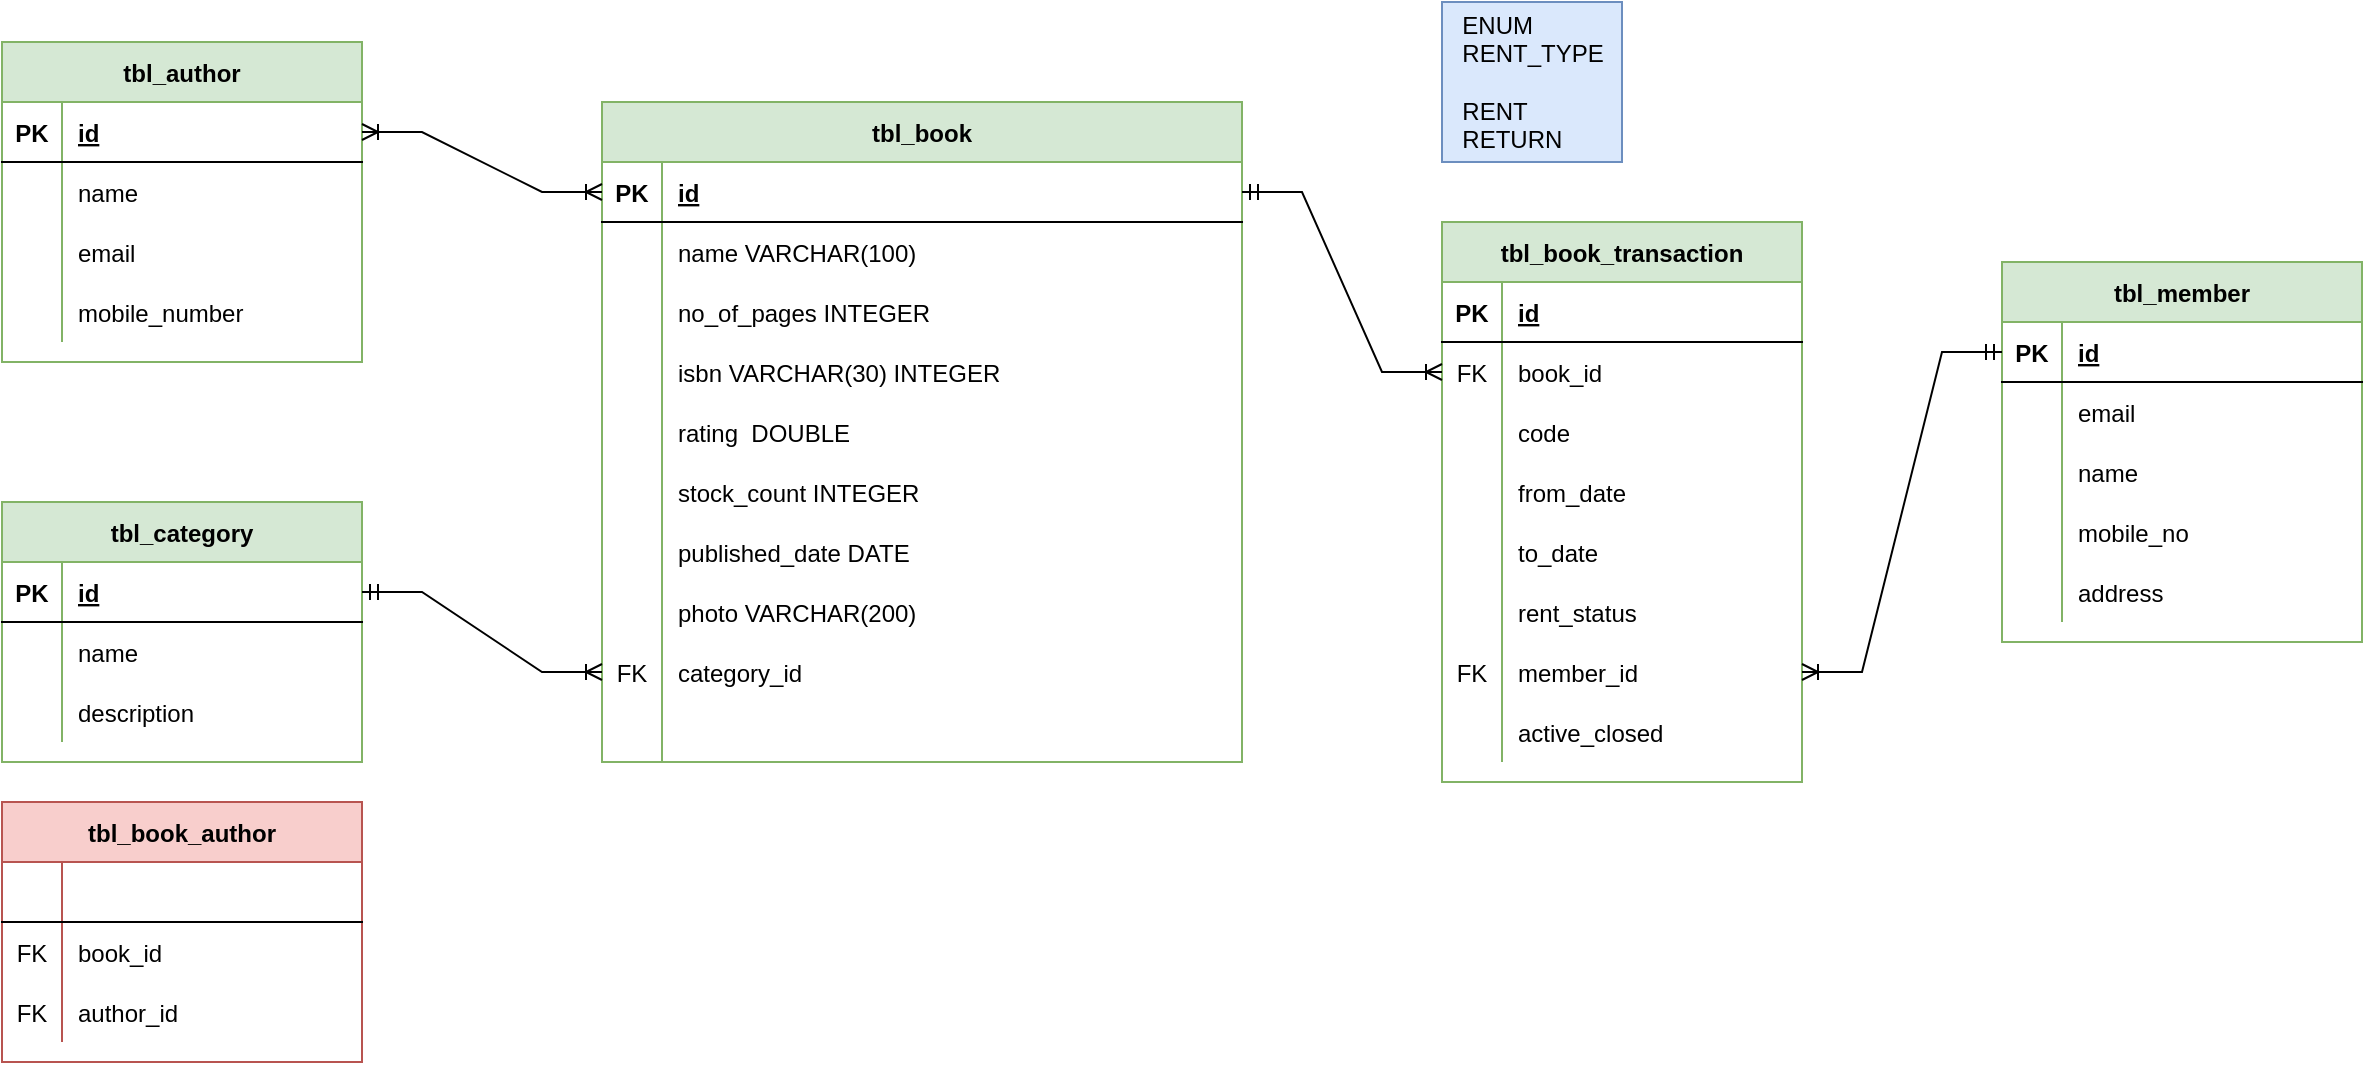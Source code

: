 <mxfile version="16.5.6" type="google" pages="8"><diagram id="kKUNi0YgJdEAO36NcaEj" name="ERD"><mxGraphModel dx="2466" dy="777" grid="1" gridSize="10" guides="1" tooltips="1" connect="1" arrows="1" fold="1" page="1" pageScale="1" pageWidth="850" pageHeight="1100" math="0" shadow="0"><root><mxCell id="0"/><mxCell id="1" parent="0"/><mxCell id="dSPJMNPW7_VyHBHirbEW-1" value="tbl_book" style="shape=table;startSize=30;container=1;collapsible=1;childLayout=tableLayout;fixedRows=1;rowLines=0;fontStyle=1;align=center;resizeLast=1;fillColor=#d5e8d4;strokeColor=#82b366;" vertex="1" parent="1"><mxGeometry x="30" y="220" width="320" height="330" as="geometry"/></mxCell><mxCell id="dSPJMNPW7_VyHBHirbEW-2" value="" style="shape=tableRow;horizontal=0;startSize=0;swimlaneHead=0;swimlaneBody=0;fillColor=none;collapsible=0;dropTarget=0;points=[[0,0.5],[1,0.5]];portConstraint=eastwest;top=0;left=0;right=0;bottom=1;" vertex="1" parent="dSPJMNPW7_VyHBHirbEW-1"><mxGeometry y="30" width="320" height="30" as="geometry"/></mxCell><mxCell id="dSPJMNPW7_VyHBHirbEW-3" value="PK" style="shape=partialRectangle;connectable=0;fillColor=none;top=0;left=0;bottom=0;right=0;fontStyle=1;overflow=hidden;" vertex="1" parent="dSPJMNPW7_VyHBHirbEW-2"><mxGeometry width="30" height="30" as="geometry"><mxRectangle width="30" height="30" as="alternateBounds"/></mxGeometry></mxCell><mxCell id="dSPJMNPW7_VyHBHirbEW-4" value="id" style="shape=partialRectangle;connectable=0;fillColor=none;top=0;left=0;bottom=0;right=0;align=left;spacingLeft=6;fontStyle=5;overflow=hidden;" vertex="1" parent="dSPJMNPW7_VyHBHirbEW-2"><mxGeometry x="30" width="290" height="30" as="geometry"><mxRectangle width="290" height="30" as="alternateBounds"/></mxGeometry></mxCell><mxCell id="dSPJMNPW7_VyHBHirbEW-5" value="" style="shape=tableRow;horizontal=0;startSize=0;swimlaneHead=0;swimlaneBody=0;fillColor=none;collapsible=0;dropTarget=0;points=[[0,0.5],[1,0.5]];portConstraint=eastwest;top=0;left=0;right=0;bottom=0;" vertex="1" parent="dSPJMNPW7_VyHBHirbEW-1"><mxGeometry y="60" width="320" height="30" as="geometry"/></mxCell><mxCell id="dSPJMNPW7_VyHBHirbEW-6" value="" style="shape=partialRectangle;connectable=0;fillColor=none;top=0;left=0;bottom=0;right=0;editable=1;overflow=hidden;" vertex="1" parent="dSPJMNPW7_VyHBHirbEW-5"><mxGeometry width="30" height="30" as="geometry"><mxRectangle width="30" height="30" as="alternateBounds"/></mxGeometry></mxCell><mxCell id="dSPJMNPW7_VyHBHirbEW-7" value="name VARCHAR(100) " style="shape=partialRectangle;connectable=0;fillColor=none;top=0;left=0;bottom=0;right=0;align=left;spacingLeft=6;overflow=hidden;" vertex="1" parent="dSPJMNPW7_VyHBHirbEW-5"><mxGeometry x="30" width="290" height="30" as="geometry"><mxRectangle width="290" height="30" as="alternateBounds"/></mxGeometry></mxCell><mxCell id="dSPJMNPW7_VyHBHirbEW-8" value="" style="shape=tableRow;horizontal=0;startSize=0;swimlaneHead=0;swimlaneBody=0;fillColor=none;collapsible=0;dropTarget=0;points=[[0,0.5],[1,0.5]];portConstraint=eastwest;top=0;left=0;right=0;bottom=0;" vertex="1" parent="dSPJMNPW7_VyHBHirbEW-1"><mxGeometry y="90" width="320" height="30" as="geometry"/></mxCell><mxCell id="dSPJMNPW7_VyHBHirbEW-9" value="" style="shape=partialRectangle;connectable=0;fillColor=none;top=0;left=0;bottom=0;right=0;editable=1;overflow=hidden;" vertex="1" parent="dSPJMNPW7_VyHBHirbEW-8"><mxGeometry width="30" height="30" as="geometry"><mxRectangle width="30" height="30" as="alternateBounds"/></mxGeometry></mxCell><mxCell id="dSPJMNPW7_VyHBHirbEW-10" value="no_of_pages INTEGER" style="shape=partialRectangle;connectable=0;fillColor=none;top=0;left=0;bottom=0;right=0;align=left;spacingLeft=6;overflow=hidden;" vertex="1" parent="dSPJMNPW7_VyHBHirbEW-8"><mxGeometry x="30" width="290" height="30" as="geometry"><mxRectangle width="290" height="30" as="alternateBounds"/></mxGeometry></mxCell><mxCell id="dSPJMNPW7_VyHBHirbEW-11" value="" style="shape=tableRow;horizontal=0;startSize=0;swimlaneHead=0;swimlaneBody=0;fillColor=none;collapsible=0;dropTarget=0;points=[[0,0.5],[1,0.5]];portConstraint=eastwest;top=0;left=0;right=0;bottom=0;" vertex="1" parent="dSPJMNPW7_VyHBHirbEW-1"><mxGeometry y="120" width="320" height="30" as="geometry"/></mxCell><mxCell id="dSPJMNPW7_VyHBHirbEW-12" value="" style="shape=partialRectangle;connectable=0;fillColor=none;top=0;left=0;bottom=0;right=0;editable=1;overflow=hidden;" vertex="1" parent="dSPJMNPW7_VyHBHirbEW-11"><mxGeometry width="30" height="30" as="geometry"><mxRectangle width="30" height="30" as="alternateBounds"/></mxGeometry></mxCell><mxCell id="dSPJMNPW7_VyHBHirbEW-13" value="isbn VARCHAR(30) INTEGER" style="shape=partialRectangle;connectable=0;fillColor=none;top=0;left=0;bottom=0;right=0;align=left;spacingLeft=6;overflow=hidden;" vertex="1" parent="dSPJMNPW7_VyHBHirbEW-11"><mxGeometry x="30" width="290" height="30" as="geometry"><mxRectangle width="290" height="30" as="alternateBounds"/></mxGeometry></mxCell><mxCell id="dSPJMNPW7_VyHBHirbEW-14" value="" style="shape=tableRow;horizontal=0;startSize=0;swimlaneHead=0;swimlaneBody=0;fillColor=none;collapsible=0;dropTarget=0;points=[[0,0.5],[1,0.5]];portConstraint=eastwest;top=0;left=0;right=0;bottom=0;" vertex="1" parent="dSPJMNPW7_VyHBHirbEW-1"><mxGeometry y="150" width="320" height="30" as="geometry"/></mxCell><mxCell id="dSPJMNPW7_VyHBHirbEW-15" value="" style="shape=partialRectangle;connectable=0;fillColor=none;top=0;left=0;bottom=0;right=0;editable=1;overflow=hidden;" vertex="1" parent="dSPJMNPW7_VyHBHirbEW-14"><mxGeometry width="30" height="30" as="geometry"><mxRectangle width="30" height="30" as="alternateBounds"/></mxGeometry></mxCell><mxCell id="dSPJMNPW7_VyHBHirbEW-16" value="rating  DOUBLE" style="shape=partialRectangle;connectable=0;fillColor=none;top=0;left=0;bottom=0;right=0;align=left;spacingLeft=6;overflow=hidden;" vertex="1" parent="dSPJMNPW7_VyHBHirbEW-14"><mxGeometry x="30" width="290" height="30" as="geometry"><mxRectangle width="290" height="30" as="alternateBounds"/></mxGeometry></mxCell><mxCell id="dSPJMNPW7_VyHBHirbEW-20" value="" style="shape=tableRow;horizontal=0;startSize=0;swimlaneHead=0;swimlaneBody=0;fillColor=none;collapsible=0;dropTarget=0;points=[[0,0.5],[1,0.5]];portConstraint=eastwest;top=0;left=0;right=0;bottom=0;" vertex="1" parent="dSPJMNPW7_VyHBHirbEW-1"><mxGeometry y="180" width="320" height="30" as="geometry"/></mxCell><mxCell id="dSPJMNPW7_VyHBHirbEW-21" value="" style="shape=partialRectangle;connectable=0;fillColor=none;top=0;left=0;bottom=0;right=0;editable=1;overflow=hidden;" vertex="1" parent="dSPJMNPW7_VyHBHirbEW-20"><mxGeometry width="30" height="30" as="geometry"><mxRectangle width="30" height="30" as="alternateBounds"/></mxGeometry></mxCell><mxCell id="dSPJMNPW7_VyHBHirbEW-22" value="stock_count INTEGER" style="shape=partialRectangle;connectable=0;fillColor=none;top=0;left=0;bottom=0;right=0;align=left;spacingLeft=6;overflow=hidden;" vertex="1" parent="dSPJMNPW7_VyHBHirbEW-20"><mxGeometry x="30" width="290" height="30" as="geometry"><mxRectangle width="290" height="30" as="alternateBounds"/></mxGeometry></mxCell><mxCell id="dSPJMNPW7_VyHBHirbEW-23" value="" style="shape=tableRow;horizontal=0;startSize=0;swimlaneHead=0;swimlaneBody=0;fillColor=none;collapsible=0;dropTarget=0;points=[[0,0.5],[1,0.5]];portConstraint=eastwest;top=0;left=0;right=0;bottom=0;" vertex="1" parent="dSPJMNPW7_VyHBHirbEW-1"><mxGeometry y="210" width="320" height="30" as="geometry"/></mxCell><mxCell id="dSPJMNPW7_VyHBHirbEW-24" value="" style="shape=partialRectangle;connectable=0;fillColor=none;top=0;left=0;bottom=0;right=0;editable=1;overflow=hidden;" vertex="1" parent="dSPJMNPW7_VyHBHirbEW-23"><mxGeometry width="30" height="30" as="geometry"><mxRectangle width="30" height="30" as="alternateBounds"/></mxGeometry></mxCell><mxCell id="dSPJMNPW7_VyHBHirbEW-25" value="published_date DATE" style="shape=partialRectangle;connectable=0;fillColor=none;top=0;left=0;bottom=0;right=0;align=left;spacingLeft=6;overflow=hidden;" vertex="1" parent="dSPJMNPW7_VyHBHirbEW-23"><mxGeometry x="30" width="290" height="30" as="geometry"><mxRectangle width="290" height="30" as="alternateBounds"/></mxGeometry></mxCell><mxCell id="dSPJMNPW7_VyHBHirbEW-26" value="" style="shape=tableRow;horizontal=0;startSize=0;swimlaneHead=0;swimlaneBody=0;fillColor=none;collapsible=0;dropTarget=0;points=[[0,0.5],[1,0.5]];portConstraint=eastwest;top=0;left=0;right=0;bottom=0;" vertex="1" parent="dSPJMNPW7_VyHBHirbEW-1"><mxGeometry y="240" width="320" height="30" as="geometry"/></mxCell><mxCell id="dSPJMNPW7_VyHBHirbEW-27" value="" style="shape=partialRectangle;connectable=0;fillColor=none;top=0;left=0;bottom=0;right=0;editable=1;overflow=hidden;" vertex="1" parent="dSPJMNPW7_VyHBHirbEW-26"><mxGeometry width="30" height="30" as="geometry"><mxRectangle width="30" height="30" as="alternateBounds"/></mxGeometry></mxCell><mxCell id="dSPJMNPW7_VyHBHirbEW-28" value="photo VARCHAR(200)" style="shape=partialRectangle;connectable=0;fillColor=none;top=0;left=0;bottom=0;right=0;align=left;spacingLeft=6;overflow=hidden;" vertex="1" parent="dSPJMNPW7_VyHBHirbEW-26"><mxGeometry x="30" width="290" height="30" as="geometry"><mxRectangle width="290" height="30" as="alternateBounds"/></mxGeometry></mxCell><mxCell id="dSPJMNPW7_VyHBHirbEW-29" value="" style="shape=tableRow;horizontal=0;startSize=0;swimlaneHead=0;swimlaneBody=0;fillColor=none;collapsible=0;dropTarget=0;points=[[0,0.5],[1,0.5]];portConstraint=eastwest;top=0;left=0;right=0;bottom=0;" vertex="1" parent="dSPJMNPW7_VyHBHirbEW-1"><mxGeometry y="270" width="320" height="30" as="geometry"/></mxCell><mxCell id="dSPJMNPW7_VyHBHirbEW-30" value="FK" style="shape=partialRectangle;connectable=0;fillColor=none;top=0;left=0;bottom=0;right=0;editable=1;overflow=hidden;" vertex="1" parent="dSPJMNPW7_VyHBHirbEW-29"><mxGeometry width="30" height="30" as="geometry"><mxRectangle width="30" height="30" as="alternateBounds"/></mxGeometry></mxCell><mxCell id="dSPJMNPW7_VyHBHirbEW-31" value="category_id" style="shape=partialRectangle;connectable=0;fillColor=none;top=0;left=0;bottom=0;right=0;align=left;spacingLeft=6;overflow=hidden;" vertex="1" parent="dSPJMNPW7_VyHBHirbEW-29"><mxGeometry x="30" width="290" height="30" as="geometry"><mxRectangle width="290" height="30" as="alternateBounds"/></mxGeometry></mxCell><mxCell id="dSPJMNPW7_VyHBHirbEW-32" value="" style="shape=tableRow;horizontal=0;startSize=0;swimlaneHead=0;swimlaneBody=0;fillColor=none;collapsible=0;dropTarget=0;points=[[0,0.5],[1,0.5]];portConstraint=eastwest;top=0;left=0;right=0;bottom=0;" vertex="1" parent="dSPJMNPW7_VyHBHirbEW-1"><mxGeometry y="300" width="320" height="30" as="geometry"/></mxCell><mxCell id="dSPJMNPW7_VyHBHirbEW-33" value="" style="shape=partialRectangle;connectable=0;fillColor=none;top=0;left=0;bottom=0;right=0;editable=1;overflow=hidden;" vertex="1" parent="dSPJMNPW7_VyHBHirbEW-32"><mxGeometry width="30" height="30" as="geometry"><mxRectangle width="30" height="30" as="alternateBounds"/></mxGeometry></mxCell><mxCell id="dSPJMNPW7_VyHBHirbEW-34" value="" style="shape=partialRectangle;connectable=0;fillColor=none;top=0;left=0;bottom=0;right=0;align=left;spacingLeft=6;overflow=hidden;" vertex="1" parent="dSPJMNPW7_VyHBHirbEW-32"><mxGeometry x="30" width="290" height="30" as="geometry"><mxRectangle width="290" height="30" as="alternateBounds"/></mxGeometry></mxCell><mxCell id="dSPJMNPW7_VyHBHirbEW-35" value="tbl_category" style="shape=table;startSize=30;container=1;collapsible=1;childLayout=tableLayout;fixedRows=1;rowLines=0;fontStyle=1;align=center;resizeLast=1;fillColor=#d5e8d4;strokeColor=#82b366;" vertex="1" parent="1"><mxGeometry x="-270" y="420" width="180" height="130" as="geometry"/></mxCell><mxCell id="dSPJMNPW7_VyHBHirbEW-36" value="" style="shape=tableRow;horizontal=0;startSize=0;swimlaneHead=0;swimlaneBody=0;fillColor=none;collapsible=0;dropTarget=0;points=[[0,0.5],[1,0.5]];portConstraint=eastwest;top=0;left=0;right=0;bottom=1;" vertex="1" parent="dSPJMNPW7_VyHBHirbEW-35"><mxGeometry y="30" width="180" height="30" as="geometry"/></mxCell><mxCell id="dSPJMNPW7_VyHBHirbEW-37" value="PK" style="shape=partialRectangle;connectable=0;fillColor=none;top=0;left=0;bottom=0;right=0;fontStyle=1;overflow=hidden;" vertex="1" parent="dSPJMNPW7_VyHBHirbEW-36"><mxGeometry width="30" height="30" as="geometry"><mxRectangle width="30" height="30" as="alternateBounds"/></mxGeometry></mxCell><mxCell id="dSPJMNPW7_VyHBHirbEW-38" value="id" style="shape=partialRectangle;connectable=0;fillColor=none;top=0;left=0;bottom=0;right=0;align=left;spacingLeft=6;fontStyle=5;overflow=hidden;" vertex="1" parent="dSPJMNPW7_VyHBHirbEW-36"><mxGeometry x="30" width="150" height="30" as="geometry"><mxRectangle width="150" height="30" as="alternateBounds"/></mxGeometry></mxCell><mxCell id="dSPJMNPW7_VyHBHirbEW-39" value="" style="shape=tableRow;horizontal=0;startSize=0;swimlaneHead=0;swimlaneBody=0;fillColor=none;collapsible=0;dropTarget=0;points=[[0,0.5],[1,0.5]];portConstraint=eastwest;top=0;left=0;right=0;bottom=0;" vertex="1" parent="dSPJMNPW7_VyHBHirbEW-35"><mxGeometry y="60" width="180" height="30" as="geometry"/></mxCell><mxCell id="dSPJMNPW7_VyHBHirbEW-40" value="" style="shape=partialRectangle;connectable=0;fillColor=none;top=0;left=0;bottom=0;right=0;editable=1;overflow=hidden;" vertex="1" parent="dSPJMNPW7_VyHBHirbEW-39"><mxGeometry width="30" height="30" as="geometry"><mxRectangle width="30" height="30" as="alternateBounds"/></mxGeometry></mxCell><mxCell id="dSPJMNPW7_VyHBHirbEW-41" value="name" style="shape=partialRectangle;connectable=0;fillColor=none;top=0;left=0;bottom=0;right=0;align=left;spacingLeft=6;overflow=hidden;" vertex="1" parent="dSPJMNPW7_VyHBHirbEW-39"><mxGeometry x="30" width="150" height="30" as="geometry"><mxRectangle width="150" height="30" as="alternateBounds"/></mxGeometry></mxCell><mxCell id="dSPJMNPW7_VyHBHirbEW-42" value="" style="shape=tableRow;horizontal=0;startSize=0;swimlaneHead=0;swimlaneBody=0;fillColor=none;collapsible=0;dropTarget=0;points=[[0,0.5],[1,0.5]];portConstraint=eastwest;top=0;left=0;right=0;bottom=0;" vertex="1" parent="dSPJMNPW7_VyHBHirbEW-35"><mxGeometry y="90" width="180" height="30" as="geometry"/></mxCell><mxCell id="dSPJMNPW7_VyHBHirbEW-43" value="" style="shape=partialRectangle;connectable=0;fillColor=none;top=0;left=0;bottom=0;right=0;editable=1;overflow=hidden;" vertex="1" parent="dSPJMNPW7_VyHBHirbEW-42"><mxGeometry width="30" height="30" as="geometry"><mxRectangle width="30" height="30" as="alternateBounds"/></mxGeometry></mxCell><mxCell id="dSPJMNPW7_VyHBHirbEW-44" value="description" style="shape=partialRectangle;connectable=0;fillColor=none;top=0;left=0;bottom=0;right=0;align=left;spacingLeft=6;overflow=hidden;" vertex="1" parent="dSPJMNPW7_VyHBHirbEW-42"><mxGeometry x="30" width="150" height="30" as="geometry"><mxRectangle width="150" height="30" as="alternateBounds"/></mxGeometry></mxCell><mxCell id="dSPJMNPW7_VyHBHirbEW-45" value="" style="edgeStyle=entityRelationEdgeStyle;fontSize=12;html=1;endArrow=ERoneToMany;startArrow=ERmandOne;rounded=0;" edge="1" parent="1" source="dSPJMNPW7_VyHBHirbEW-36" target="dSPJMNPW7_VyHBHirbEW-29"><mxGeometry width="100" height="100" relative="1" as="geometry"><mxPoint x="400" y="340" as="sourcePoint"/><mxPoint x="500" y="240" as="targetPoint"/></mxGeometry></mxCell><mxCell id="dSPJMNPW7_VyHBHirbEW-46" value="tbl_author" style="shape=table;startSize=30;container=1;collapsible=1;childLayout=tableLayout;fixedRows=1;rowLines=0;fontStyle=1;align=center;resizeLast=1;fillColor=#d5e8d4;strokeColor=#82b366;" vertex="1" parent="1"><mxGeometry x="-270" y="190" width="180" height="160" as="geometry"/></mxCell><mxCell id="dSPJMNPW7_VyHBHirbEW-47" value="" style="shape=tableRow;horizontal=0;startSize=0;swimlaneHead=0;swimlaneBody=0;fillColor=none;collapsible=0;dropTarget=0;points=[[0,0.5],[1,0.5]];portConstraint=eastwest;top=0;left=0;right=0;bottom=1;" vertex="1" parent="dSPJMNPW7_VyHBHirbEW-46"><mxGeometry y="30" width="180" height="30" as="geometry"/></mxCell><mxCell id="dSPJMNPW7_VyHBHirbEW-48" value="PK" style="shape=partialRectangle;connectable=0;fillColor=none;top=0;left=0;bottom=0;right=0;fontStyle=1;overflow=hidden;" vertex="1" parent="dSPJMNPW7_VyHBHirbEW-47"><mxGeometry width="30" height="30" as="geometry"><mxRectangle width="30" height="30" as="alternateBounds"/></mxGeometry></mxCell><mxCell id="dSPJMNPW7_VyHBHirbEW-49" value="id" style="shape=partialRectangle;connectable=0;fillColor=none;top=0;left=0;bottom=0;right=0;align=left;spacingLeft=6;fontStyle=5;overflow=hidden;" vertex="1" parent="dSPJMNPW7_VyHBHirbEW-47"><mxGeometry x="30" width="150" height="30" as="geometry"><mxRectangle width="150" height="30" as="alternateBounds"/></mxGeometry></mxCell><mxCell id="dSPJMNPW7_VyHBHirbEW-50" value="" style="shape=tableRow;horizontal=0;startSize=0;swimlaneHead=0;swimlaneBody=0;fillColor=none;collapsible=0;dropTarget=0;points=[[0,0.5],[1,0.5]];portConstraint=eastwest;top=0;left=0;right=0;bottom=0;" vertex="1" parent="dSPJMNPW7_VyHBHirbEW-46"><mxGeometry y="60" width="180" height="30" as="geometry"/></mxCell><mxCell id="dSPJMNPW7_VyHBHirbEW-51" value="" style="shape=partialRectangle;connectable=0;fillColor=none;top=0;left=0;bottom=0;right=0;editable=1;overflow=hidden;" vertex="1" parent="dSPJMNPW7_VyHBHirbEW-50"><mxGeometry width="30" height="30" as="geometry"><mxRectangle width="30" height="30" as="alternateBounds"/></mxGeometry></mxCell><mxCell id="dSPJMNPW7_VyHBHirbEW-52" value="name" style="shape=partialRectangle;connectable=0;fillColor=none;top=0;left=0;bottom=0;right=0;align=left;spacingLeft=6;overflow=hidden;" vertex="1" parent="dSPJMNPW7_VyHBHirbEW-50"><mxGeometry x="30" width="150" height="30" as="geometry"><mxRectangle width="150" height="30" as="alternateBounds"/></mxGeometry></mxCell><mxCell id="dSPJMNPW7_VyHBHirbEW-53" value="" style="shape=tableRow;horizontal=0;startSize=0;swimlaneHead=0;swimlaneBody=0;fillColor=none;collapsible=0;dropTarget=0;points=[[0,0.5],[1,0.5]];portConstraint=eastwest;top=0;left=0;right=0;bottom=0;" vertex="1" parent="dSPJMNPW7_VyHBHirbEW-46"><mxGeometry y="90" width="180" height="30" as="geometry"/></mxCell><mxCell id="dSPJMNPW7_VyHBHirbEW-54" value="" style="shape=partialRectangle;connectable=0;fillColor=none;top=0;left=0;bottom=0;right=0;editable=1;overflow=hidden;" vertex="1" parent="dSPJMNPW7_VyHBHirbEW-53"><mxGeometry width="30" height="30" as="geometry"><mxRectangle width="30" height="30" as="alternateBounds"/></mxGeometry></mxCell><mxCell id="dSPJMNPW7_VyHBHirbEW-55" value="email" style="shape=partialRectangle;connectable=0;fillColor=none;top=0;left=0;bottom=0;right=0;align=left;spacingLeft=6;overflow=hidden;" vertex="1" parent="dSPJMNPW7_VyHBHirbEW-53"><mxGeometry x="30" width="150" height="30" as="geometry"><mxRectangle width="150" height="30" as="alternateBounds"/></mxGeometry></mxCell><mxCell id="dSPJMNPW7_VyHBHirbEW-56" value="" style="shape=tableRow;horizontal=0;startSize=0;swimlaneHead=0;swimlaneBody=0;fillColor=none;collapsible=0;dropTarget=0;points=[[0,0.5],[1,0.5]];portConstraint=eastwest;top=0;left=0;right=0;bottom=0;" vertex="1" parent="dSPJMNPW7_VyHBHirbEW-46"><mxGeometry y="120" width="180" height="30" as="geometry"/></mxCell><mxCell id="dSPJMNPW7_VyHBHirbEW-57" value="" style="shape=partialRectangle;connectable=0;fillColor=none;top=0;left=0;bottom=0;right=0;editable=1;overflow=hidden;" vertex="1" parent="dSPJMNPW7_VyHBHirbEW-56"><mxGeometry width="30" height="30" as="geometry"><mxRectangle width="30" height="30" as="alternateBounds"/></mxGeometry></mxCell><mxCell id="dSPJMNPW7_VyHBHirbEW-58" value="mobile_number" style="shape=partialRectangle;connectable=0;fillColor=none;top=0;left=0;bottom=0;right=0;align=left;spacingLeft=6;overflow=hidden;" vertex="1" parent="dSPJMNPW7_VyHBHirbEW-56"><mxGeometry x="30" width="150" height="30" as="geometry"><mxRectangle width="150" height="30" as="alternateBounds"/></mxGeometry></mxCell><mxCell id="dSPJMNPW7_VyHBHirbEW-59" value="" style="edgeStyle=entityRelationEdgeStyle;fontSize=12;html=1;endArrow=ERoneToMany;startArrow=ERoneToMany;rounded=0;" edge="1" parent="1" source="dSPJMNPW7_VyHBHirbEW-2" target="dSPJMNPW7_VyHBHirbEW-47"><mxGeometry width="100" height="100" relative="1" as="geometry"><mxPoint x="400" y="430" as="sourcePoint"/><mxPoint x="500" y="330" as="targetPoint"/></mxGeometry></mxCell><mxCell id="dSPJMNPW7_VyHBHirbEW-60" value="tbl_book_author" style="shape=table;startSize=30;container=1;collapsible=1;childLayout=tableLayout;fixedRows=1;rowLines=0;fontStyle=1;align=center;resizeLast=1;fillColor=#f8cecc;strokeColor=#b85450;" vertex="1" parent="1"><mxGeometry x="-270" y="570" width="180" height="130" as="geometry"/></mxCell><mxCell id="dSPJMNPW7_VyHBHirbEW-61" value="" style="shape=tableRow;horizontal=0;startSize=0;swimlaneHead=0;swimlaneBody=0;fillColor=none;collapsible=0;dropTarget=0;points=[[0,0.5],[1,0.5]];portConstraint=eastwest;top=0;left=0;right=0;bottom=1;" vertex="1" parent="dSPJMNPW7_VyHBHirbEW-60"><mxGeometry y="30" width="180" height="30" as="geometry"/></mxCell><mxCell id="dSPJMNPW7_VyHBHirbEW-62" value="" style="shape=partialRectangle;connectable=0;fillColor=none;top=0;left=0;bottom=0;right=0;fontStyle=1;overflow=hidden;" vertex="1" parent="dSPJMNPW7_VyHBHirbEW-61"><mxGeometry width="30" height="30" as="geometry"><mxRectangle width="30" height="30" as="alternateBounds"/></mxGeometry></mxCell><mxCell id="dSPJMNPW7_VyHBHirbEW-63" value="" style="shape=partialRectangle;connectable=0;fillColor=none;top=0;left=0;bottom=0;right=0;align=left;spacingLeft=6;fontStyle=5;overflow=hidden;" vertex="1" parent="dSPJMNPW7_VyHBHirbEW-61"><mxGeometry x="30" width="150" height="30" as="geometry"><mxRectangle width="150" height="30" as="alternateBounds"/></mxGeometry></mxCell><mxCell id="dSPJMNPW7_VyHBHirbEW-64" value="" style="shape=tableRow;horizontal=0;startSize=0;swimlaneHead=0;swimlaneBody=0;fillColor=none;collapsible=0;dropTarget=0;points=[[0,0.5],[1,0.5]];portConstraint=eastwest;top=0;left=0;right=0;bottom=0;" vertex="1" parent="dSPJMNPW7_VyHBHirbEW-60"><mxGeometry y="60" width="180" height="30" as="geometry"/></mxCell><mxCell id="dSPJMNPW7_VyHBHirbEW-65" value="FK" style="shape=partialRectangle;connectable=0;fillColor=none;top=0;left=0;bottom=0;right=0;editable=1;overflow=hidden;" vertex="1" parent="dSPJMNPW7_VyHBHirbEW-64"><mxGeometry width="30" height="30" as="geometry"><mxRectangle width="30" height="30" as="alternateBounds"/></mxGeometry></mxCell><mxCell id="dSPJMNPW7_VyHBHirbEW-66" value="book_id" style="shape=partialRectangle;connectable=0;fillColor=none;top=0;left=0;bottom=0;right=0;align=left;spacingLeft=6;overflow=hidden;" vertex="1" parent="dSPJMNPW7_VyHBHirbEW-64"><mxGeometry x="30" width="150" height="30" as="geometry"><mxRectangle width="150" height="30" as="alternateBounds"/></mxGeometry></mxCell><mxCell id="dSPJMNPW7_VyHBHirbEW-67" value="" style="shape=tableRow;horizontal=0;startSize=0;swimlaneHead=0;swimlaneBody=0;fillColor=none;collapsible=0;dropTarget=0;points=[[0,0.5],[1,0.5]];portConstraint=eastwest;top=0;left=0;right=0;bottom=0;" vertex="1" parent="dSPJMNPW7_VyHBHirbEW-60"><mxGeometry y="90" width="180" height="30" as="geometry"/></mxCell><mxCell id="dSPJMNPW7_VyHBHirbEW-68" value="FK" style="shape=partialRectangle;connectable=0;fillColor=none;top=0;left=0;bottom=0;right=0;editable=1;overflow=hidden;" vertex="1" parent="dSPJMNPW7_VyHBHirbEW-67"><mxGeometry width="30" height="30" as="geometry"><mxRectangle width="30" height="30" as="alternateBounds"/></mxGeometry></mxCell><mxCell id="dSPJMNPW7_VyHBHirbEW-69" value="author_id" style="shape=partialRectangle;connectable=0;fillColor=none;top=0;left=0;bottom=0;right=0;align=left;spacingLeft=6;overflow=hidden;" vertex="1" parent="dSPJMNPW7_VyHBHirbEW-67"><mxGeometry x="30" width="150" height="30" as="geometry"><mxRectangle width="150" height="30" as="alternateBounds"/></mxGeometry></mxCell><mxCell id="dSPJMNPW7_VyHBHirbEW-70" value="tbl_book_transaction" style="shape=table;startSize=30;container=1;collapsible=1;childLayout=tableLayout;fixedRows=1;rowLines=0;fontStyle=1;align=center;resizeLast=1;fillColor=#d5e8d4;strokeColor=#82b366;" vertex="1" parent="1"><mxGeometry x="450" y="280" width="180" height="280" as="geometry"/></mxCell><mxCell id="dSPJMNPW7_VyHBHirbEW-71" value="" style="shape=tableRow;horizontal=0;startSize=0;swimlaneHead=0;swimlaneBody=0;fillColor=none;collapsible=0;dropTarget=0;points=[[0,0.5],[1,0.5]];portConstraint=eastwest;top=0;left=0;right=0;bottom=1;" vertex="1" parent="dSPJMNPW7_VyHBHirbEW-70"><mxGeometry y="30" width="180" height="30" as="geometry"/></mxCell><mxCell id="dSPJMNPW7_VyHBHirbEW-72" value="PK" style="shape=partialRectangle;connectable=0;fillColor=none;top=0;left=0;bottom=0;right=0;fontStyle=1;overflow=hidden;" vertex="1" parent="dSPJMNPW7_VyHBHirbEW-71"><mxGeometry width="30" height="30" as="geometry"><mxRectangle width="30" height="30" as="alternateBounds"/></mxGeometry></mxCell><mxCell id="dSPJMNPW7_VyHBHirbEW-73" value="id" style="shape=partialRectangle;connectable=0;fillColor=none;top=0;left=0;bottom=0;right=0;align=left;spacingLeft=6;fontStyle=5;overflow=hidden;" vertex="1" parent="dSPJMNPW7_VyHBHirbEW-71"><mxGeometry x="30" width="150" height="30" as="geometry"><mxRectangle width="150" height="30" as="alternateBounds"/></mxGeometry></mxCell><mxCell id="dSPJMNPW7_VyHBHirbEW-74" value="" style="shape=tableRow;horizontal=0;startSize=0;swimlaneHead=0;swimlaneBody=0;fillColor=none;collapsible=0;dropTarget=0;points=[[0,0.5],[1,0.5]];portConstraint=eastwest;top=0;left=0;right=0;bottom=0;" vertex="1" parent="dSPJMNPW7_VyHBHirbEW-70"><mxGeometry y="60" width="180" height="30" as="geometry"/></mxCell><mxCell id="dSPJMNPW7_VyHBHirbEW-75" value="FK" style="shape=partialRectangle;connectable=0;fillColor=none;top=0;left=0;bottom=0;right=0;editable=1;overflow=hidden;" vertex="1" parent="dSPJMNPW7_VyHBHirbEW-74"><mxGeometry width="30" height="30" as="geometry"><mxRectangle width="30" height="30" as="alternateBounds"/></mxGeometry></mxCell><mxCell id="dSPJMNPW7_VyHBHirbEW-76" value="book_id" style="shape=partialRectangle;connectable=0;fillColor=none;top=0;left=0;bottom=0;right=0;align=left;spacingLeft=6;overflow=hidden;" vertex="1" parent="dSPJMNPW7_VyHBHirbEW-74"><mxGeometry x="30" width="150" height="30" as="geometry"><mxRectangle width="150" height="30" as="alternateBounds"/></mxGeometry></mxCell><mxCell id="dSPJMNPW7_VyHBHirbEW-77" value="" style="shape=tableRow;horizontal=0;startSize=0;swimlaneHead=0;swimlaneBody=0;fillColor=none;collapsible=0;dropTarget=0;points=[[0,0.5],[1,0.5]];portConstraint=eastwest;top=0;left=0;right=0;bottom=0;" vertex="1" parent="dSPJMNPW7_VyHBHirbEW-70"><mxGeometry y="90" width="180" height="30" as="geometry"/></mxCell><mxCell id="dSPJMNPW7_VyHBHirbEW-78" value="" style="shape=partialRectangle;connectable=0;fillColor=none;top=0;left=0;bottom=0;right=0;editable=1;overflow=hidden;" vertex="1" parent="dSPJMNPW7_VyHBHirbEW-77"><mxGeometry width="30" height="30" as="geometry"><mxRectangle width="30" height="30" as="alternateBounds"/></mxGeometry></mxCell><mxCell id="dSPJMNPW7_VyHBHirbEW-79" value="code" style="shape=partialRectangle;connectable=0;fillColor=none;top=0;left=0;bottom=0;right=0;align=left;spacingLeft=6;overflow=hidden;" vertex="1" parent="dSPJMNPW7_VyHBHirbEW-77"><mxGeometry x="30" width="150" height="30" as="geometry"><mxRectangle width="150" height="30" as="alternateBounds"/></mxGeometry></mxCell><mxCell id="dSPJMNPW7_VyHBHirbEW-80" value="" style="shape=tableRow;horizontal=0;startSize=0;swimlaneHead=0;swimlaneBody=0;fillColor=none;collapsible=0;dropTarget=0;points=[[0,0.5],[1,0.5]];portConstraint=eastwest;top=0;left=0;right=0;bottom=0;" vertex="1" parent="dSPJMNPW7_VyHBHirbEW-70"><mxGeometry y="120" width="180" height="30" as="geometry"/></mxCell><mxCell id="dSPJMNPW7_VyHBHirbEW-81" value="" style="shape=partialRectangle;connectable=0;fillColor=none;top=0;left=0;bottom=0;right=0;editable=1;overflow=hidden;" vertex="1" parent="dSPJMNPW7_VyHBHirbEW-80"><mxGeometry width="30" height="30" as="geometry"><mxRectangle width="30" height="30" as="alternateBounds"/></mxGeometry></mxCell><mxCell id="dSPJMNPW7_VyHBHirbEW-82" value="from_date" style="shape=partialRectangle;connectable=0;fillColor=none;top=0;left=0;bottom=0;right=0;align=left;spacingLeft=6;overflow=hidden;" vertex="1" parent="dSPJMNPW7_VyHBHirbEW-80"><mxGeometry x="30" width="150" height="30" as="geometry"><mxRectangle width="150" height="30" as="alternateBounds"/></mxGeometry></mxCell><mxCell id="dSPJMNPW7_VyHBHirbEW-83" value="" style="shape=tableRow;horizontal=0;startSize=0;swimlaneHead=0;swimlaneBody=0;fillColor=none;collapsible=0;dropTarget=0;points=[[0,0.5],[1,0.5]];portConstraint=eastwest;top=0;left=0;right=0;bottom=0;" vertex="1" parent="dSPJMNPW7_VyHBHirbEW-70"><mxGeometry y="150" width="180" height="30" as="geometry"/></mxCell><mxCell id="dSPJMNPW7_VyHBHirbEW-84" value="" style="shape=partialRectangle;connectable=0;fillColor=none;top=0;left=0;bottom=0;right=0;editable=1;overflow=hidden;" vertex="1" parent="dSPJMNPW7_VyHBHirbEW-83"><mxGeometry width="30" height="30" as="geometry"><mxRectangle width="30" height="30" as="alternateBounds"/></mxGeometry></mxCell><mxCell id="dSPJMNPW7_VyHBHirbEW-85" value="to_date" style="shape=partialRectangle;connectable=0;fillColor=none;top=0;left=0;bottom=0;right=0;align=left;spacingLeft=6;overflow=hidden;" vertex="1" parent="dSPJMNPW7_VyHBHirbEW-83"><mxGeometry x="30" width="150" height="30" as="geometry"><mxRectangle width="150" height="30" as="alternateBounds"/></mxGeometry></mxCell><mxCell id="dSPJMNPW7_VyHBHirbEW-86" value="" style="shape=tableRow;horizontal=0;startSize=0;swimlaneHead=0;swimlaneBody=0;fillColor=none;collapsible=0;dropTarget=0;points=[[0,0.5],[1,0.5]];portConstraint=eastwest;top=0;left=0;right=0;bottom=0;" vertex="1" parent="dSPJMNPW7_VyHBHirbEW-70"><mxGeometry y="180" width="180" height="30" as="geometry"/></mxCell><mxCell id="dSPJMNPW7_VyHBHirbEW-87" value="" style="shape=partialRectangle;connectable=0;fillColor=none;top=0;left=0;bottom=0;right=0;editable=1;overflow=hidden;" vertex="1" parent="dSPJMNPW7_VyHBHirbEW-86"><mxGeometry width="30" height="30" as="geometry"><mxRectangle width="30" height="30" as="alternateBounds"/></mxGeometry></mxCell><mxCell id="dSPJMNPW7_VyHBHirbEW-88" value="rent_status" style="shape=partialRectangle;connectable=0;fillColor=none;top=0;left=0;bottom=0;right=0;align=left;spacingLeft=6;overflow=hidden;" vertex="1" parent="dSPJMNPW7_VyHBHirbEW-86"><mxGeometry x="30" width="150" height="30" as="geometry"><mxRectangle width="150" height="30" as="alternateBounds"/></mxGeometry></mxCell><mxCell id="dSPJMNPW7_VyHBHirbEW-89" value="" style="shape=tableRow;horizontal=0;startSize=0;swimlaneHead=0;swimlaneBody=0;fillColor=none;collapsible=0;dropTarget=0;points=[[0,0.5],[1,0.5]];portConstraint=eastwest;top=0;left=0;right=0;bottom=0;" vertex="1" parent="dSPJMNPW7_VyHBHirbEW-70"><mxGeometry y="210" width="180" height="30" as="geometry"/></mxCell><mxCell id="dSPJMNPW7_VyHBHirbEW-90" value="FK" style="shape=partialRectangle;connectable=0;fillColor=none;top=0;left=0;bottom=0;right=0;editable=1;overflow=hidden;" vertex="1" parent="dSPJMNPW7_VyHBHirbEW-89"><mxGeometry width="30" height="30" as="geometry"><mxRectangle width="30" height="30" as="alternateBounds"/></mxGeometry></mxCell><mxCell id="dSPJMNPW7_VyHBHirbEW-91" value="member_id" style="shape=partialRectangle;connectable=0;fillColor=none;top=0;left=0;bottom=0;right=0;align=left;spacingLeft=6;overflow=hidden;" vertex="1" parent="dSPJMNPW7_VyHBHirbEW-89"><mxGeometry x="30" width="150" height="30" as="geometry"><mxRectangle width="150" height="30" as="alternateBounds"/></mxGeometry></mxCell><mxCell id="E0VL2OEYhfA7AAlzCj0F-1" value="" style="shape=tableRow;horizontal=0;startSize=0;swimlaneHead=0;swimlaneBody=0;fillColor=none;collapsible=0;dropTarget=0;points=[[0,0.5],[1,0.5]];portConstraint=eastwest;top=0;left=0;right=0;bottom=0;" vertex="1" parent="dSPJMNPW7_VyHBHirbEW-70"><mxGeometry y="240" width="180" height="30" as="geometry"/></mxCell><mxCell id="E0VL2OEYhfA7AAlzCj0F-2" value="" style="shape=partialRectangle;connectable=0;fillColor=none;top=0;left=0;bottom=0;right=0;editable=1;overflow=hidden;" vertex="1" parent="E0VL2OEYhfA7AAlzCj0F-1"><mxGeometry width="30" height="30" as="geometry"><mxRectangle width="30" height="30" as="alternateBounds"/></mxGeometry></mxCell><mxCell id="E0VL2OEYhfA7AAlzCj0F-3" value="active_closed" style="shape=partialRectangle;connectable=0;fillColor=none;top=0;left=0;bottom=0;right=0;align=left;spacingLeft=6;overflow=hidden;" vertex="1" parent="E0VL2OEYhfA7AAlzCj0F-1"><mxGeometry x="30" width="150" height="30" as="geometry"><mxRectangle width="150" height="30" as="alternateBounds"/></mxGeometry></mxCell><mxCell id="dSPJMNPW7_VyHBHirbEW-92" value="&lt;div style=&quot;text-align: left&quot;&gt;&lt;span&gt;ENUM&lt;/span&gt;&lt;/div&gt;&lt;div style=&quot;text-align: left&quot;&gt;&lt;span&gt;RENT_TYPE&lt;/span&gt;&lt;/div&gt;&lt;div style=&quot;text-align: left&quot;&gt;&lt;br&gt;&lt;/div&gt;&lt;div style=&quot;text-align: left&quot;&gt;&lt;span&gt;RENT&lt;/span&gt;&lt;/div&gt;&lt;div style=&quot;text-align: left&quot;&gt;&lt;span&gt;RETURN&lt;/span&gt;&lt;/div&gt;" style="text;html=1;align=center;verticalAlign=middle;resizable=0;points=[];autosize=1;strokeColor=#6c8ebf;fillColor=#dae8fc;" vertex="1" parent="1"><mxGeometry x="450" y="170" width="90" height="80" as="geometry"/></mxCell><mxCell id="dSPJMNPW7_VyHBHirbEW-93" value="" style="edgeStyle=entityRelationEdgeStyle;fontSize=12;html=1;endArrow=ERoneToMany;startArrow=ERmandOne;rounded=0;" edge="1" parent="1" source="dSPJMNPW7_VyHBHirbEW-2" target="dSPJMNPW7_VyHBHirbEW-74"><mxGeometry width="100" height="100" relative="1" as="geometry"><mxPoint x="420" y="570" as="sourcePoint"/><mxPoint x="540" y="640" as="targetPoint"/></mxGeometry></mxCell><mxCell id="dSPJMNPW7_VyHBHirbEW-94" value="tbl_member" style="shape=table;startSize=30;container=1;collapsible=1;childLayout=tableLayout;fixedRows=1;rowLines=0;fontStyle=1;align=center;resizeLast=1;fillColor=#d5e8d4;strokeColor=#82b366;" vertex="1" parent="1"><mxGeometry x="730" y="300" width="180" height="190" as="geometry"/></mxCell><mxCell id="dSPJMNPW7_VyHBHirbEW-95" value="" style="shape=tableRow;horizontal=0;startSize=0;swimlaneHead=0;swimlaneBody=0;fillColor=none;collapsible=0;dropTarget=0;points=[[0,0.5],[1,0.5]];portConstraint=eastwest;top=0;left=0;right=0;bottom=1;" vertex="1" parent="dSPJMNPW7_VyHBHirbEW-94"><mxGeometry y="30" width="180" height="30" as="geometry"/></mxCell><mxCell id="dSPJMNPW7_VyHBHirbEW-96" value="PK" style="shape=partialRectangle;connectable=0;fillColor=none;top=0;left=0;bottom=0;right=0;fontStyle=1;overflow=hidden;" vertex="1" parent="dSPJMNPW7_VyHBHirbEW-95"><mxGeometry width="30" height="30" as="geometry"><mxRectangle width="30" height="30" as="alternateBounds"/></mxGeometry></mxCell><mxCell id="dSPJMNPW7_VyHBHirbEW-97" value="id" style="shape=partialRectangle;connectable=0;fillColor=none;top=0;left=0;bottom=0;right=0;align=left;spacingLeft=6;fontStyle=5;overflow=hidden;" vertex="1" parent="dSPJMNPW7_VyHBHirbEW-95"><mxGeometry x="30" width="150" height="30" as="geometry"><mxRectangle width="150" height="30" as="alternateBounds"/></mxGeometry></mxCell><mxCell id="dSPJMNPW7_VyHBHirbEW-98" value="" style="shape=tableRow;horizontal=0;startSize=0;swimlaneHead=0;swimlaneBody=0;fillColor=none;collapsible=0;dropTarget=0;points=[[0,0.5],[1,0.5]];portConstraint=eastwest;top=0;left=0;right=0;bottom=0;" vertex="1" parent="dSPJMNPW7_VyHBHirbEW-94"><mxGeometry y="60" width="180" height="30" as="geometry"/></mxCell><mxCell id="dSPJMNPW7_VyHBHirbEW-99" value="" style="shape=partialRectangle;connectable=0;fillColor=none;top=0;left=0;bottom=0;right=0;editable=1;overflow=hidden;" vertex="1" parent="dSPJMNPW7_VyHBHirbEW-98"><mxGeometry width="30" height="30" as="geometry"><mxRectangle width="30" height="30" as="alternateBounds"/></mxGeometry></mxCell><mxCell id="dSPJMNPW7_VyHBHirbEW-100" value="email" style="shape=partialRectangle;connectable=0;fillColor=none;top=0;left=0;bottom=0;right=0;align=left;spacingLeft=6;overflow=hidden;" vertex="1" parent="dSPJMNPW7_VyHBHirbEW-98"><mxGeometry x="30" width="150" height="30" as="geometry"><mxRectangle width="150" height="30" as="alternateBounds"/></mxGeometry></mxCell><mxCell id="dSPJMNPW7_VyHBHirbEW-101" value="" style="shape=tableRow;horizontal=0;startSize=0;swimlaneHead=0;swimlaneBody=0;fillColor=none;collapsible=0;dropTarget=0;points=[[0,0.5],[1,0.5]];portConstraint=eastwest;top=0;left=0;right=0;bottom=0;" vertex="1" parent="dSPJMNPW7_VyHBHirbEW-94"><mxGeometry y="90" width="180" height="30" as="geometry"/></mxCell><mxCell id="dSPJMNPW7_VyHBHirbEW-102" value="" style="shape=partialRectangle;connectable=0;fillColor=none;top=0;left=0;bottom=0;right=0;editable=1;overflow=hidden;" vertex="1" parent="dSPJMNPW7_VyHBHirbEW-101"><mxGeometry width="30" height="30" as="geometry"><mxRectangle width="30" height="30" as="alternateBounds"/></mxGeometry></mxCell><mxCell id="dSPJMNPW7_VyHBHirbEW-103" value="name" style="shape=partialRectangle;connectable=0;fillColor=none;top=0;left=0;bottom=0;right=0;align=left;spacingLeft=6;overflow=hidden;" vertex="1" parent="dSPJMNPW7_VyHBHirbEW-101"><mxGeometry x="30" width="150" height="30" as="geometry"><mxRectangle width="150" height="30" as="alternateBounds"/></mxGeometry></mxCell><mxCell id="dSPJMNPW7_VyHBHirbEW-104" value="" style="shape=tableRow;horizontal=0;startSize=0;swimlaneHead=0;swimlaneBody=0;fillColor=none;collapsible=0;dropTarget=0;points=[[0,0.5],[1,0.5]];portConstraint=eastwest;top=0;left=0;right=0;bottom=0;" vertex="1" parent="dSPJMNPW7_VyHBHirbEW-94"><mxGeometry y="120" width="180" height="30" as="geometry"/></mxCell><mxCell id="dSPJMNPW7_VyHBHirbEW-105" value="" style="shape=partialRectangle;connectable=0;fillColor=none;top=0;left=0;bottom=0;right=0;editable=1;overflow=hidden;" vertex="1" parent="dSPJMNPW7_VyHBHirbEW-104"><mxGeometry width="30" height="30" as="geometry"><mxRectangle width="30" height="30" as="alternateBounds"/></mxGeometry></mxCell><mxCell id="dSPJMNPW7_VyHBHirbEW-106" value="mobile_no" style="shape=partialRectangle;connectable=0;fillColor=none;top=0;left=0;bottom=0;right=0;align=left;spacingLeft=6;overflow=hidden;" vertex="1" parent="dSPJMNPW7_VyHBHirbEW-104"><mxGeometry x="30" width="150" height="30" as="geometry"><mxRectangle width="150" height="30" as="alternateBounds"/></mxGeometry></mxCell><mxCell id="dSPJMNPW7_VyHBHirbEW-107" value="" style="shape=tableRow;horizontal=0;startSize=0;swimlaneHead=0;swimlaneBody=0;fillColor=none;collapsible=0;dropTarget=0;points=[[0,0.5],[1,0.5]];portConstraint=eastwest;top=0;left=0;right=0;bottom=0;" vertex="1" parent="dSPJMNPW7_VyHBHirbEW-94"><mxGeometry y="150" width="180" height="30" as="geometry"/></mxCell><mxCell id="dSPJMNPW7_VyHBHirbEW-108" value="" style="shape=partialRectangle;connectable=0;fillColor=none;top=0;left=0;bottom=0;right=0;editable=1;overflow=hidden;" vertex="1" parent="dSPJMNPW7_VyHBHirbEW-107"><mxGeometry width="30" height="30" as="geometry"><mxRectangle width="30" height="30" as="alternateBounds"/></mxGeometry></mxCell><mxCell id="dSPJMNPW7_VyHBHirbEW-109" value="address" style="shape=partialRectangle;connectable=0;fillColor=none;top=0;left=0;bottom=0;right=0;align=left;spacingLeft=6;overflow=hidden;" vertex="1" parent="dSPJMNPW7_VyHBHirbEW-107"><mxGeometry x="30" width="150" height="30" as="geometry"><mxRectangle width="150" height="30" as="alternateBounds"/></mxGeometry></mxCell><mxCell id="dSPJMNPW7_VyHBHirbEW-110" value="" style="edgeStyle=entityRelationEdgeStyle;fontSize=12;html=1;endArrow=ERoneToMany;startArrow=ERmandOne;rounded=0;" edge="1" parent="1" source="dSPJMNPW7_VyHBHirbEW-95" target="dSPJMNPW7_VyHBHirbEW-89"><mxGeometry width="100" height="100" relative="1" as="geometry"><mxPoint x="360" y="275" as="sourcePoint"/><mxPoint x="460" y="365" as="targetPoint"/></mxGeometry></mxCell></root></mxGraphModel></diagram><diagram id="OQO4GqDIl2twKEHQOuSl" name="Landing Page"><mxGraphModel dx="2816" dy="1110" grid="1" gridSize="10" guides="1" tooltips="1" connect="1" arrows="1" fold="1" page="1" pageScale="1" pageWidth="850" pageHeight="1100" math="0" shadow="0"><root><mxCell id="bWawcOL-LcgYKfe-2MsN-0"/><mxCell id="bWawcOL-LcgYKfe-2MsN-1" parent="bWawcOL-LcgYKfe-2MsN-0"/><mxCell id="bWawcOL-LcgYKfe-2MsN-2" value="" style="rounded=0;whiteSpace=wrap;html=1;fontSize=16;" vertex="1" parent="bWawcOL-LcgYKfe-2MsN-1"><mxGeometry x="-580" y="20" width="1200" height="650" as="geometry"/></mxCell><mxCell id="bWawcOL-LcgYKfe-2MsN-3" value="&lt;b style=&quot;font-size: 16px;&quot;&gt;&lt;font style=&quot;font-size: 16px;&quot;&gt;BOOK RENTAL SYSTEM&lt;/font&gt;&lt;/b&gt;" style="rounded=0;whiteSpace=wrap;html=1;fillColor=#dae8fc;strokeColor=#6c8ebf;fontSize=16;" vertex="1" parent="bWawcOL-LcgYKfe-2MsN-1"><mxGeometry x="-560" y="30" width="230" height="70" as="geometry"/></mxCell><mxCell id="bWawcOL-LcgYKfe-2MsN-4" value="Master Data" style="rounded=0;whiteSpace=wrap;html=1;fontSize=16;" vertex="1" parent="bWawcOL-LcgYKfe-2MsN-1"><mxGeometry x="-560" y="100" width="230" height="70" as="geometry"/></mxCell><mxCell id="bWawcOL-LcgYKfe-2MsN-5" value="Author Setup" style="rounded=0;whiteSpace=wrap;html=1;fontSize=16;" vertex="1" parent="bWawcOL-LcgYKfe-2MsN-1"><mxGeometry x="-520" y="170" width="230" height="70" as="geometry"/></mxCell><mxCell id="bWawcOL-LcgYKfe-2MsN-6" value="Category Setup" style="rounded=0;whiteSpace=wrap;html=1;fontSize=16;" vertex="1" parent="bWawcOL-LcgYKfe-2MsN-1"><mxGeometry x="-520" y="240" width="230" height="70" as="geometry"/></mxCell><mxCell id="bWawcOL-LcgYKfe-2MsN-7" value="Customer Setup" style="rounded=0;whiteSpace=wrap;html=1;fontSize=16;" vertex="1" parent="bWawcOL-LcgYKfe-2MsN-1"><mxGeometry x="-520" y="310" width="230" height="70" as="geometry"/></mxCell><mxCell id="bWawcOL-LcgYKfe-2MsN-8" value="Book Setup" style="rounded=0;whiteSpace=wrap;html=1;fontSize=16;" vertex="1" parent="bWawcOL-LcgYKfe-2MsN-1"><mxGeometry x="-520" y="380" width="230" height="70" as="geometry"/></mxCell><mxCell id="bWawcOL-LcgYKfe-2MsN-9" value="Transaction" style="rounded=0;whiteSpace=wrap;html=1;fontSize=16;" vertex="1" parent="bWawcOL-LcgYKfe-2MsN-1"><mxGeometry x="-560" y="450" width="230" height="70" as="geometry"/></mxCell><mxCell id="bWawcOL-LcgYKfe-2MsN-10" value="Rent A Book" style="rounded=0;whiteSpace=wrap;html=1;fontSize=16;" vertex="1" parent="bWawcOL-LcgYKfe-2MsN-1"><mxGeometry x="-520" y="520" width="230" height="70" as="geometry"/></mxCell><mxCell id="em8qZlU2nJAk0b0_cPbU-0" value="Return A Book" style="rounded=0;whiteSpace=wrap;html=1;fontSize=16;" vertex="1" parent="bWawcOL-LcgYKfe-2MsN-1"><mxGeometry x="-520" y="590" width="230" height="70" as="geometry"/></mxCell><mxCell id="em8qZlU2nJAk0b0_cPbU-1" value="&lt;b style=&quot;font-size: 16px;&quot;&gt;&lt;font style=&quot;font-size: 16px;&quot;&gt;Reporting&lt;/font&gt;&lt;/b&gt;" style="rounded=0;whiteSpace=wrap;html=1;fontSize=16;" vertex="1" parent="bWawcOL-LcgYKfe-2MsN-1"><mxGeometry x="-260" y="20" width="880" height="650" as="geometry"/></mxCell></root></mxGraphModel></diagram><diagram id="CEHfPJvybDf5LobgH7JW" name="Author Setup"><mxGraphModel dx="2816" dy="1110" grid="1" gridSize="10" guides="1" tooltips="1" connect="1" arrows="1" fold="1" page="1" pageScale="1" pageWidth="850" pageHeight="1100" math="0" shadow="0"><root><mxCell id="wE1MXABxU5CmwuZud1vJ-0"/><mxCell id="wE1MXABxU5CmwuZud1vJ-1" parent="wE1MXABxU5CmwuZud1vJ-0"/><mxCell id="vq_dWJl3vG7SHbSmEmxr-50" value="" style="group" vertex="1" connectable="0" parent="wE1MXABxU5CmwuZud1vJ-1"><mxGeometry x="-570" y="40" width="1200" height="650" as="geometry"/></mxCell><mxCell id="vq_dWJl3vG7SHbSmEmxr-0" value="" style="rounded=0;whiteSpace=wrap;html=1;" vertex="1" parent="vq_dWJl3vG7SHbSmEmxr-50"><mxGeometry width="1200" height="650" as="geometry"/></mxCell><mxCell id="vq_dWJl3vG7SHbSmEmxr-1" value="&lt;b&gt;&lt;font style=&quot;font-size: 17px&quot;&gt;BOOK RENTAL SYSTEM&lt;/font&gt;&lt;/b&gt;" style="rounded=0;whiteSpace=wrap;html=1;fillColor=#dae8fc;strokeColor=#6c8ebf;" vertex="1" parent="vq_dWJl3vG7SHbSmEmxr-50"><mxGeometry x="20" y="10" width="230" height="70" as="geometry"/></mxCell><mxCell id="vq_dWJl3vG7SHbSmEmxr-2" value="Master Data" style="rounded=0;whiteSpace=wrap;html=1;" vertex="1" parent="vq_dWJl3vG7SHbSmEmxr-50"><mxGeometry x="20" y="80" width="230" height="70" as="geometry"/></mxCell><mxCell id="vq_dWJl3vG7SHbSmEmxr-3" value="Author Setup" style="rounded=0;whiteSpace=wrap;html=1;fillColor=#d5e8d4;strokeColor=#82b366;" vertex="1" parent="vq_dWJl3vG7SHbSmEmxr-50"><mxGeometry x="60" y="150" width="230" height="70" as="geometry"/></mxCell><mxCell id="vq_dWJl3vG7SHbSmEmxr-4" value="Category Setup" style="rounded=0;whiteSpace=wrap;html=1;" vertex="1" parent="vq_dWJl3vG7SHbSmEmxr-50"><mxGeometry x="60" y="220" width="230" height="70" as="geometry"/></mxCell><mxCell id="vq_dWJl3vG7SHbSmEmxr-5" value="Member Setup" style="rounded=0;whiteSpace=wrap;html=1;" vertex="1" parent="vq_dWJl3vG7SHbSmEmxr-50"><mxGeometry x="60" y="290" width="230" height="70" as="geometry"/></mxCell><mxCell id="vq_dWJl3vG7SHbSmEmxr-6" value="Book Setup" style="rounded=0;whiteSpace=wrap;html=1;" vertex="1" parent="vq_dWJl3vG7SHbSmEmxr-50"><mxGeometry x="60" y="360" width="230" height="70" as="geometry"/></mxCell><mxCell id="vq_dWJl3vG7SHbSmEmxr-7" value="Transaction" style="rounded=0;whiteSpace=wrap;html=1;" vertex="1" parent="vq_dWJl3vG7SHbSmEmxr-50"><mxGeometry x="20" y="430" width="230" height="70" as="geometry"/></mxCell><mxCell id="vq_dWJl3vG7SHbSmEmxr-8" value="Rent A Book" style="rounded=0;whiteSpace=wrap;html=1;" vertex="1" parent="vq_dWJl3vG7SHbSmEmxr-50"><mxGeometry x="60" y="500" width="230" height="70" as="geometry"/></mxCell><mxCell id="vq_dWJl3vG7SHbSmEmxr-9" value="Return A Book" style="rounded=0;whiteSpace=wrap;html=1;" vertex="1" parent="vq_dWJl3vG7SHbSmEmxr-50"><mxGeometry x="60" y="570" width="230" height="70" as="geometry"/></mxCell><mxCell id="vq_dWJl3vG7SHbSmEmxr-41" value="" style="group" vertex="1" connectable="0" parent="vq_dWJl3vG7SHbSmEmxr-50"><mxGeometry x="320" width="880" height="650" as="geometry"/></mxCell><mxCell id="vq_dWJl3vG7SHbSmEmxr-10" value="" style="rounded=0;whiteSpace=wrap;html=1;fontSize=17;" vertex="1" parent="vq_dWJl3vG7SHbSmEmxr-41"><mxGeometry width="880" height="650" as="geometry"/></mxCell><mxCell id="vq_dWJl3vG7SHbSmEmxr-42" value="" style="group" vertex="1" connectable="0" parent="vq_dWJl3vG7SHbSmEmxr-41"><mxGeometry x="160" y="160" width="600" height="240" as="geometry"/></mxCell><mxCell id="vq_dWJl3vG7SHbSmEmxr-17" value="" style="group" vertex="1" connectable="0" parent="vq_dWJl3vG7SHbSmEmxr-42"><mxGeometry width="600" height="60" as="geometry"/></mxCell><mxCell id="vq_dWJl3vG7SHbSmEmxr-18" value="" style="rounded=0;whiteSpace=wrap;html=1;fontSize=50;" vertex="1" parent="vq_dWJl3vG7SHbSmEmxr-17"><mxGeometry width="120" height="60" as="geometry"/></mxCell><mxCell id="vq_dWJl3vG7SHbSmEmxr-19" value="" style="rounded=0;whiteSpace=wrap;html=1;fontSize=50;" vertex="1" parent="vq_dWJl3vG7SHbSmEmxr-17"><mxGeometry x="360" width="120" height="60" as="geometry"/></mxCell><mxCell id="vq_dWJl3vG7SHbSmEmxr-20" value="" style="rounded=0;whiteSpace=wrap;html=1;fontSize=50;" vertex="1" parent="vq_dWJl3vG7SHbSmEmxr-17"><mxGeometry x="240" width="120" height="60" as="geometry"/></mxCell><mxCell id="vq_dWJl3vG7SHbSmEmxr-21" value="" style="rounded=0;whiteSpace=wrap;html=1;fontSize=50;" vertex="1" parent="vq_dWJl3vG7SHbSmEmxr-17"><mxGeometry x="120" width="120" height="60" as="geometry"/></mxCell><mxCell id="vq_dWJl3vG7SHbSmEmxr-22" value="" style="rounded=0;whiteSpace=wrap;html=1;fontSize=50;" vertex="1" parent="vq_dWJl3vG7SHbSmEmxr-17"><mxGeometry x="480" width="120" height="60" as="geometry"/></mxCell><mxCell id="vq_dWJl3vG7SHbSmEmxr-43" value="Name" style="text;html=1;strokeColor=none;fillColor=none;align=center;verticalAlign=middle;whiteSpace=wrap;rounded=0;fontSize=25;" vertex="1" parent="vq_dWJl3vG7SHbSmEmxr-17"><mxGeometry x="150" y="15" width="60" height="30" as="geometry"/></mxCell><mxCell id="vq_dWJl3vG7SHbSmEmxr-45" value="SN" style="text;html=1;strokeColor=none;fillColor=none;align=center;verticalAlign=middle;whiteSpace=wrap;rounded=0;fontSize=25;" vertex="1" parent="vq_dWJl3vG7SHbSmEmxr-17"><mxGeometry x="30" y="15" width="60" height="30" as="geometry"/></mxCell><mxCell id="vq_dWJl3vG7SHbSmEmxr-46" value="Email" style="text;html=1;strokeColor=none;fillColor=none;align=center;verticalAlign=middle;whiteSpace=wrap;rounded=0;fontSize=25;" vertex="1" parent="vq_dWJl3vG7SHbSmEmxr-17"><mxGeometry x="260" y="15" width="60" height="30" as="geometry"/></mxCell><mxCell id="vq_dWJl3vG7SHbSmEmxr-47" value="Mobile&amp;nbsp;" style="text;html=1;strokeColor=none;fillColor=none;align=center;verticalAlign=middle;whiteSpace=wrap;rounded=0;fontSize=25;" vertex="1" parent="vq_dWJl3vG7SHbSmEmxr-17"><mxGeometry x="380" y="15" width="60" height="30" as="geometry"/></mxCell><mxCell id="vq_dWJl3vG7SHbSmEmxr-48" value="Action" style="text;html=1;strokeColor=none;fillColor=none;align=center;verticalAlign=middle;whiteSpace=wrap;rounded=0;fontSize=25;" vertex="1" parent="vq_dWJl3vG7SHbSmEmxr-17"><mxGeometry x="510" y="15" width="60" height="30" as="geometry"/></mxCell><mxCell id="vq_dWJl3vG7SHbSmEmxr-23" value="" style="group" vertex="1" connectable="0" parent="vq_dWJl3vG7SHbSmEmxr-42"><mxGeometry y="60" width="600" height="60" as="geometry"/></mxCell><mxCell id="vq_dWJl3vG7SHbSmEmxr-24" value="" style="rounded=0;whiteSpace=wrap;html=1;fontSize=50;" vertex="1" parent="vq_dWJl3vG7SHbSmEmxr-23"><mxGeometry width="120" height="60" as="geometry"/></mxCell><mxCell id="vq_dWJl3vG7SHbSmEmxr-25" value="" style="rounded=0;whiteSpace=wrap;html=1;fontSize=50;" vertex="1" parent="vq_dWJl3vG7SHbSmEmxr-23"><mxGeometry x="360" width="120" height="60" as="geometry"/></mxCell><mxCell id="vq_dWJl3vG7SHbSmEmxr-26" value="" style="rounded=0;whiteSpace=wrap;html=1;fontSize=50;" vertex="1" parent="vq_dWJl3vG7SHbSmEmxr-23"><mxGeometry x="240" width="120" height="60" as="geometry"/></mxCell><mxCell id="vq_dWJl3vG7SHbSmEmxr-27" value="" style="rounded=0;whiteSpace=wrap;html=1;fontSize=50;" vertex="1" parent="vq_dWJl3vG7SHbSmEmxr-23"><mxGeometry x="120" width="120" height="60" as="geometry"/></mxCell><mxCell id="vq_dWJl3vG7SHbSmEmxr-28" value="&lt;font style=&quot;font-size: 20px&quot;&gt;D | E&lt;/font&gt;" style="rounded=0;whiteSpace=wrap;html=1;fontSize=50;" vertex="1" parent="vq_dWJl3vG7SHbSmEmxr-23"><mxGeometry x="480" width="120" height="60" as="geometry"/></mxCell><mxCell id="vq_dWJl3vG7SHbSmEmxr-29" value="" style="group" vertex="1" connectable="0" parent="vq_dWJl3vG7SHbSmEmxr-42"><mxGeometry y="120" width="600" height="60" as="geometry"/></mxCell><mxCell id="vq_dWJl3vG7SHbSmEmxr-30" value="" style="rounded=0;whiteSpace=wrap;html=1;fontSize=50;" vertex="1" parent="vq_dWJl3vG7SHbSmEmxr-29"><mxGeometry width="120" height="60" as="geometry"/></mxCell><mxCell id="vq_dWJl3vG7SHbSmEmxr-31" value="" style="rounded=0;whiteSpace=wrap;html=1;fontSize=50;" vertex="1" parent="vq_dWJl3vG7SHbSmEmxr-29"><mxGeometry x="360" width="120" height="60" as="geometry"/></mxCell><mxCell id="vq_dWJl3vG7SHbSmEmxr-32" value="" style="rounded=0;whiteSpace=wrap;html=1;fontSize=50;" vertex="1" parent="vq_dWJl3vG7SHbSmEmxr-29"><mxGeometry x="240" width="120" height="60" as="geometry"/></mxCell><mxCell id="vq_dWJl3vG7SHbSmEmxr-33" value="" style="rounded=0;whiteSpace=wrap;html=1;fontSize=50;" vertex="1" parent="vq_dWJl3vG7SHbSmEmxr-29"><mxGeometry x="120" width="120" height="60" as="geometry"/></mxCell><mxCell id="vq_dWJl3vG7SHbSmEmxr-34" value="" style="rounded=0;whiteSpace=wrap;html=1;fontSize=50;" vertex="1" parent="vq_dWJl3vG7SHbSmEmxr-29"><mxGeometry x="480" width="120" height="60" as="geometry"/></mxCell><mxCell id="vq_dWJl3vG7SHbSmEmxr-35" value="" style="group" vertex="1" connectable="0" parent="vq_dWJl3vG7SHbSmEmxr-42"><mxGeometry y="180" width="600" height="60" as="geometry"/></mxCell><mxCell id="vq_dWJl3vG7SHbSmEmxr-36" value="" style="rounded=0;whiteSpace=wrap;html=1;fontSize=50;" vertex="1" parent="vq_dWJl3vG7SHbSmEmxr-35"><mxGeometry width="120" height="60" as="geometry"/></mxCell><mxCell id="vq_dWJl3vG7SHbSmEmxr-37" value="" style="rounded=0;whiteSpace=wrap;html=1;fontSize=50;" vertex="1" parent="vq_dWJl3vG7SHbSmEmxr-35"><mxGeometry x="360" width="120" height="60" as="geometry"/></mxCell><mxCell id="vq_dWJl3vG7SHbSmEmxr-38" value="" style="rounded=0;whiteSpace=wrap;html=1;fontSize=50;" vertex="1" parent="vq_dWJl3vG7SHbSmEmxr-35"><mxGeometry x="240" width="120" height="60" as="geometry"/></mxCell><mxCell id="vq_dWJl3vG7SHbSmEmxr-39" value="" style="rounded=0;whiteSpace=wrap;html=1;fontSize=50;" vertex="1" parent="vq_dWJl3vG7SHbSmEmxr-35"><mxGeometry x="120" width="120" height="60" as="geometry"/></mxCell><mxCell id="vq_dWJl3vG7SHbSmEmxr-40" value="" style="rounded=0;whiteSpace=wrap;html=1;fontSize=50;" vertex="1" parent="vq_dWJl3vG7SHbSmEmxr-35"><mxGeometry x="480" width="120" height="60" as="geometry"/></mxCell><mxCell id="vq_dWJl3vG7SHbSmEmxr-44" value="Author Setup" style="text;html=1;strokeColor=none;fillColor=none;align=center;verticalAlign=middle;whiteSpace=wrap;rounded=0;fontSize=25;" vertex="1" parent="vq_dWJl3vG7SHbSmEmxr-41"><mxGeometry x="160" y="30" width="190" height="30" as="geometry"/></mxCell><mxCell id="vq_dWJl3vG7SHbSmEmxr-49" value="Create" style="rounded=1;whiteSpace=wrap;html=1;fontSize=20;" vertex="1" parent="vq_dWJl3vG7SHbSmEmxr-41"><mxGeometry x="640" y="70" width="120" height="60" as="geometry"/></mxCell><mxCell id="vq_dWJl3vG7SHbSmEmxr-52" value="" style="rounded=0;whiteSpace=wrap;html=1;" vertex="1" parent="wE1MXABxU5CmwuZud1vJ-1"><mxGeometry x="760" y="30" width="1200" height="650" as="geometry"/></mxCell><mxCell id="vq_dWJl3vG7SHbSmEmxr-53" value="&lt;b&gt;&lt;font style=&quot;font-size: 17px&quot;&gt;BOOK RENTAL SYSTEM&lt;/font&gt;&lt;/b&gt;" style="rounded=0;whiteSpace=wrap;html=1;fillColor=#dae8fc;strokeColor=#6c8ebf;" vertex="1" parent="wE1MXABxU5CmwuZud1vJ-1"><mxGeometry x="780" y="40" width="230" height="70" as="geometry"/></mxCell><mxCell id="vq_dWJl3vG7SHbSmEmxr-54" value="Master Data" style="rounded=0;whiteSpace=wrap;html=1;" vertex="1" parent="wE1MXABxU5CmwuZud1vJ-1"><mxGeometry x="780" y="110" width="230" height="70" as="geometry"/></mxCell><mxCell id="vq_dWJl3vG7SHbSmEmxr-55" value="Author Setup" style="rounded=0;whiteSpace=wrap;html=1;fillColor=#d5e8d4;strokeColor=#82b366;" vertex="1" parent="wE1MXABxU5CmwuZud1vJ-1"><mxGeometry x="820" y="180" width="230" height="70" as="geometry"/></mxCell><mxCell id="vq_dWJl3vG7SHbSmEmxr-56" value="Category Setup" style="rounded=0;whiteSpace=wrap;html=1;" vertex="1" parent="wE1MXABxU5CmwuZud1vJ-1"><mxGeometry x="820" y="250" width="230" height="70" as="geometry"/></mxCell><mxCell id="vq_dWJl3vG7SHbSmEmxr-57" value="Member Setup" style="rounded=0;whiteSpace=wrap;html=1;" vertex="1" parent="wE1MXABxU5CmwuZud1vJ-1"><mxGeometry x="820" y="320" width="230" height="70" as="geometry"/></mxCell><mxCell id="vq_dWJl3vG7SHbSmEmxr-58" value="Book Setup" style="rounded=0;whiteSpace=wrap;html=1;" vertex="1" parent="wE1MXABxU5CmwuZud1vJ-1"><mxGeometry x="820" y="390" width="230" height="70" as="geometry"/></mxCell><mxCell id="vq_dWJl3vG7SHbSmEmxr-59" value="Transaction" style="rounded=0;whiteSpace=wrap;html=1;" vertex="1" parent="wE1MXABxU5CmwuZud1vJ-1"><mxGeometry x="780" y="460" width="230" height="70" as="geometry"/></mxCell><mxCell id="vq_dWJl3vG7SHbSmEmxr-60" value="Rent A Book" style="rounded=0;whiteSpace=wrap;html=1;" vertex="1" parent="wE1MXABxU5CmwuZud1vJ-1"><mxGeometry x="820" y="530" width="230" height="70" as="geometry"/></mxCell><mxCell id="vq_dWJl3vG7SHbSmEmxr-61" value="Return A Book" style="rounded=0;whiteSpace=wrap;html=1;" vertex="1" parent="wE1MXABxU5CmwuZud1vJ-1"><mxGeometry x="820" y="600" width="230" height="70" as="geometry"/></mxCell><mxCell id="vq_dWJl3vG7SHbSmEmxr-62" value="" style="group;fillColor=#f8cecc;strokeColor=#b85450;" vertex="1" connectable="0" parent="wE1MXABxU5CmwuZud1vJ-1"><mxGeometry x="1080" y="30" width="880" height="650" as="geometry"/></mxCell><mxCell id="vq_dWJl3vG7SHbSmEmxr-63" value="" style="rounded=0;whiteSpace=wrap;html=1;fontSize=17;" vertex="1" parent="vq_dWJl3vG7SHbSmEmxr-62"><mxGeometry x="-2.5" width="880" height="650" as="geometry"/></mxCell><mxCell id="vq_dWJl3vG7SHbSmEmxr-94" value="Author Setup" style="text;html=1;strokeColor=none;fillColor=none;align=center;verticalAlign=middle;whiteSpace=wrap;rounded=0;fontSize=25;" vertex="1" parent="vq_dWJl3vG7SHbSmEmxr-62"><mxGeometry x="160" y="30" width="190" height="30" as="geometry"/></mxCell><mxCell id="vq_dWJl3vG7SHbSmEmxr-95" value="Back" style="rounded=1;whiteSpace=wrap;html=1;fontSize=20;" vertex="1" parent="vq_dWJl3vG7SHbSmEmxr-62"><mxGeometry x="710" y="80" width="120" height="60" as="geometry"/></mxCell><mxCell id="vq_dWJl3vG7SHbSmEmxr-100" value="Save" style="rounded=1;whiteSpace=wrap;html=1;fontSize=20;fillColor=#d5e8d4;strokeColor=#82b366;" vertex="1" parent="vq_dWJl3vG7SHbSmEmxr-62"><mxGeometry x="570" y="410" width="120" height="46.45" as="geometry"/></mxCell><mxCell id="vq_dWJl3vG7SHbSmEmxr-101" value="Reset" style="rounded=1;whiteSpace=wrap;html=1;fontSize=20;fillColor=#f8cecc;strokeColor=#b85450;" vertex="1" parent="vq_dWJl3vG7SHbSmEmxr-62"><mxGeometry x="711.25" y="410" width="117.5" height="45.48" as="geometry"/></mxCell><mxCell id="vq_dWJl3vG7SHbSmEmxr-98" value="email" style="rounded=1;whiteSpace=wrap;html=1;fontSize=20;" vertex="1" parent="vq_dWJl3vG7SHbSmEmxr-62"><mxGeometry x="490" y="210" width="340" height="60" as="geometry"/></mxCell><mxCell id="vq_dWJl3vG7SHbSmEmxr-112" value="name" style="rounded=1;whiteSpace=wrap;html=1;fontSize=20;" vertex="1" parent="vq_dWJl3vG7SHbSmEmxr-62"><mxGeometry x="67.5" y="210" width="340" height="60" as="geometry"/></mxCell><mxCell id="vq_dWJl3vG7SHbSmEmxr-113" value="mobile_number" style="rounded=1;whiteSpace=wrap;html=1;fontSize=20;" vertex="1" parent="vq_dWJl3vG7SHbSmEmxr-62"><mxGeometry x="490" y="295" width="340" height="60" as="geometry"/></mxCell></root></mxGraphModel></diagram><diagram id="AE6JqUree3ie9LoJ6g-6" name="Category"><mxGraphModel dx="3159" dy="1110" grid="1" gridSize="10" guides="1" tooltips="1" connect="1" arrows="1" fold="1" page="1" pageScale="1" pageWidth="850" pageHeight="1100" math="0" shadow="0"><root><mxCell id="Ms7vbTSsUYEoKs-b8UAo-0"/><mxCell id="Ms7vbTSsUYEoKs-b8UAo-1" parent="Ms7vbTSsUYEoKs-b8UAo-0"/><mxCell id="Ms7vbTSsUYEoKs-b8UAo-2" value="" style="group" vertex="1" connectable="0" parent="Ms7vbTSsUYEoKs-b8UAo-1"><mxGeometry x="-580" y="20" width="1200" height="650" as="geometry"/></mxCell><mxCell id="Ms7vbTSsUYEoKs-b8UAo-3" value="" style="rounded=0;whiteSpace=wrap;html=1;" vertex="1" parent="Ms7vbTSsUYEoKs-b8UAo-2"><mxGeometry width="1200" height="650" as="geometry"/></mxCell><mxCell id="Ms7vbTSsUYEoKs-b8UAo-4" value="&lt;b&gt;&lt;font style=&quot;font-size: 17px&quot;&gt;BOOK RENTAL SYSTEM&lt;/font&gt;&lt;/b&gt;" style="rounded=0;whiteSpace=wrap;html=1;fillColor=#dae8fc;strokeColor=#6c8ebf;" vertex="1" parent="Ms7vbTSsUYEoKs-b8UAo-2"><mxGeometry x="20" y="10" width="230" height="70" as="geometry"/></mxCell><mxCell id="Ms7vbTSsUYEoKs-b8UAo-5" value="Master Data" style="rounded=0;whiteSpace=wrap;html=1;" vertex="1" parent="Ms7vbTSsUYEoKs-b8UAo-2"><mxGeometry x="20" y="80" width="230" height="70" as="geometry"/></mxCell><mxCell id="Ms7vbTSsUYEoKs-b8UAo-6" value="Author Setup" style="rounded=0;whiteSpace=wrap;html=1;" vertex="1" parent="Ms7vbTSsUYEoKs-b8UAo-2"><mxGeometry x="60" y="150" width="230" height="70" as="geometry"/></mxCell><mxCell id="Ms7vbTSsUYEoKs-b8UAo-7" value="Category Setup" style="rounded=0;whiteSpace=wrap;html=1;fillColor=#d5e8d4;strokeColor=#82b366;" vertex="1" parent="Ms7vbTSsUYEoKs-b8UAo-2"><mxGeometry x="60" y="220" width="230" height="70" as="geometry"/></mxCell><mxCell id="Ms7vbTSsUYEoKs-b8UAo-8" value="Member Setup" style="rounded=0;whiteSpace=wrap;html=1;" vertex="1" parent="Ms7vbTSsUYEoKs-b8UAo-2"><mxGeometry x="60" y="290" width="230" height="70" as="geometry"/></mxCell><mxCell id="Ms7vbTSsUYEoKs-b8UAo-9" value="Book Setup" style="rounded=0;whiteSpace=wrap;html=1;" vertex="1" parent="Ms7vbTSsUYEoKs-b8UAo-2"><mxGeometry x="60" y="360" width="230" height="70" as="geometry"/></mxCell><mxCell id="Ms7vbTSsUYEoKs-b8UAo-10" value="Transaction" style="rounded=0;whiteSpace=wrap;html=1;" vertex="1" parent="Ms7vbTSsUYEoKs-b8UAo-2"><mxGeometry x="20" y="430" width="230" height="70" as="geometry"/></mxCell><mxCell id="Ms7vbTSsUYEoKs-b8UAo-11" value="Rent A Book" style="rounded=0;whiteSpace=wrap;html=1;" vertex="1" parent="Ms7vbTSsUYEoKs-b8UAo-2"><mxGeometry x="60" y="500" width="230" height="70" as="geometry"/></mxCell><mxCell id="Ms7vbTSsUYEoKs-b8UAo-12" value="Return A Book" style="rounded=0;whiteSpace=wrap;html=1;" vertex="1" parent="Ms7vbTSsUYEoKs-b8UAo-2"><mxGeometry x="60" y="570" width="230" height="70" as="geometry"/></mxCell><mxCell id="Ms7vbTSsUYEoKs-b8UAo-13" value="" style="group" vertex="1" connectable="0" parent="Ms7vbTSsUYEoKs-b8UAo-2"><mxGeometry x="320" width="880" height="650" as="geometry"/></mxCell><mxCell id="Ms7vbTSsUYEoKs-b8UAo-14" value="" style="rounded=0;whiteSpace=wrap;html=1;fontSize=17;" vertex="1" parent="Ms7vbTSsUYEoKs-b8UAo-13"><mxGeometry x="-10" width="880" height="650" as="geometry"/></mxCell><mxCell id="Ms7vbTSsUYEoKs-b8UAo-15" value="" style="group" vertex="1" connectable="0" parent="Ms7vbTSsUYEoKs-b8UAo-13"><mxGeometry x="160" y="160" width="600" height="240" as="geometry"/></mxCell><mxCell id="Ms7vbTSsUYEoKs-b8UAo-16" value="" style="group" vertex="1" connectable="0" parent="Ms7vbTSsUYEoKs-b8UAo-15"><mxGeometry width="600" height="60" as="geometry"/></mxCell><mxCell id="Ms7vbTSsUYEoKs-b8UAo-17" value="" style="rounded=0;whiteSpace=wrap;html=1;fontSize=50;" vertex="1" parent="Ms7vbTSsUYEoKs-b8UAo-16"><mxGeometry width="120" height="60" as="geometry"/></mxCell><mxCell id="Ms7vbTSsUYEoKs-b8UAo-19" value="" style="rounded=0;whiteSpace=wrap;html=1;fontSize=50;" vertex="1" parent="Ms7vbTSsUYEoKs-b8UAo-16"><mxGeometry x="240" width="240" height="60" as="geometry"/></mxCell><mxCell id="Ms7vbTSsUYEoKs-b8UAo-20" value="" style="rounded=0;whiteSpace=wrap;html=1;fontSize=50;" vertex="1" parent="Ms7vbTSsUYEoKs-b8UAo-16"><mxGeometry x="120" width="120" height="60" as="geometry"/></mxCell><mxCell id="Ms7vbTSsUYEoKs-b8UAo-21" value="" style="rounded=0;whiteSpace=wrap;html=1;fontSize=50;" vertex="1" parent="Ms7vbTSsUYEoKs-b8UAo-16"><mxGeometry x="480" width="120" height="60" as="geometry"/></mxCell><mxCell id="Ms7vbTSsUYEoKs-b8UAo-22" value="Name" style="text;html=1;strokeColor=none;fillColor=none;align=center;verticalAlign=middle;whiteSpace=wrap;rounded=0;fontSize=25;" vertex="1" parent="Ms7vbTSsUYEoKs-b8UAo-16"><mxGeometry x="150" y="15" width="60" height="30" as="geometry"/></mxCell><mxCell id="Ms7vbTSsUYEoKs-b8UAo-23" value="SN" style="text;html=1;strokeColor=none;fillColor=none;align=center;verticalAlign=middle;whiteSpace=wrap;rounded=0;fontSize=25;" vertex="1" parent="Ms7vbTSsUYEoKs-b8UAo-16"><mxGeometry x="30" y="15" width="60" height="30" as="geometry"/></mxCell><mxCell id="Ms7vbTSsUYEoKs-b8UAo-26" value="Action" style="text;html=1;strokeColor=none;fillColor=none;align=center;verticalAlign=middle;whiteSpace=wrap;rounded=0;fontSize=25;" vertex="1" parent="Ms7vbTSsUYEoKs-b8UAo-16"><mxGeometry x="510" y="15" width="60" height="30" as="geometry"/></mxCell><mxCell id="Ms7vbTSsUYEoKs-b8UAo-66" value="Description" style="text;html=1;strokeColor=none;fillColor=none;align=center;verticalAlign=middle;whiteSpace=wrap;rounded=0;fontSize=25;" vertex="1" parent="Ms7vbTSsUYEoKs-b8UAo-16"><mxGeometry x="250" y="15" width="190" height="30" as="geometry"/></mxCell><mxCell id="Ms7vbTSsUYEoKs-b8UAo-27" value="" style="group" vertex="1" connectable="0" parent="Ms7vbTSsUYEoKs-b8UAo-15"><mxGeometry y="60" width="600" height="60" as="geometry"/></mxCell><mxCell id="Ms7vbTSsUYEoKs-b8UAo-28" value="" style="rounded=0;whiteSpace=wrap;html=1;fontSize=50;" vertex="1" parent="Ms7vbTSsUYEoKs-b8UAo-27"><mxGeometry width="120" height="60" as="geometry"/></mxCell><mxCell id="Ms7vbTSsUYEoKs-b8UAo-30" value="" style="rounded=0;whiteSpace=wrap;html=1;fontSize=50;" vertex="1" parent="Ms7vbTSsUYEoKs-b8UAo-27"><mxGeometry x="240" width="240" height="60" as="geometry"/></mxCell><mxCell id="Ms7vbTSsUYEoKs-b8UAo-31" value="" style="rounded=0;whiteSpace=wrap;html=1;fontSize=50;" vertex="1" parent="Ms7vbTSsUYEoKs-b8UAo-27"><mxGeometry x="120" width="120" height="60" as="geometry"/></mxCell><mxCell id="Ms7vbTSsUYEoKs-b8UAo-32" value="&lt;font style=&quot;font-size: 20px&quot;&gt;D | E&lt;/font&gt;" style="rounded=0;whiteSpace=wrap;html=1;fontSize=50;" vertex="1" parent="Ms7vbTSsUYEoKs-b8UAo-27"><mxGeometry x="480" width="120" height="60" as="geometry"/></mxCell><mxCell id="Ms7vbTSsUYEoKs-b8UAo-33" value="" style="group" vertex="1" connectable="0" parent="Ms7vbTSsUYEoKs-b8UAo-15"><mxGeometry y="120" width="600" height="60" as="geometry"/></mxCell><mxCell id="Ms7vbTSsUYEoKs-b8UAo-34" value="" style="rounded=0;whiteSpace=wrap;html=1;fontSize=50;" vertex="1" parent="Ms7vbTSsUYEoKs-b8UAo-33"><mxGeometry width="120" height="60" as="geometry"/></mxCell><mxCell id="Ms7vbTSsUYEoKs-b8UAo-36" value="" style="rounded=0;whiteSpace=wrap;html=1;fontSize=50;" vertex="1" parent="Ms7vbTSsUYEoKs-b8UAo-33"><mxGeometry x="240" width="250" height="60" as="geometry"/></mxCell><mxCell id="Ms7vbTSsUYEoKs-b8UAo-37" value="" style="rounded=0;whiteSpace=wrap;html=1;fontSize=50;" vertex="1" parent="Ms7vbTSsUYEoKs-b8UAo-33"><mxGeometry x="120" width="120" height="60" as="geometry"/></mxCell><mxCell id="Ms7vbTSsUYEoKs-b8UAo-38" value="" style="rounded=0;whiteSpace=wrap;html=1;fontSize=50;" vertex="1" parent="Ms7vbTSsUYEoKs-b8UAo-33"><mxGeometry x="480" width="120" height="60" as="geometry"/></mxCell><mxCell id="Ms7vbTSsUYEoKs-b8UAo-39" value="" style="group" vertex="1" connectable="0" parent="Ms7vbTSsUYEoKs-b8UAo-15"><mxGeometry y="180" width="600" height="60" as="geometry"/></mxCell><mxCell id="Ms7vbTSsUYEoKs-b8UAo-40" value="" style="rounded=0;whiteSpace=wrap;html=1;fontSize=50;" vertex="1" parent="Ms7vbTSsUYEoKs-b8UAo-39"><mxGeometry width="120" height="60" as="geometry"/></mxCell><mxCell id="Ms7vbTSsUYEoKs-b8UAo-42" value="" style="rounded=0;whiteSpace=wrap;html=1;fontSize=50;" vertex="1" parent="Ms7vbTSsUYEoKs-b8UAo-39"><mxGeometry x="240" width="240" height="60" as="geometry"/></mxCell><mxCell id="Ms7vbTSsUYEoKs-b8UAo-43" value="" style="rounded=0;whiteSpace=wrap;html=1;fontSize=50;" vertex="1" parent="Ms7vbTSsUYEoKs-b8UAo-39"><mxGeometry x="120" width="120" height="60" as="geometry"/></mxCell><mxCell id="Ms7vbTSsUYEoKs-b8UAo-44" value="" style="rounded=0;whiteSpace=wrap;html=1;fontSize=50;" vertex="1" parent="Ms7vbTSsUYEoKs-b8UAo-39"><mxGeometry x="480" width="120" height="60" as="geometry"/></mxCell><mxCell id="Ms7vbTSsUYEoKs-b8UAo-45" value="Category Setup" style="text;html=1;strokeColor=none;fillColor=none;align=center;verticalAlign=middle;whiteSpace=wrap;rounded=0;fontSize=25;" vertex="1" parent="Ms7vbTSsUYEoKs-b8UAo-13"><mxGeometry x="160" y="30" width="190" height="30" as="geometry"/></mxCell><mxCell id="Ms7vbTSsUYEoKs-b8UAo-46" value="Create" style="rounded=1;whiteSpace=wrap;html=1;fontSize=20;" vertex="1" parent="Ms7vbTSsUYEoKs-b8UAo-13"><mxGeometry x="640" y="70" width="120" height="60" as="geometry"/></mxCell><mxCell id="Ms7vbTSsUYEoKs-b8UAo-47" value="" style="rounded=0;whiteSpace=wrap;html=1;" vertex="1" parent="Ms7vbTSsUYEoKs-b8UAo-1"><mxGeometry x="760" y="30" width="1200" height="650" as="geometry"/></mxCell><mxCell id="Ms7vbTSsUYEoKs-b8UAo-48" value="&lt;b&gt;&lt;font style=&quot;font-size: 17px&quot;&gt;BOOK RENTAL SYSTEM&lt;/font&gt;&lt;/b&gt;" style="rounded=0;whiteSpace=wrap;html=1;fillColor=#dae8fc;strokeColor=#6c8ebf;" vertex="1" parent="Ms7vbTSsUYEoKs-b8UAo-1"><mxGeometry x="780" y="40" width="230" height="70" as="geometry"/></mxCell><mxCell id="Ms7vbTSsUYEoKs-b8UAo-49" value="Master Data" style="rounded=0;whiteSpace=wrap;html=1;" vertex="1" parent="Ms7vbTSsUYEoKs-b8UAo-1"><mxGeometry x="780" y="110" width="230" height="70" as="geometry"/></mxCell><mxCell id="Ms7vbTSsUYEoKs-b8UAo-50" value="Author Setup" style="rounded=0;whiteSpace=wrap;html=1;" vertex="1" parent="Ms7vbTSsUYEoKs-b8UAo-1"><mxGeometry x="820" y="180" width="230" height="70" as="geometry"/></mxCell><mxCell id="Ms7vbTSsUYEoKs-b8UAo-51" value="Category Setup" style="rounded=0;whiteSpace=wrap;html=1;fillColor=#d5e8d4;strokeColor=#82b366;" vertex="1" parent="Ms7vbTSsUYEoKs-b8UAo-1"><mxGeometry x="820" y="250" width="230" height="70" as="geometry"/></mxCell><mxCell id="Ms7vbTSsUYEoKs-b8UAo-52" value="Member Setup" style="rounded=0;whiteSpace=wrap;html=1;" vertex="1" parent="Ms7vbTSsUYEoKs-b8UAo-1"><mxGeometry x="820" y="320" width="230" height="70" as="geometry"/></mxCell><mxCell id="Ms7vbTSsUYEoKs-b8UAo-53" value="Book Setup" style="rounded=0;whiteSpace=wrap;html=1;" vertex="1" parent="Ms7vbTSsUYEoKs-b8UAo-1"><mxGeometry x="820" y="390" width="230" height="70" as="geometry"/></mxCell><mxCell id="Ms7vbTSsUYEoKs-b8UAo-54" value="Transaction" style="rounded=0;whiteSpace=wrap;html=1;" vertex="1" parent="Ms7vbTSsUYEoKs-b8UAo-1"><mxGeometry x="780" y="460" width="230" height="70" as="geometry"/></mxCell><mxCell id="Ms7vbTSsUYEoKs-b8UAo-55" value="Rent A Book" style="rounded=0;whiteSpace=wrap;html=1;" vertex="1" parent="Ms7vbTSsUYEoKs-b8UAo-1"><mxGeometry x="820" y="530" width="230" height="70" as="geometry"/></mxCell><mxCell id="Ms7vbTSsUYEoKs-b8UAo-56" value="Return A Book" style="rounded=0;whiteSpace=wrap;html=1;" vertex="1" parent="Ms7vbTSsUYEoKs-b8UAo-1"><mxGeometry x="820" y="600" width="230" height="70" as="geometry"/></mxCell><mxCell id="Ms7vbTSsUYEoKs-b8UAo-57" value="" style="group;fillColor=#f8cecc;strokeColor=#b85450;" vertex="1" connectable="0" parent="Ms7vbTSsUYEoKs-b8UAo-1"><mxGeometry x="1090" y="30" width="880" height="650" as="geometry"/></mxCell><mxCell id="Ms7vbTSsUYEoKs-b8UAo-58" value="" style="rounded=0;whiteSpace=wrap;html=1;fontSize=17;" vertex="1" parent="Ms7vbTSsUYEoKs-b8UAo-57"><mxGeometry width="880" height="650" as="geometry"/></mxCell><mxCell id="Ms7vbTSsUYEoKs-b8UAo-59" value="Category Setup" style="text;html=1;strokeColor=none;fillColor=none;align=center;verticalAlign=middle;whiteSpace=wrap;rounded=0;fontSize=25;" vertex="1" parent="Ms7vbTSsUYEoKs-b8UAo-57"><mxGeometry x="67.5" y="50" width="190" height="30" as="geometry"/></mxCell><mxCell id="Ms7vbTSsUYEoKs-b8UAo-60" value="Back" style="rounded=1;whiteSpace=wrap;html=1;fontSize=20;" vertex="1" parent="Ms7vbTSsUYEoKs-b8UAo-57"><mxGeometry x="710" y="80" width="120" height="60" as="geometry"/></mxCell><mxCell id="Ms7vbTSsUYEoKs-b8UAo-61" value="Save" style="rounded=1;whiteSpace=wrap;html=1;fontSize=20;fillColor=#d5e8d4;strokeColor=#82b366;" vertex="1" parent="Ms7vbTSsUYEoKs-b8UAo-57"><mxGeometry x="570" y="410" width="120" height="46.45" as="geometry"/></mxCell><mxCell id="Ms7vbTSsUYEoKs-b8UAo-62" value="Reset" style="rounded=1;whiteSpace=wrap;html=1;fontSize=20;fillColor=#f8cecc;strokeColor=#b85450;" vertex="1" parent="Ms7vbTSsUYEoKs-b8UAo-57"><mxGeometry x="711.25" y="410" width="117.5" height="45.48" as="geometry"/></mxCell><mxCell id="Ms7vbTSsUYEoKs-b8UAo-64" value="name" style="rounded=1;whiteSpace=wrap;html=1;fontSize=20;" vertex="1" parent="Ms7vbTSsUYEoKs-b8UAo-57"><mxGeometry x="90" y="180" width="340" height="60" as="geometry"/></mxCell><mxCell id="Ms7vbTSsUYEoKs-b8UAo-65" value="description" style="rounded=1;whiteSpace=wrap;html=1;fontSize=20;" vertex="1" parent="Ms7vbTSsUYEoKs-b8UAo-57"><mxGeometry x="90" y="270" width="550" height="130" as="geometry"/></mxCell></root></mxGraphModel></diagram><diagram id="CFHyd2GoO75AvJZJPhht" name="Member"><mxGraphModel dx="1616" dy="777" grid="1" gridSize="10" guides="1" tooltips="1" connect="1" arrows="1" fold="1" page="1" pageScale="1" pageWidth="850" pageHeight="1100" math="0" shadow="0"><root><mxCell id="FTHF2XFVd7Rbzeq6dwxK-0"/><mxCell id="FTHF2XFVd7Rbzeq6dwxK-1" parent="FTHF2XFVd7Rbzeq6dwxK-0"/><mxCell id="FTHF2XFVd7Rbzeq6dwxK-2" value="" style="group" vertex="1" connectable="0" parent="FTHF2XFVd7Rbzeq6dwxK-1"><mxGeometry x="370" y="250" width="1200" height="650" as="geometry"/></mxCell><mxCell id="FTHF2XFVd7Rbzeq6dwxK-3" value="" style="rounded=0;whiteSpace=wrap;html=1;" vertex="1" parent="FTHF2XFVd7Rbzeq6dwxK-2"><mxGeometry width="1200" height="650" as="geometry"/></mxCell><mxCell id="FTHF2XFVd7Rbzeq6dwxK-4" value="&lt;b&gt;&lt;font style=&quot;font-size: 17px&quot;&gt;BOOK RENTAL SYSTEM&lt;/font&gt;&lt;/b&gt;" style="rounded=0;whiteSpace=wrap;html=1;fillColor=#dae8fc;strokeColor=#6c8ebf;" vertex="1" parent="FTHF2XFVd7Rbzeq6dwxK-2"><mxGeometry x="20" y="10" width="230" height="70" as="geometry"/></mxCell><mxCell id="FTHF2XFVd7Rbzeq6dwxK-5" value="Master Data" style="rounded=0;whiteSpace=wrap;html=1;" vertex="1" parent="FTHF2XFVd7Rbzeq6dwxK-2"><mxGeometry x="20" y="80" width="230" height="70" as="geometry"/></mxCell><mxCell id="FTHF2XFVd7Rbzeq6dwxK-6" value="Author Setup" style="rounded=0;whiteSpace=wrap;html=1;" vertex="1" parent="FTHF2XFVd7Rbzeq6dwxK-2"><mxGeometry x="60" y="150" width="230" height="70" as="geometry"/></mxCell><mxCell id="FTHF2XFVd7Rbzeq6dwxK-7" value="Category Setup" style="rounded=0;whiteSpace=wrap;html=1;" vertex="1" parent="FTHF2XFVd7Rbzeq6dwxK-2"><mxGeometry x="60" y="220" width="230" height="70" as="geometry"/></mxCell><mxCell id="FTHF2XFVd7Rbzeq6dwxK-8" value="Member Setup" style="rounded=0;whiteSpace=wrap;html=1;fillColor=#d5e8d4;strokeColor=#82b366;" vertex="1" parent="FTHF2XFVd7Rbzeq6dwxK-2"><mxGeometry x="60" y="290" width="230" height="70" as="geometry"/></mxCell><mxCell id="FTHF2XFVd7Rbzeq6dwxK-9" value="Book Setup" style="rounded=0;whiteSpace=wrap;html=1;" vertex="1" parent="FTHF2XFVd7Rbzeq6dwxK-2"><mxGeometry x="60" y="360" width="230" height="70" as="geometry"/></mxCell><mxCell id="FTHF2XFVd7Rbzeq6dwxK-10" value="Transaction" style="rounded=0;whiteSpace=wrap;html=1;" vertex="1" parent="FTHF2XFVd7Rbzeq6dwxK-2"><mxGeometry x="20" y="430" width="230" height="70" as="geometry"/></mxCell><mxCell id="FTHF2XFVd7Rbzeq6dwxK-11" value="Rent A Book" style="rounded=0;whiteSpace=wrap;html=1;" vertex="1" parent="FTHF2XFVd7Rbzeq6dwxK-2"><mxGeometry x="60" y="500" width="230" height="70" as="geometry"/></mxCell><mxCell id="FTHF2XFVd7Rbzeq6dwxK-12" value="Return A Book" style="rounded=0;whiteSpace=wrap;html=1;" vertex="1" parent="FTHF2XFVd7Rbzeq6dwxK-2"><mxGeometry x="60" y="570" width="230" height="70" as="geometry"/></mxCell><mxCell id="FTHF2XFVd7Rbzeq6dwxK-13" value="" style="group" vertex="1" connectable="0" parent="FTHF2XFVd7Rbzeq6dwxK-2"><mxGeometry x="320" width="880" height="650" as="geometry"/></mxCell><mxCell id="FTHF2XFVd7Rbzeq6dwxK-14" value="" style="rounded=0;whiteSpace=wrap;html=1;fontSize=17;" vertex="1" parent="FTHF2XFVd7Rbzeq6dwxK-13"><mxGeometry x="-10" width="880" height="650" as="geometry"/></mxCell><mxCell id="FTHF2XFVd7Rbzeq6dwxK-15" value="" style="group" vertex="1" connectable="0" parent="FTHF2XFVd7Rbzeq6dwxK-13"><mxGeometry x="160" y="160" width="600" height="240" as="geometry"/></mxCell><mxCell id="FTHF2XFVd7Rbzeq6dwxK-16" value="" style="group" vertex="1" connectable="0" parent="FTHF2XFVd7Rbzeq6dwxK-15"><mxGeometry width="600" height="60" as="geometry"/></mxCell><mxCell id="FTHF2XFVd7Rbzeq6dwxK-17" value="" style="rounded=0;whiteSpace=wrap;html=1;fontSize=50;" vertex="1" parent="FTHF2XFVd7Rbzeq6dwxK-16"><mxGeometry width="120" height="60" as="geometry"/></mxCell><mxCell id="FTHF2XFVd7Rbzeq6dwxK-18" value="" style="rounded=0;whiteSpace=wrap;html=1;fontSize=50;" vertex="1" parent="FTHF2XFVd7Rbzeq6dwxK-16"><mxGeometry x="240" width="240" height="60" as="geometry"/></mxCell><mxCell id="FTHF2XFVd7Rbzeq6dwxK-19" value="" style="rounded=0;whiteSpace=wrap;html=1;fontSize=50;" vertex="1" parent="FTHF2XFVd7Rbzeq6dwxK-16"><mxGeometry x="120" width="120" height="60" as="geometry"/></mxCell><mxCell id="FTHF2XFVd7Rbzeq6dwxK-20" value="" style="rounded=0;whiteSpace=wrap;html=1;fontSize=50;" vertex="1" parent="FTHF2XFVd7Rbzeq6dwxK-16"><mxGeometry x="480" width="120" height="60" as="geometry"/></mxCell><mxCell id="FTHF2XFVd7Rbzeq6dwxK-21" value="Name" style="text;html=1;strokeColor=none;fillColor=none;align=center;verticalAlign=middle;whiteSpace=wrap;rounded=0;fontSize=25;" vertex="1" parent="FTHF2XFVd7Rbzeq6dwxK-16"><mxGeometry x="150" y="15" width="60" height="30" as="geometry"/></mxCell><mxCell id="FTHF2XFVd7Rbzeq6dwxK-22" value="SN" style="text;html=1;strokeColor=none;fillColor=none;align=center;verticalAlign=middle;whiteSpace=wrap;rounded=0;fontSize=25;" vertex="1" parent="FTHF2XFVd7Rbzeq6dwxK-16"><mxGeometry x="30" y="15" width="60" height="30" as="geometry"/></mxCell><mxCell id="FTHF2XFVd7Rbzeq6dwxK-23" value="Action" style="text;html=1;strokeColor=none;fillColor=none;align=center;verticalAlign=middle;whiteSpace=wrap;rounded=0;fontSize=25;" vertex="1" parent="FTHF2XFVd7Rbzeq6dwxK-16"><mxGeometry x="510" y="15" width="60" height="30" as="geometry"/></mxCell><mxCell id="FTHF2XFVd7Rbzeq6dwxK-24" value="Mobile" style="text;html=1;strokeColor=none;fillColor=none;align=center;verticalAlign=middle;whiteSpace=wrap;rounded=0;fontSize=25;" vertex="1" parent="FTHF2XFVd7Rbzeq6dwxK-16"><mxGeometry x="250" y="15" width="190" height="30" as="geometry"/></mxCell><mxCell id="FTHF2XFVd7Rbzeq6dwxK-25" value="" style="group" vertex="1" connectable="0" parent="FTHF2XFVd7Rbzeq6dwxK-15"><mxGeometry y="60" width="600" height="60" as="geometry"/></mxCell><mxCell id="FTHF2XFVd7Rbzeq6dwxK-26" value="" style="rounded=0;whiteSpace=wrap;html=1;fontSize=50;" vertex="1" parent="FTHF2XFVd7Rbzeq6dwxK-25"><mxGeometry width="120" height="60" as="geometry"/></mxCell><mxCell id="FTHF2XFVd7Rbzeq6dwxK-27" value="" style="rounded=0;whiteSpace=wrap;html=1;fontSize=50;" vertex="1" parent="FTHF2XFVd7Rbzeq6dwxK-25"><mxGeometry x="240" width="240" height="60" as="geometry"/></mxCell><mxCell id="FTHF2XFVd7Rbzeq6dwxK-28" value="" style="rounded=0;whiteSpace=wrap;html=1;fontSize=50;" vertex="1" parent="FTHF2XFVd7Rbzeq6dwxK-25"><mxGeometry x="120" width="120" height="60" as="geometry"/></mxCell><mxCell id="FTHF2XFVd7Rbzeq6dwxK-29" value="&lt;font style=&quot;font-size: 20px&quot;&gt;D | E&lt;/font&gt;" style="rounded=0;whiteSpace=wrap;html=1;fontSize=50;" vertex="1" parent="FTHF2XFVd7Rbzeq6dwxK-25"><mxGeometry x="480" width="120" height="60" as="geometry"/></mxCell><mxCell id="FTHF2XFVd7Rbzeq6dwxK-30" value="" style="group" vertex="1" connectable="0" parent="FTHF2XFVd7Rbzeq6dwxK-15"><mxGeometry y="120" width="600" height="60" as="geometry"/></mxCell><mxCell id="FTHF2XFVd7Rbzeq6dwxK-31" value="" style="rounded=0;whiteSpace=wrap;html=1;fontSize=50;" vertex="1" parent="FTHF2XFVd7Rbzeq6dwxK-30"><mxGeometry width="120" height="60" as="geometry"/></mxCell><mxCell id="FTHF2XFVd7Rbzeq6dwxK-32" value="" style="rounded=0;whiteSpace=wrap;html=1;fontSize=50;" vertex="1" parent="FTHF2XFVd7Rbzeq6dwxK-30"><mxGeometry x="240" width="250" height="60" as="geometry"/></mxCell><mxCell id="FTHF2XFVd7Rbzeq6dwxK-33" value="" style="rounded=0;whiteSpace=wrap;html=1;fontSize=50;" vertex="1" parent="FTHF2XFVd7Rbzeq6dwxK-30"><mxGeometry x="120" width="120" height="60" as="geometry"/></mxCell><mxCell id="FTHF2XFVd7Rbzeq6dwxK-34" value="" style="rounded=0;whiteSpace=wrap;html=1;fontSize=50;" vertex="1" parent="FTHF2XFVd7Rbzeq6dwxK-30"><mxGeometry x="480" width="120" height="60" as="geometry"/></mxCell><mxCell id="FTHF2XFVd7Rbzeq6dwxK-35" value="" style="group" vertex="1" connectable="0" parent="FTHF2XFVd7Rbzeq6dwxK-15"><mxGeometry y="180" width="600" height="60" as="geometry"/></mxCell><mxCell id="FTHF2XFVd7Rbzeq6dwxK-36" value="" style="rounded=0;whiteSpace=wrap;html=1;fontSize=50;" vertex="1" parent="FTHF2XFVd7Rbzeq6dwxK-35"><mxGeometry width="120" height="60" as="geometry"/></mxCell><mxCell id="FTHF2XFVd7Rbzeq6dwxK-37" value="" style="rounded=0;whiteSpace=wrap;html=1;fontSize=50;" vertex="1" parent="FTHF2XFVd7Rbzeq6dwxK-35"><mxGeometry x="240" width="240" height="60" as="geometry"/></mxCell><mxCell id="FTHF2XFVd7Rbzeq6dwxK-38" value="" style="rounded=0;whiteSpace=wrap;html=1;fontSize=50;" vertex="1" parent="FTHF2XFVd7Rbzeq6dwxK-35"><mxGeometry x="120" width="120" height="60" as="geometry"/></mxCell><mxCell id="FTHF2XFVd7Rbzeq6dwxK-39" value="" style="rounded=0;whiteSpace=wrap;html=1;fontSize=50;" vertex="1" parent="FTHF2XFVd7Rbzeq6dwxK-35"><mxGeometry x="480" width="120" height="60" as="geometry"/></mxCell><mxCell id="FTHF2XFVd7Rbzeq6dwxK-40" value="Member Setup" style="text;html=1;strokeColor=none;fillColor=none;align=center;verticalAlign=middle;whiteSpace=wrap;rounded=0;fontSize=25;" vertex="1" parent="FTHF2XFVd7Rbzeq6dwxK-13"><mxGeometry x="160" y="30" width="190" height="30" as="geometry"/></mxCell><mxCell id="FTHF2XFVd7Rbzeq6dwxK-41" value="Create" style="rounded=1;whiteSpace=wrap;html=1;fontSize=20;" vertex="1" parent="FTHF2XFVd7Rbzeq6dwxK-13"><mxGeometry x="640" y="70" width="120" height="60" as="geometry"/></mxCell><mxCell id="FTHF2XFVd7Rbzeq6dwxK-42" value="" style="rounded=0;whiteSpace=wrap;html=1;" vertex="1" parent="FTHF2XFVd7Rbzeq6dwxK-1"><mxGeometry x="1710" y="260" width="1200" height="650" as="geometry"/></mxCell><mxCell id="FTHF2XFVd7Rbzeq6dwxK-43" value="&lt;b&gt;&lt;font style=&quot;font-size: 17px&quot;&gt;BOOK RENTAL SYSTEM&lt;/font&gt;&lt;/b&gt;" style="rounded=0;whiteSpace=wrap;html=1;fillColor=#dae8fc;strokeColor=#6c8ebf;" vertex="1" parent="FTHF2XFVd7Rbzeq6dwxK-1"><mxGeometry x="1730" y="270" width="230" height="70" as="geometry"/></mxCell><mxCell id="FTHF2XFVd7Rbzeq6dwxK-44" value="Master Data" style="rounded=0;whiteSpace=wrap;html=1;" vertex="1" parent="FTHF2XFVd7Rbzeq6dwxK-1"><mxGeometry x="1730" y="340" width="230" height="70" as="geometry"/></mxCell><mxCell id="FTHF2XFVd7Rbzeq6dwxK-45" value="Author Setup" style="rounded=0;whiteSpace=wrap;html=1;" vertex="1" parent="FTHF2XFVd7Rbzeq6dwxK-1"><mxGeometry x="1770" y="410" width="230" height="70" as="geometry"/></mxCell><mxCell id="FTHF2XFVd7Rbzeq6dwxK-46" value="Category Setup" style="rounded=0;whiteSpace=wrap;html=1;" vertex="1" parent="FTHF2XFVd7Rbzeq6dwxK-1"><mxGeometry x="1770" y="480" width="230" height="70" as="geometry"/></mxCell><mxCell id="FTHF2XFVd7Rbzeq6dwxK-47" value="Member Setup" style="rounded=0;whiteSpace=wrap;html=1;fillColor=#d5e8d4;strokeColor=#82b366;" vertex="1" parent="FTHF2XFVd7Rbzeq6dwxK-1"><mxGeometry x="1770" y="550" width="230" height="70" as="geometry"/></mxCell><mxCell id="FTHF2XFVd7Rbzeq6dwxK-48" value="Book Setup" style="rounded=0;whiteSpace=wrap;html=1;" vertex="1" parent="FTHF2XFVd7Rbzeq6dwxK-1"><mxGeometry x="1770" y="620" width="230" height="70" as="geometry"/></mxCell><mxCell id="FTHF2XFVd7Rbzeq6dwxK-49" value="Transaction" style="rounded=0;whiteSpace=wrap;html=1;" vertex="1" parent="FTHF2XFVd7Rbzeq6dwxK-1"><mxGeometry x="1730" y="690" width="230" height="70" as="geometry"/></mxCell><mxCell id="FTHF2XFVd7Rbzeq6dwxK-50" value="Rent A Book" style="rounded=0;whiteSpace=wrap;html=1;" vertex="1" parent="FTHF2XFVd7Rbzeq6dwxK-1"><mxGeometry x="1770" y="760" width="230" height="70" as="geometry"/></mxCell><mxCell id="FTHF2XFVd7Rbzeq6dwxK-51" value="Return A Book" style="rounded=0;whiteSpace=wrap;html=1;" vertex="1" parent="FTHF2XFVd7Rbzeq6dwxK-1"><mxGeometry x="1770" y="830" width="230" height="70" as="geometry"/></mxCell><mxCell id="FTHF2XFVd7Rbzeq6dwxK-52" value="" style="group;fillColor=#f8cecc;strokeColor=#b85450;" vertex="1" connectable="0" parent="FTHF2XFVd7Rbzeq6dwxK-1"><mxGeometry x="2040" y="260" width="880" height="650" as="geometry"/></mxCell><mxCell id="FTHF2XFVd7Rbzeq6dwxK-53" value="" style="rounded=0;whiteSpace=wrap;html=1;fontSize=17;" vertex="1" parent="FTHF2XFVd7Rbzeq6dwxK-52"><mxGeometry width="880" height="650" as="geometry"/></mxCell><mxCell id="FTHF2XFVd7Rbzeq6dwxK-54" value="Member Setup" style="text;html=1;strokeColor=none;fillColor=none;align=center;verticalAlign=middle;whiteSpace=wrap;rounded=0;fontSize=25;" vertex="1" parent="FTHF2XFVd7Rbzeq6dwxK-52"><mxGeometry x="67.5" y="50" width="190" height="30" as="geometry"/></mxCell><mxCell id="FTHF2XFVd7Rbzeq6dwxK-55" value="Back" style="rounded=1;whiteSpace=wrap;html=1;fontSize=20;" vertex="1" parent="FTHF2XFVd7Rbzeq6dwxK-52"><mxGeometry x="710" y="80" width="120" height="60" as="geometry"/></mxCell><mxCell id="FTHF2XFVd7Rbzeq6dwxK-56" value="Save" style="rounded=1;whiteSpace=wrap;html=1;fontSize=20;fillColor=#d5e8d4;strokeColor=#82b366;" vertex="1" parent="FTHF2XFVd7Rbzeq6dwxK-52"><mxGeometry x="570" y="410" width="120" height="46.45" as="geometry"/></mxCell><mxCell id="FTHF2XFVd7Rbzeq6dwxK-57" value="Reset" style="rounded=1;whiteSpace=wrap;html=1;fontSize=20;fillColor=#f8cecc;strokeColor=#b85450;" vertex="1" parent="FTHF2XFVd7Rbzeq6dwxK-52"><mxGeometry x="711.25" y="410" width="117.5" height="45.48" as="geometry"/></mxCell><mxCell id="FTHF2XFVd7Rbzeq6dwxK-58" value="name" style="rounded=1;whiteSpace=wrap;html=1;fontSize=20;" vertex="1" parent="FTHF2XFVd7Rbzeq6dwxK-52"><mxGeometry x="90" y="180" width="340" height="60" as="geometry"/></mxCell><mxCell id="7G-Iw5IAqUjQricntlU1-0" value="email" style="rounded=1;whiteSpace=wrap;html=1;fontSize=20;" vertex="1" parent="FTHF2XFVd7Rbzeq6dwxK-52"><mxGeometry x="470" y="180" width="340" height="60" as="geometry"/></mxCell><mxCell id="7G-Iw5IAqUjQricntlU1-1" value="mobile_number" style="rounded=1;whiteSpace=wrap;html=1;fontSize=20;" vertex="1" parent="FTHF2XFVd7Rbzeq6dwxK-52"><mxGeometry x="470" y="290" width="340" height="60" as="geometry"/></mxCell></root></mxGraphModel></diagram><diagram id="gAFPf9rK2IbQzC71kGre" name="Book"><mxGraphModel dx="2309" dy="1110" grid="1" gridSize="10" guides="1" tooltips="1" connect="1" arrows="1" fold="1" page="1" pageScale="1" pageWidth="850" pageHeight="1100" math="0" shadow="0"><root><mxCell id="MHcl9Ycj5PHTIJSWwzI7-0"/><mxCell id="MHcl9Ycj5PHTIJSWwzI7-1" parent="MHcl9Ycj5PHTIJSWwzI7-0"/><mxCell id="g1wyRS11cNKRYHHNXQ08-0" value="" style="group" vertex="1" connectable="0" parent="MHcl9Ycj5PHTIJSWwzI7-1"><mxGeometry x="420" y="310" width="1200" height="650" as="geometry"/></mxCell><mxCell id="g1wyRS11cNKRYHHNXQ08-1" value="" style="rounded=0;whiteSpace=wrap;html=1;" vertex="1" parent="g1wyRS11cNKRYHHNXQ08-0"><mxGeometry width="1200" height="650" as="geometry"/></mxCell><mxCell id="g1wyRS11cNKRYHHNXQ08-2" value="&lt;b&gt;&lt;font style=&quot;font-size: 17px&quot;&gt;BOOK RENTAL SYSTEM&lt;/font&gt;&lt;/b&gt;" style="rounded=0;whiteSpace=wrap;html=1;fillColor=#dae8fc;strokeColor=#6c8ebf;" vertex="1" parent="g1wyRS11cNKRYHHNXQ08-0"><mxGeometry x="20" y="10" width="230" height="70" as="geometry"/></mxCell><mxCell id="g1wyRS11cNKRYHHNXQ08-3" value="Master Data" style="rounded=0;whiteSpace=wrap;html=1;" vertex="1" parent="g1wyRS11cNKRYHHNXQ08-0"><mxGeometry x="20" y="80" width="230" height="70" as="geometry"/></mxCell><mxCell id="g1wyRS11cNKRYHHNXQ08-4" value="Author Setup" style="rounded=0;whiteSpace=wrap;html=1;" vertex="1" parent="g1wyRS11cNKRYHHNXQ08-0"><mxGeometry x="60" y="150" width="230" height="70" as="geometry"/></mxCell><mxCell id="g1wyRS11cNKRYHHNXQ08-5" value="Category Setup" style="rounded=0;whiteSpace=wrap;html=1;" vertex="1" parent="g1wyRS11cNKRYHHNXQ08-0"><mxGeometry x="60" y="220" width="230" height="70" as="geometry"/></mxCell><mxCell id="g1wyRS11cNKRYHHNXQ08-6" value="Member Setup" style="rounded=0;whiteSpace=wrap;html=1;" vertex="1" parent="g1wyRS11cNKRYHHNXQ08-0"><mxGeometry x="60" y="290" width="230" height="70" as="geometry"/></mxCell><mxCell id="g1wyRS11cNKRYHHNXQ08-7" value="Book Setup" style="rounded=0;whiteSpace=wrap;html=1;fillColor=#d5e8d4;strokeColor=#82b366;" vertex="1" parent="g1wyRS11cNKRYHHNXQ08-0"><mxGeometry x="60" y="360" width="230" height="70" as="geometry"/></mxCell><mxCell id="g1wyRS11cNKRYHHNXQ08-8" value="Transaction" style="rounded=0;whiteSpace=wrap;html=1;" vertex="1" parent="g1wyRS11cNKRYHHNXQ08-0"><mxGeometry x="20" y="430" width="230" height="70" as="geometry"/></mxCell><mxCell id="g1wyRS11cNKRYHHNXQ08-9" value="Rent A Book" style="rounded=0;whiteSpace=wrap;html=1;" vertex="1" parent="g1wyRS11cNKRYHHNXQ08-0"><mxGeometry x="60" y="500" width="230" height="70" as="geometry"/></mxCell><mxCell id="g1wyRS11cNKRYHHNXQ08-10" value="Return A Book" style="rounded=0;whiteSpace=wrap;html=1;" vertex="1" parent="g1wyRS11cNKRYHHNXQ08-0"><mxGeometry x="60" y="570" width="230" height="70" as="geometry"/></mxCell><mxCell id="g1wyRS11cNKRYHHNXQ08-11" value="" style="group" vertex="1" connectable="0" parent="g1wyRS11cNKRYHHNXQ08-0"><mxGeometry x="320" width="880" height="650" as="geometry"/></mxCell><mxCell id="g1wyRS11cNKRYHHNXQ08-12" value="" style="rounded=0;whiteSpace=wrap;html=1;fontSize=17;" vertex="1" parent="g1wyRS11cNKRYHHNXQ08-11"><mxGeometry x="-10" width="880" height="650" as="geometry"/></mxCell><mxCell id="g1wyRS11cNKRYHHNXQ08-13" value="" style="group" vertex="1" connectable="0" parent="g1wyRS11cNKRYHHNXQ08-11"><mxGeometry x="160" y="160" width="600" height="240" as="geometry"/></mxCell><mxCell id="g1wyRS11cNKRYHHNXQ08-14" value="" style="group" vertex="1" connectable="0" parent="g1wyRS11cNKRYHHNXQ08-13"><mxGeometry width="600" height="60" as="geometry"/></mxCell><mxCell id="g1wyRS11cNKRYHHNXQ08-15" value="" style="rounded=0;whiteSpace=wrap;html=1;fontSize=50;" vertex="1" parent="g1wyRS11cNKRYHHNXQ08-14"><mxGeometry width="120" height="60" as="geometry"/></mxCell><mxCell id="g1wyRS11cNKRYHHNXQ08-16" value="" style="rounded=0;whiteSpace=wrap;html=1;fontSize=50;" vertex="1" parent="g1wyRS11cNKRYHHNXQ08-14"><mxGeometry x="240" width="240" height="60" as="geometry"/></mxCell><mxCell id="g1wyRS11cNKRYHHNXQ08-17" value="" style="rounded=0;whiteSpace=wrap;html=1;fontSize=50;" vertex="1" parent="g1wyRS11cNKRYHHNXQ08-14"><mxGeometry x="120" width="120" height="60" as="geometry"/></mxCell><mxCell id="g1wyRS11cNKRYHHNXQ08-18" value="" style="rounded=0;whiteSpace=wrap;html=1;fontSize=50;" vertex="1" parent="g1wyRS11cNKRYHHNXQ08-14"><mxGeometry x="480" width="120" height="60" as="geometry"/></mxCell><mxCell id="g1wyRS11cNKRYHHNXQ08-19" value="Name" style="text;html=1;strokeColor=none;fillColor=none;align=center;verticalAlign=middle;whiteSpace=wrap;rounded=0;fontSize=25;" vertex="1" parent="g1wyRS11cNKRYHHNXQ08-14"><mxGeometry x="150" y="15" width="60" height="30" as="geometry"/></mxCell><mxCell id="g1wyRS11cNKRYHHNXQ08-20" value="SN" style="text;html=1;strokeColor=none;fillColor=none;align=center;verticalAlign=middle;whiteSpace=wrap;rounded=0;fontSize=25;" vertex="1" parent="g1wyRS11cNKRYHHNXQ08-14"><mxGeometry x="30" y="15" width="60" height="30" as="geometry"/></mxCell><mxCell id="g1wyRS11cNKRYHHNXQ08-21" value="Action" style="text;html=1;strokeColor=none;fillColor=none;align=center;verticalAlign=middle;whiteSpace=wrap;rounded=0;fontSize=25;" vertex="1" parent="g1wyRS11cNKRYHHNXQ08-14"><mxGeometry x="510" y="15" width="60" height="30" as="geometry"/></mxCell><mxCell id="g1wyRS11cNKRYHHNXQ08-22" value="ISBN" style="text;html=1;strokeColor=none;fillColor=none;align=center;verticalAlign=middle;whiteSpace=wrap;rounded=0;fontSize=25;" vertex="1" parent="g1wyRS11cNKRYHHNXQ08-14"><mxGeometry x="250" y="15" width="190" height="30" as="geometry"/></mxCell><mxCell id="g1wyRS11cNKRYHHNXQ08-23" value="" style="group" vertex="1" connectable="0" parent="g1wyRS11cNKRYHHNXQ08-13"><mxGeometry y="60" width="600" height="60" as="geometry"/></mxCell><mxCell id="g1wyRS11cNKRYHHNXQ08-24" value="" style="rounded=0;whiteSpace=wrap;html=1;fontSize=50;" vertex="1" parent="g1wyRS11cNKRYHHNXQ08-23"><mxGeometry width="120" height="60" as="geometry"/></mxCell><mxCell id="g1wyRS11cNKRYHHNXQ08-25" value="" style="rounded=0;whiteSpace=wrap;html=1;fontSize=50;" vertex="1" parent="g1wyRS11cNKRYHHNXQ08-23"><mxGeometry x="240" width="240" height="60" as="geometry"/></mxCell><mxCell id="g1wyRS11cNKRYHHNXQ08-26" value="" style="rounded=0;whiteSpace=wrap;html=1;fontSize=50;" vertex="1" parent="g1wyRS11cNKRYHHNXQ08-23"><mxGeometry x="120" width="120" height="60" as="geometry"/></mxCell><mxCell id="g1wyRS11cNKRYHHNXQ08-27" value="&lt;font style=&quot;font-size: 20px&quot;&gt;D | E&lt;/font&gt;" style="rounded=0;whiteSpace=wrap;html=1;fontSize=50;" vertex="1" parent="g1wyRS11cNKRYHHNXQ08-23"><mxGeometry x="480" width="120" height="60" as="geometry"/></mxCell><mxCell id="g1wyRS11cNKRYHHNXQ08-28" value="" style="group" vertex="1" connectable="0" parent="g1wyRS11cNKRYHHNXQ08-13"><mxGeometry y="120" width="600" height="60" as="geometry"/></mxCell><mxCell id="g1wyRS11cNKRYHHNXQ08-29" value="" style="rounded=0;whiteSpace=wrap;html=1;fontSize=50;" vertex="1" parent="g1wyRS11cNKRYHHNXQ08-28"><mxGeometry width="120" height="60" as="geometry"/></mxCell><mxCell id="g1wyRS11cNKRYHHNXQ08-30" value="" style="rounded=0;whiteSpace=wrap;html=1;fontSize=50;" vertex="1" parent="g1wyRS11cNKRYHHNXQ08-28"><mxGeometry x="240" width="250" height="60" as="geometry"/></mxCell><mxCell id="g1wyRS11cNKRYHHNXQ08-31" value="" style="rounded=0;whiteSpace=wrap;html=1;fontSize=50;" vertex="1" parent="g1wyRS11cNKRYHHNXQ08-28"><mxGeometry x="120" width="120" height="60" as="geometry"/></mxCell><mxCell id="g1wyRS11cNKRYHHNXQ08-32" value="" style="rounded=0;whiteSpace=wrap;html=1;fontSize=50;" vertex="1" parent="g1wyRS11cNKRYHHNXQ08-28"><mxGeometry x="480" width="120" height="60" as="geometry"/></mxCell><mxCell id="g1wyRS11cNKRYHHNXQ08-33" value="" style="group" vertex="1" connectable="0" parent="g1wyRS11cNKRYHHNXQ08-13"><mxGeometry y="180" width="600" height="60" as="geometry"/></mxCell><mxCell id="g1wyRS11cNKRYHHNXQ08-34" value="" style="rounded=0;whiteSpace=wrap;html=1;fontSize=50;" vertex="1" parent="g1wyRS11cNKRYHHNXQ08-33"><mxGeometry width="120" height="60" as="geometry"/></mxCell><mxCell id="g1wyRS11cNKRYHHNXQ08-35" value="" style="rounded=0;whiteSpace=wrap;html=1;fontSize=50;" vertex="1" parent="g1wyRS11cNKRYHHNXQ08-33"><mxGeometry x="240" width="240" height="60" as="geometry"/></mxCell><mxCell id="g1wyRS11cNKRYHHNXQ08-36" value="" style="rounded=0;whiteSpace=wrap;html=1;fontSize=50;" vertex="1" parent="g1wyRS11cNKRYHHNXQ08-33"><mxGeometry x="120" width="120" height="60" as="geometry"/></mxCell><mxCell id="g1wyRS11cNKRYHHNXQ08-37" value="" style="rounded=0;whiteSpace=wrap;html=1;fontSize=50;" vertex="1" parent="g1wyRS11cNKRYHHNXQ08-33"><mxGeometry x="480" width="120" height="60" as="geometry"/></mxCell><mxCell id="g1wyRS11cNKRYHHNXQ08-38" value="Book Setup" style="text;html=1;strokeColor=none;fillColor=none;align=center;verticalAlign=middle;whiteSpace=wrap;rounded=0;fontSize=25;" vertex="1" parent="g1wyRS11cNKRYHHNXQ08-11"><mxGeometry x="160" y="30" width="190" height="30" as="geometry"/></mxCell><mxCell id="g1wyRS11cNKRYHHNXQ08-39" value="Create" style="rounded=1;whiteSpace=wrap;html=1;fontSize=20;" vertex="1" parent="g1wyRS11cNKRYHHNXQ08-11"><mxGeometry x="640" y="70" width="120" height="60" as="geometry"/></mxCell><mxCell id="g1wyRS11cNKRYHHNXQ08-40" value="" style="rounded=0;whiteSpace=wrap;html=1;" vertex="1" parent="MHcl9Ycj5PHTIJSWwzI7-1"><mxGeometry x="1750" y="320" width="1200" height="650" as="geometry"/></mxCell><mxCell id="g1wyRS11cNKRYHHNXQ08-41" value="&lt;b&gt;&lt;font style=&quot;font-size: 17px&quot;&gt;BOOK RENTAL SYSTEM&lt;/font&gt;&lt;/b&gt;" style="rounded=0;whiteSpace=wrap;html=1;fillColor=#dae8fc;strokeColor=#6c8ebf;" vertex="1" parent="MHcl9Ycj5PHTIJSWwzI7-1"><mxGeometry x="1770" y="330" width="230" height="70" as="geometry"/></mxCell><mxCell id="g1wyRS11cNKRYHHNXQ08-42" value="Master Data" style="rounded=0;whiteSpace=wrap;html=1;" vertex="1" parent="MHcl9Ycj5PHTIJSWwzI7-1"><mxGeometry x="1770" y="400" width="230" height="70" as="geometry"/></mxCell><mxCell id="g1wyRS11cNKRYHHNXQ08-43" value="Author Setup" style="rounded=0;whiteSpace=wrap;html=1;" vertex="1" parent="MHcl9Ycj5PHTIJSWwzI7-1"><mxGeometry x="1810" y="470" width="230" height="70" as="geometry"/></mxCell><mxCell id="g1wyRS11cNKRYHHNXQ08-44" value="Category Setup" style="rounded=0;whiteSpace=wrap;html=1;" vertex="1" parent="MHcl9Ycj5PHTIJSWwzI7-1"><mxGeometry x="1810" y="540" width="230" height="70" as="geometry"/></mxCell><mxCell id="g1wyRS11cNKRYHHNXQ08-45" value="Member Setup" style="rounded=0;whiteSpace=wrap;html=1;" vertex="1" parent="MHcl9Ycj5PHTIJSWwzI7-1"><mxGeometry x="1810" y="610" width="230" height="70" as="geometry"/></mxCell><mxCell id="g1wyRS11cNKRYHHNXQ08-46" value="Book Setup" style="rounded=0;whiteSpace=wrap;html=1;fillColor=#d5e8d4;strokeColor=#82b366;" vertex="1" parent="MHcl9Ycj5PHTIJSWwzI7-1"><mxGeometry x="1810" y="680" width="230" height="70" as="geometry"/></mxCell><mxCell id="g1wyRS11cNKRYHHNXQ08-47" value="Transaction" style="rounded=0;whiteSpace=wrap;html=1;" vertex="1" parent="MHcl9Ycj5PHTIJSWwzI7-1"><mxGeometry x="1770" y="750" width="230" height="70" as="geometry"/></mxCell><mxCell id="g1wyRS11cNKRYHHNXQ08-48" value="Rent A Book" style="rounded=0;whiteSpace=wrap;html=1;" vertex="1" parent="MHcl9Ycj5PHTIJSWwzI7-1"><mxGeometry x="1810" y="820" width="230" height="70" as="geometry"/></mxCell><mxCell id="g1wyRS11cNKRYHHNXQ08-49" value="Return A Book" style="rounded=0;whiteSpace=wrap;html=1;" vertex="1" parent="MHcl9Ycj5PHTIJSWwzI7-1"><mxGeometry x="1810" y="890" width="230" height="70" as="geometry"/></mxCell><mxCell id="rHjQTLm7KJMaMlhAK5dx-13" value="&lt;span style=&quot;color: rgba(0 , 0 , 0 , 0) ; font-family: monospace ; font-size: 0px&quot;&gt;%3CmxGraphModel%3E%3Croot%3E%3CmxCell%20id%3D%220%22%2F%3E%3CmxCell%20id%3D%221%22%20parent%3D%220%22%2F%3E%3CmxCell%20id%3D%222%22%20value%3D%22Book%20Setup%22%20style%3D%22text%3Bhtml%3D1%3BstrokeColor%3Dnone%3BfillColor%3Dnone%3Balign%3Dcenter%3BverticalAlign%3Dmiddle%3BwhiteSpace%3Dwrap%3Brounded%3D0%3BfontSize%3D25%3B%22%20vertex%3D%221%22%20parent%3D%221%22%3E%3CmxGeometry%20x%3D%222137.5%22%20y%3D%22380.769%22%20width%3D%22190%22%20height%3D%2230.462%22%20as%3D%22geometry%22%2F%3E%3C%2FmxCell%3E%3CmxCell%20id%3D%223%22%20value%3D%22Back%22%20style%3D%22rounded%3D1%3BwhiteSpace%3Dwrap%3Bhtml%3D1%3BfontSize%3D20%3B%22%20vertex%3D%221%22%20parent%3D%221%22%3E%3CmxGeometry%20x%3D%222780%22%20y%3D%22411.231%22%20width%3D%22120%22%20height%3D%2260.923%22%20as%3D%22geometry%22%2F%3E%3C%2FmxCell%3E%3CmxCell%20id%3D%224%22%20value%3D%22Save%22%20style%3D%22rounded%3D1%3BwhiteSpace%3Dwrap%3Bhtml%3D1%3BfontSize%3D20%3BfillColor%3D%23d5e8d4%3BstrokeColor%3D%2382b366%3B%22%20vertex%3D%221%22%20parent%3D%221%22%3E%3CmxGeometry%20x%3D%222640%22%20y%3D%22746.308%22%20width%3D%22120%22%20height%3D%2247.165%22%20as%3D%22geometry%22%2F%3E%3C%2FmxCell%3E%3CmxCell%20id%3D%225%22%20value%3D%22Reset%22%20style%3D%22rounded%3D1%3BwhiteSpace%3Dwrap%3Bhtml%3D1%3BfontSize%3D20%3BfillColor%3D%23f8cecc%3BstrokeColor%3D%23b85450%3B%22%20vertex%3D%221%22%20parent%3D%221%22%3E%3CmxGeometry%20x%3D%222781.25%22%20y%3D%22746.308%22%20width%3D%22117.5%22%20height%3D%2246.18%22%20as%3D%22geometry%22%2F%3E%3C%2FmxCell%3E%3CmxCell%20id%3D%226%22%20value%3D%22name%22%20style%3D%22rounded%3D1%3BwhiteSpace%3Dwrap%3Bhtml%3D1%3BfontSize%3D20%3B%22%20vertex%3D%221%22%20parent%3D%221%22%3E%3CmxGeometry%20x%3D%222160%22%20y%3D%22512.769%22%20width%3D%22160%22%20height%3D%2260.923%22%20as%3D%22geometry%22%2F%3E%3C%2FmxCell%3E%3CmxCell%20id%3D%227%22%20value%3D%22isbn%22%20style%3D%22rounded%3D1%3BwhiteSpace%3Dwrap%3Bhtml%3D1%3BfontSize%3D20%3B%22%20vertex%3D%221%22%20parent%3D%221%22%3E%3CmxGeometry%20x%3D%222350%22%20y%3D%22512.769%22%20width%3D%22160%22%20height%3D%2260.923%22%20as%3D%22geometry%22%2F%3E%3C%2FmxCell%3E%3CmxCell%20id%3D%228%22%20value%3D%22pages%22%20style%3D%22rounded%3D1%3BwhiteSpace%3Dwrap%3Bhtml%3D1%3BfontSize%3D20%3B%22%20vertex%3D%221%22%20parent%3D%221%22%3E%3CmxGeometry%20x%3D%222540%22%20y%3D%22512.769%22%20width%3D%22160%22%20height%3D%2260.923%22%20as%3D%22geometry%22%2F%3E%3C%2FmxCell%3E%3CmxCell%20id%3D%229%22%20value%3D%22stock%22%20style%3D%22rounded%3D1%3BwhiteSpace%3Dwrap%3Bhtml%3D1%3BfontSize%3D20%3B%22%20vertex%3D%221%22%20parent%3D%221%22%3E%3CmxGeometry%20x%3D%222170%22%20y%3D%22624.462%22%20width%3D%22160%22%20height%3D%2260.923%22%20as%3D%22geometry%22%2F%3E%3C%2FmxCell%3E%3C%2Froot%3E%3C%2FmxGraphModel%3E&lt;/span&gt;" style="rounded=0;whiteSpace=wrap;html=1;fontSize=20;" vertex="1" parent="MHcl9Ycj5PHTIJSWwzI7-1"><mxGeometry x="2090" y="320" width="860" height="640" as="geometry"/></mxCell><mxCell id="yX0lyjOD40vKcdCm8qfX-0" value="" style="group;fillColor=#f8cecc;strokeColor=#b85450;" vertex="1" connectable="0" parent="MHcl9Ycj5PHTIJSWwzI7-1"><mxGeometry x="2070" y="320" width="880" height="650" as="geometry"/></mxCell><mxCell id="yX0lyjOD40vKcdCm8qfX-1" value="" style="rounded=0;whiteSpace=wrap;html=1;fontSize=17;" vertex="1" parent="yX0lyjOD40vKcdCm8qfX-0"><mxGeometry width="880" height="650" as="geometry"/></mxCell><mxCell id="yX0lyjOD40vKcdCm8qfX-2" value="Book Setup" style="text;html=1;strokeColor=none;fillColor=none;align=center;verticalAlign=middle;whiteSpace=wrap;rounded=0;fontSize=25;" vertex="1" parent="yX0lyjOD40vKcdCm8qfX-0"><mxGeometry x="67.5" y="50" width="190" height="30" as="geometry"/></mxCell><mxCell id="yX0lyjOD40vKcdCm8qfX-3" value="Back" style="rounded=1;whiteSpace=wrap;html=1;fontSize=20;" vertex="1" parent="yX0lyjOD40vKcdCm8qfX-0"><mxGeometry x="620" y="80" width="120" height="60" as="geometry"/></mxCell><mxCell id="yX0lyjOD40vKcdCm8qfX-4" value="Save" style="rounded=1;whiteSpace=wrap;html=1;fontSize=20;fillColor=#d5e8d4;strokeColor=#82b366;" vertex="1" parent="yX0lyjOD40vKcdCm8qfX-0"><mxGeometry x="480" y="500" width="120" height="46.45" as="geometry"/></mxCell><mxCell id="yX0lyjOD40vKcdCm8qfX-5" value="Reset" style="rounded=1;whiteSpace=wrap;html=1;fontSize=20;fillColor=#f8cecc;strokeColor=#b85450;" vertex="1" parent="yX0lyjOD40vKcdCm8qfX-0"><mxGeometry x="622.5" y="500" width="117.5" height="45.48" as="geometry"/></mxCell><mxCell id="yX0lyjOD40vKcdCm8qfX-6" value="name" style="rounded=1;whiteSpace=wrap;html=1;fontSize=20;" vertex="1" parent="yX0lyjOD40vKcdCm8qfX-0"><mxGeometry x="320" y="380" width="200" height="60" as="geometry"/></mxCell><mxCell id="yX0lyjOD40vKcdCm8qfX-8" value="isbn" style="rounded=1;whiteSpace=wrap;html=1;fontSize=20;" vertex="1" parent="yX0lyjOD40vKcdCm8qfX-0"><mxGeometry x="540" y="380" width="200" height="60" as="geometry"/></mxCell><mxCell id="yX0lyjOD40vKcdCm8qfX-9" value="pages" style="rounded=1;whiteSpace=wrap;html=1;fontSize=20;" vertex="1" parent="yX0lyjOD40vKcdCm8qfX-0"><mxGeometry x="540" y="180" width="200" height="60" as="geometry"/></mxCell><mxCell id="yX0lyjOD40vKcdCm8qfX-10" value="rating" style="rounded=1;whiteSpace=wrap;html=1;fontSize=20;" vertex="1" parent="yX0lyjOD40vKcdCm8qfX-0"><mxGeometry x="90" y="280" width="200" height="60" as="geometry"/></mxCell><mxCell id="yX0lyjOD40vKcdCm8qfX-11" value="stock" style="rounded=1;whiteSpace=wrap;html=1;fontSize=20;" vertex="1" parent="yX0lyjOD40vKcdCm8qfX-0"><mxGeometry x="320" y="280" width="200" height="60" as="geometry"/></mxCell><mxCell id="yX0lyjOD40vKcdCm8qfX-12" value="published_date" style="rounded=1;whiteSpace=wrap;html=1;fontSize=20;" vertex="1" parent="yX0lyjOD40vKcdCm8qfX-0"><mxGeometry x="540" y="280" width="200" height="60" as="geometry"/></mxCell><mxCell id="yX0lyjOD40vKcdCm8qfX-13" value="photo" style="rounded=1;whiteSpace=wrap;html=1;fontSize=20;" vertex="1" parent="yX0lyjOD40vKcdCm8qfX-0"><mxGeometry x="90" y="380" width="200" height="60" as="geometry"/></mxCell><mxCell id="yX0lyjOD40vKcdCm8qfX-18" value="" style="group" vertex="1" connectable="0" parent="yX0lyjOD40vKcdCm8qfX-0"><mxGeometry x="90" y="180" width="200" height="60" as="geometry"/></mxCell><mxCell id="yX0lyjOD40vKcdCm8qfX-14" value="Single Select&lt;br&gt;Category DD" style="rounded=1;whiteSpace=wrap;html=1;fontSize=20;" vertex="1" parent="yX0lyjOD40vKcdCm8qfX-18"><mxGeometry width="200" height="60" as="geometry"/></mxCell><mxCell id="yX0lyjOD40vKcdCm8qfX-16" value="" style="triangle;whiteSpace=wrap;html=1;fontSize=20;rotation=90;" vertex="1" parent="yX0lyjOD40vKcdCm8qfX-18"><mxGeometry x="170" y="17.5" width="18.75" height="25" as="geometry"/></mxCell><mxCell id="yX0lyjOD40vKcdCm8qfX-19" value="" style="group" vertex="1" connectable="0" parent="yX0lyjOD40vKcdCm8qfX-0"><mxGeometry x="320" y="180" width="200" height="60" as="geometry"/></mxCell><mxCell id="yX0lyjOD40vKcdCm8qfX-15" value="Multiselect &lt;br&gt;Author DD" style="rounded=1;whiteSpace=wrap;html=1;fontSize=20;" vertex="1" parent="yX0lyjOD40vKcdCm8qfX-19"><mxGeometry width="200" height="60" as="geometry"/></mxCell><mxCell id="yX0lyjOD40vKcdCm8qfX-17" value="" style="triangle;whiteSpace=wrap;html=1;fontSize=20;rotation=90;" vertex="1" parent="yX0lyjOD40vKcdCm8qfX-19"><mxGeometry x="170" y="17.5" width="18.75" height="25" as="geometry"/></mxCell></root></mxGraphModel></diagram><diagram id="XKHpRnXflIarCNCu6BaT" name="Rent A Book"><mxGraphModel dx="1901" dy="914" grid="1" gridSize="10" guides="1" tooltips="1" connect="1" arrows="1" fold="1" page="1" pageScale="1" pageWidth="850" pageHeight="1100" math="0" shadow="0"><root><mxCell id="CX5-HS66hBIMUJAW4mvB-0"/><mxCell id="CX5-HS66hBIMUJAW4mvB-1" parent="CX5-HS66hBIMUJAW4mvB-0"/><mxCell id="CX5-HS66hBIMUJAW4mvB-2" value="" style="group" vertex="1" connectable="0" parent="CX5-HS66hBIMUJAW4mvB-1"><mxGeometry x="420" y="310" width="1200" height="650" as="geometry"/></mxCell><mxCell id="CX5-HS66hBIMUJAW4mvB-3" value="" style="rounded=0;whiteSpace=wrap;html=1;" vertex="1" parent="CX5-HS66hBIMUJAW4mvB-2"><mxGeometry width="1200" height="650" as="geometry"/></mxCell><mxCell id="CX5-HS66hBIMUJAW4mvB-4" value="&lt;b&gt;&lt;font style=&quot;font-size: 17px&quot;&gt;BOOK RENTAL SYSTEM&lt;/font&gt;&lt;/b&gt;" style="rounded=0;whiteSpace=wrap;html=1;fillColor=#dae8fc;strokeColor=#6c8ebf;" vertex="1" parent="CX5-HS66hBIMUJAW4mvB-2"><mxGeometry x="20" y="10" width="230" height="70" as="geometry"/></mxCell><mxCell id="CX5-HS66hBIMUJAW4mvB-5" value="Master Data" style="rounded=0;whiteSpace=wrap;html=1;" vertex="1" parent="CX5-HS66hBIMUJAW4mvB-2"><mxGeometry x="20" y="80" width="230" height="70" as="geometry"/></mxCell><mxCell id="CX5-HS66hBIMUJAW4mvB-6" value="Author Setup" style="rounded=0;whiteSpace=wrap;html=1;" vertex="1" parent="CX5-HS66hBIMUJAW4mvB-2"><mxGeometry x="60" y="150" width="230" height="70" as="geometry"/></mxCell><mxCell id="CX5-HS66hBIMUJAW4mvB-7" value="Category Setup" style="rounded=0;whiteSpace=wrap;html=1;" vertex="1" parent="CX5-HS66hBIMUJAW4mvB-2"><mxGeometry x="60" y="220" width="230" height="70" as="geometry"/></mxCell><mxCell id="CX5-HS66hBIMUJAW4mvB-8" value="Member Setup" style="rounded=0;whiteSpace=wrap;html=1;" vertex="1" parent="CX5-HS66hBIMUJAW4mvB-2"><mxGeometry x="60" y="290" width="230" height="70" as="geometry"/></mxCell><mxCell id="CX5-HS66hBIMUJAW4mvB-9" value="Book Setup" style="rounded=0;whiteSpace=wrap;html=1;" vertex="1" parent="CX5-HS66hBIMUJAW4mvB-2"><mxGeometry x="60" y="360" width="230" height="70" as="geometry"/></mxCell><mxCell id="CX5-HS66hBIMUJAW4mvB-10" value="Transaction" style="rounded=0;whiteSpace=wrap;html=1;" vertex="1" parent="CX5-HS66hBIMUJAW4mvB-2"><mxGeometry x="20" y="430" width="230" height="70" as="geometry"/></mxCell><mxCell id="CX5-HS66hBIMUJAW4mvB-11" value="Rent A Book" style="rounded=0;whiteSpace=wrap;html=1;fillColor=#d5e8d4;strokeColor=#82b366;" vertex="1" parent="CX5-HS66hBIMUJAW4mvB-2"><mxGeometry x="60" y="500" width="230" height="70" as="geometry"/></mxCell><mxCell id="CX5-HS66hBIMUJAW4mvB-12" value="Return A Book" style="rounded=0;whiteSpace=wrap;html=1;" vertex="1" parent="CX5-HS66hBIMUJAW4mvB-2"><mxGeometry x="60" y="570" width="230" height="70" as="geometry"/></mxCell><mxCell id="CX5-HS66hBIMUJAW4mvB-13" value="" style="group" vertex="1" connectable="0" parent="CX5-HS66hBIMUJAW4mvB-2"><mxGeometry x="320" width="880" height="650" as="geometry"/></mxCell><mxCell id="CX5-HS66hBIMUJAW4mvB-14" value="" style="rounded=0;whiteSpace=wrap;html=1;fontSize=17;" vertex="1" parent="CX5-HS66hBIMUJAW4mvB-13"><mxGeometry x="-10" width="880" height="650" as="geometry"/></mxCell><mxCell id="CX5-HS66hBIMUJAW4mvB-15" value="" style="group" vertex="1" connectable="0" parent="CX5-HS66hBIMUJAW4mvB-13"><mxGeometry x="160" y="160" width="600" height="240" as="geometry"/></mxCell><mxCell id="CX5-HS66hBIMUJAW4mvB-16" value="" style="group" vertex="1" connectable="0" parent="CX5-HS66hBIMUJAW4mvB-15"><mxGeometry width="600" height="60" as="geometry"/></mxCell><mxCell id="CX5-HS66hBIMUJAW4mvB-17" value="" style="rounded=0;whiteSpace=wrap;html=1;fontSize=50;" vertex="1" parent="CX5-HS66hBIMUJAW4mvB-16"><mxGeometry width="120" height="60" as="geometry"/></mxCell><mxCell id="CX5-HS66hBIMUJAW4mvB-18" value="" style="rounded=0;whiteSpace=wrap;html=1;fontSize=50;" vertex="1" parent="CX5-HS66hBIMUJAW4mvB-16"><mxGeometry x="240" width="240" height="60" as="geometry"/></mxCell><mxCell id="CX5-HS66hBIMUJAW4mvB-19" value="" style="rounded=0;whiteSpace=wrap;html=1;fontSize=50;" vertex="1" parent="CX5-HS66hBIMUJAW4mvB-16"><mxGeometry x="120" width="120" height="60" as="geometry"/></mxCell><mxCell id="CX5-HS66hBIMUJAW4mvB-20" value="" style="rounded=0;whiteSpace=wrap;html=1;fontSize=50;" vertex="1" parent="CX5-HS66hBIMUJAW4mvB-16"><mxGeometry x="480" width="120" height="60" as="geometry"/></mxCell><mxCell id="CX5-HS66hBIMUJAW4mvB-21" value="Name" style="text;html=1;strokeColor=none;fillColor=none;align=center;verticalAlign=middle;whiteSpace=wrap;rounded=0;fontSize=25;" vertex="1" parent="CX5-HS66hBIMUJAW4mvB-16"><mxGeometry x="150" y="15" width="60" height="30" as="geometry"/></mxCell><mxCell id="CX5-HS66hBIMUJAW4mvB-22" value="SN" style="text;html=1;strokeColor=none;fillColor=none;align=center;verticalAlign=middle;whiteSpace=wrap;rounded=0;fontSize=25;" vertex="1" parent="CX5-HS66hBIMUJAW4mvB-16"><mxGeometry x="30" y="15" width="60" height="30" as="geometry"/></mxCell><mxCell id="CX5-HS66hBIMUJAW4mvB-23" value="Action" style="text;html=1;strokeColor=none;fillColor=none;align=center;verticalAlign=middle;whiteSpace=wrap;rounded=0;fontSize=25;" vertex="1" parent="CX5-HS66hBIMUJAW4mvB-16"><mxGeometry x="510" y="15" width="60" height="30" as="geometry"/></mxCell><mxCell id="CX5-HS66hBIMUJAW4mvB-24" value="Code" style="text;html=1;strokeColor=none;fillColor=none;align=center;verticalAlign=middle;whiteSpace=wrap;rounded=0;fontSize=25;" vertex="1" parent="CX5-HS66hBIMUJAW4mvB-16"><mxGeometry x="250" y="15" width="190" height="30" as="geometry"/></mxCell><mxCell id="CX5-HS66hBIMUJAW4mvB-25" value="" style="group" vertex="1" connectable="0" parent="CX5-HS66hBIMUJAW4mvB-15"><mxGeometry y="60" width="600" height="60" as="geometry"/></mxCell><mxCell id="CX5-HS66hBIMUJAW4mvB-26" value="" style="rounded=0;whiteSpace=wrap;html=1;fontSize=50;" vertex="1" parent="CX5-HS66hBIMUJAW4mvB-25"><mxGeometry width="120" height="60" as="geometry"/></mxCell><mxCell id="CX5-HS66hBIMUJAW4mvB-27" value="" style="rounded=0;whiteSpace=wrap;html=1;fontSize=50;" vertex="1" parent="CX5-HS66hBIMUJAW4mvB-25"><mxGeometry x="240" width="240" height="60" as="geometry"/></mxCell><mxCell id="CX5-HS66hBIMUJAW4mvB-28" value="" style="rounded=0;whiteSpace=wrap;html=1;fontSize=50;" vertex="1" parent="CX5-HS66hBIMUJAW4mvB-25"><mxGeometry x="120" width="120" height="60" as="geometry"/></mxCell><mxCell id="CX5-HS66hBIMUJAW4mvB-29" value="&lt;font style=&quot;font-size: 20px&quot;&gt;D | E&lt;/font&gt;" style="rounded=0;whiteSpace=wrap;html=1;fontSize=50;" vertex="1" parent="CX5-HS66hBIMUJAW4mvB-25"><mxGeometry x="480" width="120" height="60" as="geometry"/></mxCell><mxCell id="CX5-HS66hBIMUJAW4mvB-30" value="" style="group" vertex="1" connectable="0" parent="CX5-HS66hBIMUJAW4mvB-15"><mxGeometry y="120" width="600" height="60" as="geometry"/></mxCell><mxCell id="CX5-HS66hBIMUJAW4mvB-31" value="" style="rounded=0;whiteSpace=wrap;html=1;fontSize=50;" vertex="1" parent="CX5-HS66hBIMUJAW4mvB-30"><mxGeometry width="120" height="60" as="geometry"/></mxCell><mxCell id="CX5-HS66hBIMUJAW4mvB-32" value="" style="rounded=0;whiteSpace=wrap;html=1;fontSize=50;" vertex="1" parent="CX5-HS66hBIMUJAW4mvB-30"><mxGeometry x="240" width="250" height="60" as="geometry"/></mxCell><mxCell id="CX5-HS66hBIMUJAW4mvB-33" value="" style="rounded=0;whiteSpace=wrap;html=1;fontSize=50;" vertex="1" parent="CX5-HS66hBIMUJAW4mvB-30"><mxGeometry x="120" width="120" height="60" as="geometry"/></mxCell><mxCell id="CX5-HS66hBIMUJAW4mvB-34" value="" style="rounded=0;whiteSpace=wrap;html=1;fontSize=50;" vertex="1" parent="CX5-HS66hBIMUJAW4mvB-30"><mxGeometry x="480" width="120" height="60" as="geometry"/></mxCell><mxCell id="CX5-HS66hBIMUJAW4mvB-35" value="" style="group" vertex="1" connectable="0" parent="CX5-HS66hBIMUJAW4mvB-15"><mxGeometry y="180" width="600" height="60" as="geometry"/></mxCell><mxCell id="CX5-HS66hBIMUJAW4mvB-36" value="" style="rounded=0;whiteSpace=wrap;html=1;fontSize=50;" vertex="1" parent="CX5-HS66hBIMUJAW4mvB-35"><mxGeometry width="120" height="60" as="geometry"/></mxCell><mxCell id="CX5-HS66hBIMUJAW4mvB-37" value="" style="rounded=0;whiteSpace=wrap;html=1;fontSize=50;" vertex="1" parent="CX5-HS66hBIMUJAW4mvB-35"><mxGeometry x="240" width="240" height="60" as="geometry"/></mxCell><mxCell id="CX5-HS66hBIMUJAW4mvB-38" value="" style="rounded=0;whiteSpace=wrap;html=1;fontSize=50;" vertex="1" parent="CX5-HS66hBIMUJAW4mvB-35"><mxGeometry x="120" width="120" height="60" as="geometry"/></mxCell><mxCell id="CX5-HS66hBIMUJAW4mvB-39" value="" style="rounded=0;whiteSpace=wrap;html=1;fontSize=50;" vertex="1" parent="CX5-HS66hBIMUJAW4mvB-35"><mxGeometry x="480" width="120" height="60" as="geometry"/></mxCell><mxCell id="CX5-HS66hBIMUJAW4mvB-40" value="Rent A Book" style="text;html=1;strokeColor=none;fillColor=none;align=center;verticalAlign=middle;whiteSpace=wrap;rounded=0;fontSize=25;" vertex="1" parent="CX5-HS66hBIMUJAW4mvB-13"><mxGeometry x="160" y="30" width="190" height="30" as="geometry"/></mxCell><mxCell id="CX5-HS66hBIMUJAW4mvB-41" value="Create" style="rounded=1;whiteSpace=wrap;html=1;fontSize=20;" vertex="1" parent="CX5-HS66hBIMUJAW4mvB-13"><mxGeometry x="640" y="70" width="120" height="60" as="geometry"/></mxCell><mxCell id="CX5-HS66hBIMUJAW4mvB-42" value="" style="rounded=0;whiteSpace=wrap;html=1;" vertex="1" parent="CX5-HS66hBIMUJAW4mvB-1"><mxGeometry x="1750" y="320" width="1200" height="650" as="geometry"/></mxCell><mxCell id="CX5-HS66hBIMUJAW4mvB-43" value="&lt;b&gt;&lt;font style=&quot;font-size: 17px&quot;&gt;BOOK RENTAL SYSTEM&lt;/font&gt;&lt;/b&gt;" style="rounded=0;whiteSpace=wrap;html=1;fillColor=#dae8fc;strokeColor=#6c8ebf;" vertex="1" parent="CX5-HS66hBIMUJAW4mvB-1"><mxGeometry x="1770" y="330" width="230" height="70" as="geometry"/></mxCell><mxCell id="CX5-HS66hBIMUJAW4mvB-44" value="Master Data" style="rounded=0;whiteSpace=wrap;html=1;" vertex="1" parent="CX5-HS66hBIMUJAW4mvB-1"><mxGeometry x="1770" y="400" width="230" height="70" as="geometry"/></mxCell><mxCell id="CX5-HS66hBIMUJAW4mvB-45" value="Author Setup" style="rounded=0;whiteSpace=wrap;html=1;" vertex="1" parent="CX5-HS66hBIMUJAW4mvB-1"><mxGeometry x="1810" y="470" width="230" height="70" as="geometry"/></mxCell><mxCell id="CX5-HS66hBIMUJAW4mvB-46" value="Category Setup" style="rounded=0;whiteSpace=wrap;html=1;" vertex="1" parent="CX5-HS66hBIMUJAW4mvB-1"><mxGeometry x="1810" y="540" width="230" height="70" as="geometry"/></mxCell><mxCell id="CX5-HS66hBIMUJAW4mvB-47" value="Member Setup" style="rounded=0;whiteSpace=wrap;html=1;" vertex="1" parent="CX5-HS66hBIMUJAW4mvB-1"><mxGeometry x="1810" y="610" width="230" height="70" as="geometry"/></mxCell><mxCell id="CX5-HS66hBIMUJAW4mvB-48" value="Book Setup" style="rounded=0;whiteSpace=wrap;html=1;" vertex="1" parent="CX5-HS66hBIMUJAW4mvB-1"><mxGeometry x="1810" y="680" width="230" height="70" as="geometry"/></mxCell><mxCell id="CX5-HS66hBIMUJAW4mvB-49" value="Transaction" style="rounded=0;whiteSpace=wrap;html=1;" vertex="1" parent="CX5-HS66hBIMUJAW4mvB-1"><mxGeometry x="1770" y="750" width="230" height="70" as="geometry"/></mxCell><mxCell id="CX5-HS66hBIMUJAW4mvB-50" value="Rent A Book" style="rounded=0;whiteSpace=wrap;html=1;fillColor=#d5e8d4;strokeColor=#82b366;" vertex="1" parent="CX5-HS66hBIMUJAW4mvB-1"><mxGeometry x="1810" y="820" width="230" height="70" as="geometry"/></mxCell><mxCell id="CX5-HS66hBIMUJAW4mvB-51" value="Return A Book" style="rounded=0;whiteSpace=wrap;html=1;" vertex="1" parent="CX5-HS66hBIMUJAW4mvB-1"><mxGeometry x="1810" y="890" width="230" height="70" as="geometry"/></mxCell><mxCell id="CX5-HS66hBIMUJAW4mvB-52" value="&lt;span style=&quot;color: rgba(0 , 0 , 0 , 0) ; font-family: monospace ; font-size: 0px&quot;&gt;%3CmxGraphModel%3E%3Croot%3E%3CmxCell%20id%3D%220%22%2F%3E%3CmxCell%20id%3D%221%22%20parent%3D%220%22%2F%3E%3CmxCell%20id%3D%222%22%20value%3D%22Book%20Setup%22%20style%3D%22text%3Bhtml%3D1%3BstrokeColor%3Dnone%3BfillColor%3Dnone%3Balign%3Dcenter%3BverticalAlign%3Dmiddle%3BwhiteSpace%3Dwrap%3Brounded%3D0%3BfontSize%3D25%3B%22%20vertex%3D%221%22%20parent%3D%221%22%3E%3CmxGeometry%20x%3D%222137.5%22%20y%3D%22380.769%22%20width%3D%22190%22%20height%3D%2230.462%22%20as%3D%22geometry%22%2F%3E%3C%2FmxCell%3E%3CmxCell%20id%3D%223%22%20value%3D%22Back%22%20style%3D%22rounded%3D1%3BwhiteSpace%3Dwrap%3Bhtml%3D1%3BfontSize%3D20%3B%22%20vertex%3D%221%22%20parent%3D%221%22%3E%3CmxGeometry%20x%3D%222780%22%20y%3D%22411.231%22%20width%3D%22120%22%20height%3D%2260.923%22%20as%3D%22geometry%22%2F%3E%3C%2FmxCell%3E%3CmxCell%20id%3D%224%22%20value%3D%22Save%22%20style%3D%22rounded%3D1%3BwhiteSpace%3Dwrap%3Bhtml%3D1%3BfontSize%3D20%3BfillColor%3D%23d5e8d4%3BstrokeColor%3D%2382b366%3B%22%20vertex%3D%221%22%20parent%3D%221%22%3E%3CmxGeometry%20x%3D%222640%22%20y%3D%22746.308%22%20width%3D%22120%22%20height%3D%2247.165%22%20as%3D%22geometry%22%2F%3E%3C%2FmxCell%3E%3CmxCell%20id%3D%225%22%20value%3D%22Reset%22%20style%3D%22rounded%3D1%3BwhiteSpace%3Dwrap%3Bhtml%3D1%3BfontSize%3D20%3BfillColor%3D%23f8cecc%3BstrokeColor%3D%23b85450%3B%22%20vertex%3D%221%22%20parent%3D%221%22%3E%3CmxGeometry%20x%3D%222781.25%22%20y%3D%22746.308%22%20width%3D%22117.5%22%20height%3D%2246.18%22%20as%3D%22geometry%22%2F%3E%3C%2FmxCell%3E%3CmxCell%20id%3D%226%22%20value%3D%22name%22%20style%3D%22rounded%3D1%3BwhiteSpace%3Dwrap%3Bhtml%3D1%3BfontSize%3D20%3B%22%20vertex%3D%221%22%20parent%3D%221%22%3E%3CmxGeometry%20x%3D%222160%22%20y%3D%22512.769%22%20width%3D%22160%22%20height%3D%2260.923%22%20as%3D%22geometry%22%2F%3E%3C%2FmxCell%3E%3CmxCell%20id%3D%227%22%20value%3D%22isbn%22%20style%3D%22rounded%3D1%3BwhiteSpace%3Dwrap%3Bhtml%3D1%3BfontSize%3D20%3B%22%20vertex%3D%221%22%20parent%3D%221%22%3E%3CmxGeometry%20x%3D%222350%22%20y%3D%22512.769%22%20width%3D%22160%22%20height%3D%2260.923%22%20as%3D%22geometry%22%2F%3E%3C%2FmxCell%3E%3CmxCell%20id%3D%228%22%20value%3D%22pages%22%20style%3D%22rounded%3D1%3BwhiteSpace%3Dwrap%3Bhtml%3D1%3BfontSize%3D20%3B%22%20vertex%3D%221%22%20parent%3D%221%22%3E%3CmxGeometry%20x%3D%222540%22%20y%3D%22512.769%22%20width%3D%22160%22%20height%3D%2260.923%22%20as%3D%22geometry%22%2F%3E%3C%2FmxCell%3E%3CmxCell%20id%3D%229%22%20value%3D%22stock%22%20style%3D%22rounded%3D1%3BwhiteSpace%3Dwrap%3Bhtml%3D1%3BfontSize%3D20%3B%22%20vertex%3D%221%22%20parent%3D%221%22%3E%3CmxGeometry%20x%3D%222170%22%20y%3D%22624.462%22%20width%3D%22160%22%20height%3D%2260.923%22%20as%3D%22geometry%22%2F%3E%3C%2FmxCell%3E%3C%2Froot%3E%3C%2FmxGraphModel%3E&lt;/span&gt;" style="rounded=0;whiteSpace=wrap;html=1;fontSize=20;" vertex="1" parent="CX5-HS66hBIMUJAW4mvB-1"><mxGeometry x="2090" y="320" width="860" height="640" as="geometry"/></mxCell><mxCell id="CX5-HS66hBIMUJAW4mvB-53" value="" style="group;fillColor=#f8cecc;strokeColor=#b85450;" vertex="1" connectable="0" parent="CX5-HS66hBIMUJAW4mvB-1"><mxGeometry x="2070" y="320" width="880" height="650" as="geometry"/></mxCell><mxCell id="CX5-HS66hBIMUJAW4mvB-54" value="" style="rounded=0;whiteSpace=wrap;html=1;fontSize=17;" vertex="1" parent="CX5-HS66hBIMUJAW4mvB-53"><mxGeometry width="880" height="650" as="geometry"/></mxCell><mxCell id="CX5-HS66hBIMUJAW4mvB-55" value="Book Setup" style="text;html=1;strokeColor=none;fillColor=none;align=center;verticalAlign=middle;whiteSpace=wrap;rounded=0;fontSize=25;" vertex="1" parent="CX5-HS66hBIMUJAW4mvB-53"><mxGeometry x="67.5" y="50" width="190" height="30" as="geometry"/></mxCell><mxCell id="CX5-HS66hBIMUJAW4mvB-56" value="Back" style="rounded=1;whiteSpace=wrap;html=1;fontSize=20;" vertex="1" parent="CX5-HS66hBIMUJAW4mvB-53"><mxGeometry x="620" y="80" width="120" height="60" as="geometry"/></mxCell><mxCell id="CX5-HS66hBIMUJAW4mvB-57" value="Save" style="rounded=1;whiteSpace=wrap;html=1;fontSize=20;fillColor=#d5e8d4;strokeColor=#82b366;" vertex="1" parent="CX5-HS66hBIMUJAW4mvB-53"><mxGeometry x="480" y="500" width="120" height="46.45" as="geometry"/></mxCell><mxCell id="CX5-HS66hBIMUJAW4mvB-58" value="Reset" style="rounded=1;whiteSpace=wrap;html=1;fontSize=20;fillColor=#f8cecc;strokeColor=#b85450;" vertex="1" parent="CX5-HS66hBIMUJAW4mvB-53"><mxGeometry x="622.5" y="500" width="117.5" height="45.48" as="geometry"/></mxCell><mxCell id="CX5-HS66hBIMUJAW4mvB-61" value="No of days" style="rounded=1;whiteSpace=wrap;html=1;fontSize=20;" vertex="1" parent="CX5-HS66hBIMUJAW4mvB-53"><mxGeometry x="470" y="280" width="200" height="60" as="geometry"/></mxCell><mxCell id="CX5-HS66hBIMUJAW4mvB-65" value="code" style="rounded=1;whiteSpace=wrap;html=1;fontSize=20;" vertex="1" parent="CX5-HS66hBIMUJAW4mvB-53"><mxGeometry x="90" y="280" width="200" height="60" as="geometry"/></mxCell><mxCell id="CX5-HS66hBIMUJAW4mvB-66" value="" style="group" vertex="1" connectable="0" parent="CX5-HS66hBIMUJAW4mvB-53"><mxGeometry x="90" y="180" width="200" height="60" as="geometry"/></mxCell><mxCell id="CX5-HS66hBIMUJAW4mvB-67" value="Book" style="rounded=1;whiteSpace=wrap;html=1;fontSize=20;" vertex="1" parent="CX5-HS66hBIMUJAW4mvB-66"><mxGeometry width="200" height="60" as="geometry"/></mxCell><mxCell id="CX5-HS66hBIMUJAW4mvB-68" value="" style="triangle;whiteSpace=wrap;html=1;fontSize=20;rotation=90;" vertex="1" parent="CX5-HS66hBIMUJAW4mvB-66"><mxGeometry x="170" y="17.5" width="18.75" height="25" as="geometry"/></mxCell><mxCell id="CX5-HS66hBIMUJAW4mvB-69" value="" style="group" vertex="1" connectable="0" parent="CX5-HS66hBIMUJAW4mvB-53"><mxGeometry x="470" y="180" width="200" height="60" as="geometry"/></mxCell><mxCell id="CX5-HS66hBIMUJAW4mvB-70" value="Member" style="rounded=1;whiteSpace=wrap;html=1;fontSize=20;" vertex="1" parent="CX5-HS66hBIMUJAW4mvB-69"><mxGeometry width="200" height="60" as="geometry"/></mxCell><mxCell id="CX5-HS66hBIMUJAW4mvB-71" value="" style="triangle;whiteSpace=wrap;html=1;fontSize=20;rotation=90;" vertex="1" parent="CX5-HS66hBIMUJAW4mvB-69"><mxGeometry x="170" y="17.5" width="18.75" height="25" as="geometry"/></mxCell></root></mxGraphModel></diagram><diagram id="Hkky53yNebPt4nm9RHz3" name="Return A Book"><mxGraphModel dx="1616" dy="777" grid="1" gridSize="10" guides="1" tooltips="1" connect="1" arrows="1" fold="1" page="1" pageScale="1" pageWidth="850" pageHeight="1100" math="0" shadow="0"><root><mxCell id="P878nqM7iRDfXevZWXbu-0"/><mxCell id="P878nqM7iRDfXevZWXbu-1" parent="P878nqM7iRDfXevZWXbu-0"/><mxCell id="P878nqM7iRDfXevZWXbu-2" value="" style="group" vertex="1" connectable="0" parent="P878nqM7iRDfXevZWXbu-1"><mxGeometry x="260" y="380" width="1200" height="650" as="geometry"/></mxCell><mxCell id="P878nqM7iRDfXevZWXbu-3" value="" style="rounded=0;whiteSpace=wrap;html=1;" vertex="1" parent="P878nqM7iRDfXevZWXbu-2"><mxGeometry width="1200" height="650" as="geometry"/></mxCell><mxCell id="P878nqM7iRDfXevZWXbu-4" value="&lt;b&gt;&lt;font style=&quot;font-size: 17px&quot;&gt;BOOK RENTAL SYSTEM&lt;/font&gt;&lt;/b&gt;" style="rounded=0;whiteSpace=wrap;html=1;fillColor=#dae8fc;strokeColor=#6c8ebf;" vertex="1" parent="P878nqM7iRDfXevZWXbu-2"><mxGeometry x="20" y="10" width="230" height="70" as="geometry"/></mxCell><mxCell id="P878nqM7iRDfXevZWXbu-5" value="Master Data" style="rounded=0;whiteSpace=wrap;html=1;" vertex="1" parent="P878nqM7iRDfXevZWXbu-2"><mxGeometry x="20" y="80" width="230" height="70" as="geometry"/></mxCell><mxCell id="P878nqM7iRDfXevZWXbu-6" value="Author Setup" style="rounded=0;whiteSpace=wrap;html=1;" vertex="1" parent="P878nqM7iRDfXevZWXbu-2"><mxGeometry x="60" y="150" width="230" height="70" as="geometry"/></mxCell><mxCell id="P878nqM7iRDfXevZWXbu-7" value="Category Setup" style="rounded=0;whiteSpace=wrap;html=1;" vertex="1" parent="P878nqM7iRDfXevZWXbu-2"><mxGeometry x="60" y="220" width="230" height="70" as="geometry"/></mxCell><mxCell id="P878nqM7iRDfXevZWXbu-8" value="Member Setup" style="rounded=0;whiteSpace=wrap;html=1;" vertex="1" parent="P878nqM7iRDfXevZWXbu-2"><mxGeometry x="60" y="290" width="230" height="70" as="geometry"/></mxCell><mxCell id="P878nqM7iRDfXevZWXbu-9" value="Book Setup" style="rounded=0;whiteSpace=wrap;html=1;" vertex="1" parent="P878nqM7iRDfXevZWXbu-2"><mxGeometry x="60" y="360" width="230" height="70" as="geometry"/></mxCell><mxCell id="P878nqM7iRDfXevZWXbu-10" value="Transaction" style="rounded=0;whiteSpace=wrap;html=1;" vertex="1" parent="P878nqM7iRDfXevZWXbu-2"><mxGeometry x="20" y="430" width="230" height="70" as="geometry"/></mxCell><mxCell id="P878nqM7iRDfXevZWXbu-11" value="Rent A Book" style="rounded=0;whiteSpace=wrap;html=1;fillColor=#d5e8d4;strokeColor=#82b366;" vertex="1" parent="P878nqM7iRDfXevZWXbu-2"><mxGeometry x="60" y="500" width="230" height="70" as="geometry"/></mxCell><mxCell id="P878nqM7iRDfXevZWXbu-12" value="Return A Book" style="rounded=0;whiteSpace=wrap;html=1;" vertex="1" parent="P878nqM7iRDfXevZWXbu-2"><mxGeometry x="60" y="570" width="230" height="70" as="geometry"/></mxCell><mxCell id="P878nqM7iRDfXevZWXbu-13" value="" style="group" vertex="1" connectable="0" parent="P878nqM7iRDfXevZWXbu-2"><mxGeometry x="320" width="880" height="650" as="geometry"/></mxCell><mxCell id="P878nqM7iRDfXevZWXbu-14" value="" style="rounded=0;whiteSpace=wrap;html=1;fontSize=17;" vertex="1" parent="P878nqM7iRDfXevZWXbu-13"><mxGeometry x="-10" width="880" height="650" as="geometry"/></mxCell><mxCell id="P878nqM7iRDfXevZWXbu-15" value="" style="group" vertex="1" connectable="0" parent="P878nqM7iRDfXevZWXbu-13"><mxGeometry x="160" y="160" width="600" height="240" as="geometry"/></mxCell><mxCell id="P878nqM7iRDfXevZWXbu-16" value="" style="group" vertex="1" connectable="0" parent="P878nqM7iRDfXevZWXbu-15"><mxGeometry width="600" height="60" as="geometry"/></mxCell><mxCell id="P878nqM7iRDfXevZWXbu-17" value="" style="rounded=0;whiteSpace=wrap;html=1;fontSize=50;" vertex="1" parent="P878nqM7iRDfXevZWXbu-16"><mxGeometry width="120" height="60" as="geometry"/></mxCell><mxCell id="P878nqM7iRDfXevZWXbu-18" value="" style="rounded=0;whiteSpace=wrap;html=1;fontSize=50;" vertex="1" parent="P878nqM7iRDfXevZWXbu-16"><mxGeometry x="240" width="240" height="60" as="geometry"/></mxCell><mxCell id="P878nqM7iRDfXevZWXbu-19" value="" style="rounded=0;whiteSpace=wrap;html=1;fontSize=50;" vertex="1" parent="P878nqM7iRDfXevZWXbu-16"><mxGeometry x="120" width="120" height="60" as="geometry"/></mxCell><mxCell id="P878nqM7iRDfXevZWXbu-20" value="" style="rounded=0;whiteSpace=wrap;html=1;fontSize=50;" vertex="1" parent="P878nqM7iRDfXevZWXbu-16"><mxGeometry x="480" width="120" height="60" as="geometry"/></mxCell><mxCell id="P878nqM7iRDfXevZWXbu-21" value="Name" style="text;html=1;strokeColor=none;fillColor=none;align=center;verticalAlign=middle;whiteSpace=wrap;rounded=0;fontSize=25;" vertex="1" parent="P878nqM7iRDfXevZWXbu-16"><mxGeometry x="150" y="15" width="60" height="30" as="geometry"/></mxCell><mxCell id="P878nqM7iRDfXevZWXbu-22" value="SN" style="text;html=1;strokeColor=none;fillColor=none;align=center;verticalAlign=middle;whiteSpace=wrap;rounded=0;fontSize=25;" vertex="1" parent="P878nqM7iRDfXevZWXbu-16"><mxGeometry x="30" y="15" width="60" height="30" as="geometry"/></mxCell><mxCell id="P878nqM7iRDfXevZWXbu-23" value="Action" style="text;html=1;strokeColor=none;fillColor=none;align=center;verticalAlign=middle;whiteSpace=wrap;rounded=0;fontSize=25;" vertex="1" parent="P878nqM7iRDfXevZWXbu-16"><mxGeometry x="510" y="15" width="60" height="30" as="geometry"/></mxCell><mxCell id="P878nqM7iRDfXevZWXbu-24" value="Code" style="text;html=1;strokeColor=none;fillColor=none;align=center;verticalAlign=middle;whiteSpace=wrap;rounded=0;fontSize=25;" vertex="1" parent="P878nqM7iRDfXevZWXbu-16"><mxGeometry x="250" y="15" width="190" height="30" as="geometry"/></mxCell><mxCell id="P878nqM7iRDfXevZWXbu-25" value="" style="group" vertex="1" connectable="0" parent="P878nqM7iRDfXevZWXbu-15"><mxGeometry y="60" width="600" height="60" as="geometry"/></mxCell><mxCell id="P878nqM7iRDfXevZWXbu-26" value="" style="rounded=0;whiteSpace=wrap;html=1;fontSize=50;" vertex="1" parent="P878nqM7iRDfXevZWXbu-25"><mxGeometry width="120" height="60" as="geometry"/></mxCell><mxCell id="P878nqM7iRDfXevZWXbu-27" value="" style="rounded=0;whiteSpace=wrap;html=1;fontSize=50;" vertex="1" parent="P878nqM7iRDfXevZWXbu-25"><mxGeometry x="240" width="240" height="60" as="geometry"/></mxCell><mxCell id="P878nqM7iRDfXevZWXbu-28" value="" style="rounded=0;whiteSpace=wrap;html=1;fontSize=50;" vertex="1" parent="P878nqM7iRDfXevZWXbu-25"><mxGeometry x="120" width="120" height="60" as="geometry"/></mxCell><mxCell id="P878nqM7iRDfXevZWXbu-29" value="&lt;font style=&quot;font-size: 20px&quot;&gt;D | E&lt;/font&gt;" style="rounded=0;whiteSpace=wrap;html=1;fontSize=50;" vertex="1" parent="P878nqM7iRDfXevZWXbu-25"><mxGeometry x="480" width="120" height="60" as="geometry"/></mxCell><mxCell id="P878nqM7iRDfXevZWXbu-30" value="" style="group" vertex="1" connectable="0" parent="P878nqM7iRDfXevZWXbu-15"><mxGeometry y="120" width="600" height="60" as="geometry"/></mxCell><mxCell id="P878nqM7iRDfXevZWXbu-31" value="" style="rounded=0;whiteSpace=wrap;html=1;fontSize=50;" vertex="1" parent="P878nqM7iRDfXevZWXbu-30"><mxGeometry width="120" height="60" as="geometry"/></mxCell><mxCell id="P878nqM7iRDfXevZWXbu-32" value="" style="rounded=0;whiteSpace=wrap;html=1;fontSize=50;" vertex="1" parent="P878nqM7iRDfXevZWXbu-30"><mxGeometry x="240" width="250" height="60" as="geometry"/></mxCell><mxCell id="P878nqM7iRDfXevZWXbu-33" value="" style="rounded=0;whiteSpace=wrap;html=1;fontSize=50;" vertex="1" parent="P878nqM7iRDfXevZWXbu-30"><mxGeometry x="120" width="120" height="60" as="geometry"/></mxCell><mxCell id="P878nqM7iRDfXevZWXbu-34" value="" style="rounded=0;whiteSpace=wrap;html=1;fontSize=50;" vertex="1" parent="P878nqM7iRDfXevZWXbu-30"><mxGeometry x="480" width="120" height="60" as="geometry"/></mxCell><mxCell id="P878nqM7iRDfXevZWXbu-35" value="" style="group" vertex="1" connectable="0" parent="P878nqM7iRDfXevZWXbu-15"><mxGeometry y="180" width="600" height="60" as="geometry"/></mxCell><mxCell id="P878nqM7iRDfXevZWXbu-36" value="" style="rounded=0;whiteSpace=wrap;html=1;fontSize=50;" vertex="1" parent="P878nqM7iRDfXevZWXbu-35"><mxGeometry width="120" height="60" as="geometry"/></mxCell><mxCell id="P878nqM7iRDfXevZWXbu-37" value="" style="rounded=0;whiteSpace=wrap;html=1;fontSize=50;" vertex="1" parent="P878nqM7iRDfXevZWXbu-35"><mxGeometry x="240" width="240" height="60" as="geometry"/></mxCell><mxCell id="P878nqM7iRDfXevZWXbu-38" value="" style="rounded=0;whiteSpace=wrap;html=1;fontSize=50;" vertex="1" parent="P878nqM7iRDfXevZWXbu-35"><mxGeometry x="120" width="120" height="60" as="geometry"/></mxCell><mxCell id="P878nqM7iRDfXevZWXbu-39" value="" style="rounded=0;whiteSpace=wrap;html=1;fontSize=50;" vertex="1" parent="P878nqM7iRDfXevZWXbu-35"><mxGeometry x="480" width="120" height="60" as="geometry"/></mxCell><mxCell id="P878nqM7iRDfXevZWXbu-40" value="Return A Book" style="text;html=1;strokeColor=none;fillColor=none;align=center;verticalAlign=middle;whiteSpace=wrap;rounded=0;fontSize=25;" vertex="1" parent="P878nqM7iRDfXevZWXbu-13"><mxGeometry x="160" y="30" width="190" height="30" as="geometry"/></mxCell><mxCell id="P878nqM7iRDfXevZWXbu-41" value="Create" style="rounded=1;whiteSpace=wrap;html=1;fontSize=20;" vertex="1" parent="P878nqM7iRDfXevZWXbu-13"><mxGeometry x="640" y="70" width="120" height="60" as="geometry"/></mxCell><mxCell id="P878nqM7iRDfXevZWXbu-42" value="" style="rounded=0;whiteSpace=wrap;html=1;" vertex="1" parent="P878nqM7iRDfXevZWXbu-1"><mxGeometry x="1590" y="390" width="1200" height="650" as="geometry"/></mxCell><mxCell id="P878nqM7iRDfXevZWXbu-43" value="&lt;b&gt;&lt;font style=&quot;font-size: 17px&quot;&gt;BOOK RENTAL SYSTEM&lt;/font&gt;&lt;/b&gt;" style="rounded=0;whiteSpace=wrap;html=1;fillColor=#dae8fc;strokeColor=#6c8ebf;" vertex="1" parent="P878nqM7iRDfXevZWXbu-1"><mxGeometry x="1610" y="400" width="230" height="70" as="geometry"/></mxCell><mxCell id="P878nqM7iRDfXevZWXbu-44" value="Master Data" style="rounded=0;whiteSpace=wrap;html=1;" vertex="1" parent="P878nqM7iRDfXevZWXbu-1"><mxGeometry x="1610" y="470" width="230" height="70" as="geometry"/></mxCell><mxCell id="P878nqM7iRDfXevZWXbu-45" value="Author Setup" style="rounded=0;whiteSpace=wrap;html=1;" vertex="1" parent="P878nqM7iRDfXevZWXbu-1"><mxGeometry x="1650" y="540" width="230" height="70" as="geometry"/></mxCell><mxCell id="P878nqM7iRDfXevZWXbu-46" value="Category Setup" style="rounded=0;whiteSpace=wrap;html=1;" vertex="1" parent="P878nqM7iRDfXevZWXbu-1"><mxGeometry x="1650" y="610" width="230" height="70" as="geometry"/></mxCell><mxCell id="P878nqM7iRDfXevZWXbu-47" value="Member Setup" style="rounded=0;whiteSpace=wrap;html=1;" vertex="1" parent="P878nqM7iRDfXevZWXbu-1"><mxGeometry x="1650" y="680" width="230" height="70" as="geometry"/></mxCell><mxCell id="P878nqM7iRDfXevZWXbu-48" value="Book Setup" style="rounded=0;whiteSpace=wrap;html=1;" vertex="1" parent="P878nqM7iRDfXevZWXbu-1"><mxGeometry x="1650" y="750" width="230" height="70" as="geometry"/></mxCell><mxCell id="P878nqM7iRDfXevZWXbu-49" value="Transaction" style="rounded=0;whiteSpace=wrap;html=1;" vertex="1" parent="P878nqM7iRDfXevZWXbu-1"><mxGeometry x="1610" y="820" width="230" height="70" as="geometry"/></mxCell><mxCell id="P878nqM7iRDfXevZWXbu-50" value="Rent A Book" style="rounded=0;whiteSpace=wrap;html=1;fillColor=#d5e8d4;strokeColor=#82b366;" vertex="1" parent="P878nqM7iRDfXevZWXbu-1"><mxGeometry x="1650" y="890" width="230" height="70" as="geometry"/></mxCell><mxCell id="P878nqM7iRDfXevZWXbu-51" value="Return A Book" style="rounded=0;whiteSpace=wrap;html=1;" vertex="1" parent="P878nqM7iRDfXevZWXbu-1"><mxGeometry x="1650" y="960" width="230" height="70" as="geometry"/></mxCell><mxCell id="P878nqM7iRDfXevZWXbu-52" value="&lt;span style=&quot;color: rgba(0 , 0 , 0 , 0) ; font-family: monospace ; font-size: 0px&quot;&gt;%3CmxGraphModel%3E%3Croot%3E%3CmxCell%20id%3D%220%22%2F%3E%3CmxCell%20id%3D%221%22%20parent%3D%220%22%2F%3E%3CmxCell%20id%3D%222%22%20value%3D%22Book%20Setup%22%20style%3D%22text%3Bhtml%3D1%3BstrokeColor%3Dnone%3BfillColor%3Dnone%3Balign%3Dcenter%3BverticalAlign%3Dmiddle%3BwhiteSpace%3Dwrap%3Brounded%3D0%3BfontSize%3D25%3B%22%20vertex%3D%221%22%20parent%3D%221%22%3E%3CmxGeometry%20x%3D%222137.5%22%20y%3D%22380.769%22%20width%3D%22190%22%20height%3D%2230.462%22%20as%3D%22geometry%22%2F%3E%3C%2FmxCell%3E%3CmxCell%20id%3D%223%22%20value%3D%22Back%22%20style%3D%22rounded%3D1%3BwhiteSpace%3Dwrap%3Bhtml%3D1%3BfontSize%3D20%3B%22%20vertex%3D%221%22%20parent%3D%221%22%3E%3CmxGeometry%20x%3D%222780%22%20y%3D%22411.231%22%20width%3D%22120%22%20height%3D%2260.923%22%20as%3D%22geometry%22%2F%3E%3C%2FmxCell%3E%3CmxCell%20id%3D%224%22%20value%3D%22Save%22%20style%3D%22rounded%3D1%3BwhiteSpace%3Dwrap%3Bhtml%3D1%3BfontSize%3D20%3BfillColor%3D%23d5e8d4%3BstrokeColor%3D%2382b366%3B%22%20vertex%3D%221%22%20parent%3D%221%22%3E%3CmxGeometry%20x%3D%222640%22%20y%3D%22746.308%22%20width%3D%22120%22%20height%3D%2247.165%22%20as%3D%22geometry%22%2F%3E%3C%2FmxCell%3E%3CmxCell%20id%3D%225%22%20value%3D%22Reset%22%20style%3D%22rounded%3D1%3BwhiteSpace%3Dwrap%3Bhtml%3D1%3BfontSize%3D20%3BfillColor%3D%23f8cecc%3BstrokeColor%3D%23b85450%3B%22%20vertex%3D%221%22%20parent%3D%221%22%3E%3CmxGeometry%20x%3D%222781.25%22%20y%3D%22746.308%22%20width%3D%22117.5%22%20height%3D%2246.18%22%20as%3D%22geometry%22%2F%3E%3C%2FmxCell%3E%3CmxCell%20id%3D%226%22%20value%3D%22name%22%20style%3D%22rounded%3D1%3BwhiteSpace%3Dwrap%3Bhtml%3D1%3BfontSize%3D20%3B%22%20vertex%3D%221%22%20parent%3D%221%22%3E%3CmxGeometry%20x%3D%222160%22%20y%3D%22512.769%22%20width%3D%22160%22%20height%3D%2260.923%22%20as%3D%22geometry%22%2F%3E%3C%2FmxCell%3E%3CmxCell%20id%3D%227%22%20value%3D%22isbn%22%20style%3D%22rounded%3D1%3BwhiteSpace%3Dwrap%3Bhtml%3D1%3BfontSize%3D20%3B%22%20vertex%3D%221%22%20parent%3D%221%22%3E%3CmxGeometry%20x%3D%222350%22%20y%3D%22512.769%22%20width%3D%22160%22%20height%3D%2260.923%22%20as%3D%22geometry%22%2F%3E%3C%2FmxCell%3E%3CmxCell%20id%3D%228%22%20value%3D%22pages%22%20style%3D%22rounded%3D1%3BwhiteSpace%3Dwrap%3Bhtml%3D1%3BfontSize%3D20%3B%22%20vertex%3D%221%22%20parent%3D%221%22%3E%3CmxGeometry%20x%3D%222540%22%20y%3D%22512.769%22%20width%3D%22160%22%20height%3D%2260.923%22%20as%3D%22geometry%22%2F%3E%3C%2FmxCell%3E%3CmxCell%20id%3D%229%22%20value%3D%22stock%22%20style%3D%22rounded%3D1%3BwhiteSpace%3Dwrap%3Bhtml%3D1%3BfontSize%3D20%3B%22%20vertex%3D%221%22%20parent%3D%221%22%3E%3CmxGeometry%20x%3D%222170%22%20y%3D%22624.462%22%20width%3D%22160%22%20height%3D%2260.923%22%20as%3D%22geometry%22%2F%3E%3C%2FmxCell%3E%3C%2Froot%3E%3C%2FmxGraphModel%3E&lt;/span&gt;" style="rounded=0;whiteSpace=wrap;html=1;fontSize=20;" vertex="1" parent="P878nqM7iRDfXevZWXbu-1"><mxGeometry x="1930" y="390" width="860" height="640" as="geometry"/></mxCell><mxCell id="P878nqM7iRDfXevZWXbu-53" value="" style="group;fillColor=#f8cecc;strokeColor=#b85450;" vertex="1" connectable="0" parent="P878nqM7iRDfXevZWXbu-1"><mxGeometry x="1910" y="390" width="880" height="650" as="geometry"/></mxCell><mxCell id="P878nqM7iRDfXevZWXbu-54" value="" style="rounded=0;whiteSpace=wrap;html=1;fontSize=17;" vertex="1" parent="P878nqM7iRDfXevZWXbu-53"><mxGeometry width="880" height="650" as="geometry"/></mxCell><mxCell id="P878nqM7iRDfXevZWXbu-55" value="Book Setup" style="text;html=1;strokeColor=none;fillColor=none;align=center;verticalAlign=middle;whiteSpace=wrap;rounded=0;fontSize=25;" vertex="1" parent="P878nqM7iRDfXevZWXbu-53"><mxGeometry x="67.5" y="50" width="190" height="30" as="geometry"/></mxCell><mxCell id="P878nqM7iRDfXevZWXbu-56" value="Back" style="rounded=1;whiteSpace=wrap;html=1;fontSize=20;" vertex="1" parent="P878nqM7iRDfXevZWXbu-53"><mxGeometry x="620" y="80" width="120" height="60" as="geometry"/></mxCell><mxCell id="P878nqM7iRDfXevZWXbu-57" value="Save" style="rounded=1;whiteSpace=wrap;html=1;fontSize=20;fillColor=#d5e8d4;strokeColor=#82b366;" vertex="1" parent="P878nqM7iRDfXevZWXbu-53"><mxGeometry x="480" y="500" width="120" height="46.45" as="geometry"/></mxCell><mxCell id="P878nqM7iRDfXevZWXbu-58" value="Reset" style="rounded=1;whiteSpace=wrap;html=1;fontSize=20;fillColor=#f8cecc;strokeColor=#b85450;" vertex="1" parent="P878nqM7iRDfXevZWXbu-53"><mxGeometry x="622.5" y="500" width="117.5" height="45.48" as="geometry"/></mxCell><mxCell id="P878nqM7iRDfXevZWXbu-59" value="Date Of Return" style="rounded=1;whiteSpace=wrap;html=1;fontSize=20;" vertex="1" parent="P878nqM7iRDfXevZWXbu-53"><mxGeometry x="330" y="280" width="200" height="60" as="geometry"/></mxCell><mxCell id="P878nqM7iRDfXevZWXbu-60" value="Date Of Request" style="rounded=1;whiteSpace=wrap;html=1;fontSize=20;" vertex="1" parent="P878nqM7iRDfXevZWXbu-53"><mxGeometry x="90" y="280" width="200" height="60" as="geometry"/></mxCell><mxCell id="P878nqM7iRDfXevZWXbu-61" value="" style="group" vertex="1" connectable="0" parent="P878nqM7iRDfXevZWXbu-53"><mxGeometry x="90" y="180" width="200" height="60" as="geometry"/></mxCell><mxCell id="P878nqM7iRDfXevZWXbu-62" value="Code" style="rounded=1;whiteSpace=wrap;html=1;fontSize=20;" vertex="1" parent="P878nqM7iRDfXevZWXbu-61"><mxGeometry width="200" height="60" as="geometry"/></mxCell><mxCell id="P878nqM7iRDfXevZWXbu-63" value="" style="triangle;whiteSpace=wrap;html=1;fontSize=20;rotation=90;" vertex="1" parent="P878nqM7iRDfXevZWXbu-61"><mxGeometry x="170" y="17.5" width="18.75" height="25" as="geometry"/></mxCell><mxCell id="P878nqM7iRDfXevZWXbu-64" value="" style="group" vertex="1" connectable="0" parent="P878nqM7iRDfXevZWXbu-53"><mxGeometry x="560" y="270" width="200" height="60" as="geometry"/></mxCell><mxCell id="P878nqM7iRDfXevZWXbu-66" value="" style="triangle;whiteSpace=wrap;html=1;fontSize=20;rotation=90;" vertex="1" parent="P878nqM7iRDfXevZWXbu-64"><mxGeometry x="170" y="17.5" width="18.75" height="25" as="geometry"/></mxCell><mxCell id="P878nqM7iRDfXevZWXbu-65" value="Member" style="rounded=1;whiteSpace=wrap;html=1;fontSize=20;" vertex="1" parent="P878nqM7iRDfXevZWXbu-53"><mxGeometry x="560" y="280" width="200" height="60" as="geometry"/></mxCell><mxCell id="9BljqCzfyFZX0pop7JUS-0" value="Status" style="rounded=1;whiteSpace=wrap;html=1;fontSize=20;" vertex="1" parent="P878nqM7iRDfXevZWXbu-53"><mxGeometry x="90" y="390" width="200" height="60" as="geometry"/></mxCell><mxCell id="9BljqCzfyFZX0pop7JUS-1" value="Rent Status" style="rounded=1;whiteSpace=wrap;html=1;fontSize=20;" vertex="1" parent="P878nqM7iRDfXevZWXbu-53"><mxGeometry x="330" y="390" width="200" height="60" as="geometry"/></mxCell></root></mxGraphModel></diagram></mxfile>